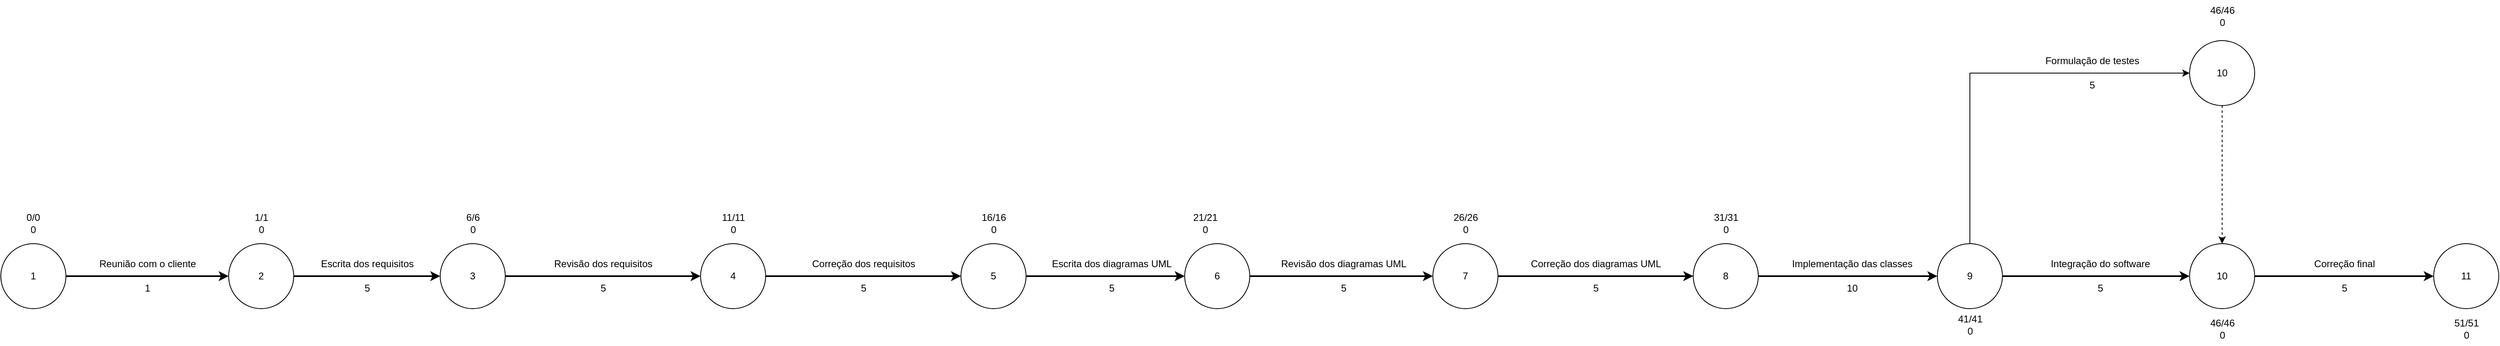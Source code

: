<mxfile version="24.8.3" pages="9">
  <diagram name="SEMANA 02/09" id="gyu-Gruc1aHMChO2yjTN">
    <mxGraphModel grid="1" page="1" gridSize="10" guides="1" tooltips="1" connect="1" arrows="1" fold="1" pageScale="1" pageWidth="850" pageHeight="1100" math="0" shadow="0">
      <root>
        <mxCell id="0" />
        <mxCell id="1" parent="0" />
        <mxCell id="5hKzhQ0BJxo4T11ApE9C-1" value="1" style="ellipse;whiteSpace=wrap;html=1;aspect=fixed;" vertex="1" parent="1">
          <mxGeometry x="20" y="240" width="80" height="80" as="geometry" />
        </mxCell>
        <mxCell id="5hKzhQ0BJxo4T11ApE9C-4" value="2" style="ellipse;whiteSpace=wrap;html=1;aspect=fixed;" vertex="1" parent="1">
          <mxGeometry x="300" y="240" width="80" height="80" as="geometry" />
        </mxCell>
        <mxCell id="5hKzhQ0BJxo4T11ApE9C-5" value="" style="endArrow=classic;html=1;rounded=0;entryX=0;entryY=0.5;entryDx=0;entryDy=0;strokeWidth=2;" edge="1" parent="1" target="5hKzhQ0BJxo4T11ApE9C-4">
          <mxGeometry width="50" height="50" relative="1" as="geometry">
            <mxPoint x="100" y="280" as="sourcePoint" />
            <mxPoint x="150" y="230" as="targetPoint" />
          </mxGeometry>
        </mxCell>
        <mxCell id="5hKzhQ0BJxo4T11ApE9C-6" value="Reunião com o cliente" style="text;html=1;align=center;verticalAlign=middle;resizable=0;points=[];autosize=1;strokeColor=none;fillColor=none;" vertex="1" parent="1">
          <mxGeometry x="130" y="250" width="140" height="30" as="geometry" />
        </mxCell>
        <mxCell id="5hKzhQ0BJxo4T11ApE9C-7" value="1" style="text;html=1;align=center;verticalAlign=middle;resizable=0;points=[];autosize=1;strokeColor=none;fillColor=none;" vertex="1" parent="1">
          <mxGeometry x="185" y="280" width="30" height="30" as="geometry" />
        </mxCell>
        <mxCell id="5hKzhQ0BJxo4T11ApE9C-8" value="3" style="ellipse;whiteSpace=wrap;html=1;aspect=fixed;" vertex="1" parent="1">
          <mxGeometry x="560" y="240" width="80" height="80" as="geometry" />
        </mxCell>
        <mxCell id="5hKzhQ0BJxo4T11ApE9C-9" value="" style="endArrow=classic;html=1;rounded=0;entryX=0;entryY=0.5;entryDx=0;entryDy=0;strokeWidth=2;" edge="1" parent="1" target="5hKzhQ0BJxo4T11ApE9C-8">
          <mxGeometry width="50" height="50" relative="1" as="geometry">
            <mxPoint x="380" y="280" as="sourcePoint" />
            <mxPoint x="430" y="230" as="targetPoint" />
          </mxGeometry>
        </mxCell>
        <mxCell id="5hKzhQ0BJxo4T11ApE9C-10" value="Escrita dos requisitos" style="text;html=1;align=center;verticalAlign=middle;resizable=0;points=[];autosize=1;strokeColor=none;fillColor=none;" vertex="1" parent="1">
          <mxGeometry x="400" y="250" width="140" height="30" as="geometry" />
        </mxCell>
        <mxCell id="5hKzhQ0BJxo4T11ApE9C-11" value="5" style="text;html=1;align=center;verticalAlign=middle;resizable=0;points=[];autosize=1;strokeColor=none;fillColor=none;" vertex="1" parent="1">
          <mxGeometry x="455" y="280" width="30" height="30" as="geometry" />
        </mxCell>
        <mxCell id="5hKzhQ0BJxo4T11ApE9C-12" value="4" style="ellipse;whiteSpace=wrap;html=1;aspect=fixed;" vertex="1" parent="1">
          <mxGeometry x="880" y="240" width="80" height="80" as="geometry" />
        </mxCell>
        <mxCell id="5hKzhQ0BJxo4T11ApE9C-13" value="" style="endArrow=classic;html=1;rounded=0;entryX=0;entryY=0.5;entryDx=0;entryDy=0;strokeWidth=2;" edge="1" parent="1" target="5hKzhQ0BJxo4T11ApE9C-12">
          <mxGeometry width="50" height="50" relative="1" as="geometry">
            <mxPoint x="640" y="280" as="sourcePoint" />
            <mxPoint x="690" y="230" as="targetPoint" />
          </mxGeometry>
        </mxCell>
        <mxCell id="5hKzhQ0BJxo4T11ApE9C-14" value="Revisão dos requisitos" style="text;html=1;align=center;verticalAlign=middle;resizable=0;points=[];autosize=1;strokeColor=none;fillColor=none;" vertex="1" parent="1">
          <mxGeometry x="690" y="250" width="140" height="30" as="geometry" />
        </mxCell>
        <mxCell id="5hKzhQ0BJxo4T11ApE9C-17" value="5" style="text;html=1;align=center;verticalAlign=middle;resizable=0;points=[];autosize=1;strokeColor=none;fillColor=none;" vertex="1" parent="1">
          <mxGeometry x="745" y="280" width="30" height="30" as="geometry" />
        </mxCell>
        <mxCell id="5hKzhQ0BJxo4T11ApE9C-26" value="5" style="ellipse;whiteSpace=wrap;html=1;aspect=fixed;" vertex="1" parent="1">
          <mxGeometry x="1200" y="240" width="80" height="80" as="geometry" />
        </mxCell>
        <mxCell id="5hKzhQ0BJxo4T11ApE9C-27" value="" style="endArrow=classic;html=1;rounded=0;entryX=0;entryY=0.5;entryDx=0;entryDy=0;strokeWidth=2;" edge="1" parent="1" target="5hKzhQ0BJxo4T11ApE9C-26">
          <mxGeometry width="50" height="50" relative="1" as="geometry">
            <mxPoint x="960" y="280" as="sourcePoint" />
            <mxPoint x="1010" y="230" as="targetPoint" />
          </mxGeometry>
        </mxCell>
        <mxCell id="5hKzhQ0BJxo4T11ApE9C-31" value="Correção dos requisitos" style="text;html=1;align=center;verticalAlign=middle;resizable=0;points=[];autosize=1;strokeColor=none;fillColor=none;" vertex="1" parent="1">
          <mxGeometry x="1005" y="250" width="150" height="30" as="geometry" />
        </mxCell>
        <mxCell id="5hKzhQ0BJxo4T11ApE9C-32" value="5" style="text;html=1;align=center;verticalAlign=middle;resizable=0;points=[];autosize=1;strokeColor=none;fillColor=none;" vertex="1" parent="1">
          <mxGeometry x="1065" y="280" width="30" height="30" as="geometry" />
        </mxCell>
        <mxCell id="5hKzhQ0BJxo4T11ApE9C-45" value="6" style="ellipse;whiteSpace=wrap;html=1;aspect=fixed;" vertex="1" parent="1">
          <mxGeometry x="1475" y="240" width="80" height="80" as="geometry" />
        </mxCell>
        <mxCell id="5hKzhQ0BJxo4T11ApE9C-46" value="" style="endArrow=classic;html=1;rounded=0;entryX=0;entryY=0.5;entryDx=0;entryDy=0;strokeWidth=2;" edge="1" parent="1" target="5hKzhQ0BJxo4T11ApE9C-45">
          <mxGeometry width="50" height="50" relative="1" as="geometry">
            <mxPoint x="1280" y="280" as="sourcePoint" />
            <mxPoint x="1330" y="230" as="targetPoint" />
          </mxGeometry>
        </mxCell>
        <mxCell id="5hKzhQ0BJxo4T11ApE9C-47" value="Escrita dos diagramas UML" style="text;html=1;align=center;verticalAlign=middle;resizable=0;points=[];autosize=1;strokeColor=none;fillColor=none;" vertex="1" parent="1">
          <mxGeometry x="1300" y="250" width="170" height="30" as="geometry" />
        </mxCell>
        <mxCell id="5hKzhQ0BJxo4T11ApE9C-48" value="5" style="text;html=1;align=center;verticalAlign=middle;resizable=0;points=[];autosize=1;strokeColor=none;fillColor=none;" vertex="1" parent="1">
          <mxGeometry x="1370" y="280" width="30" height="30" as="geometry" />
        </mxCell>
        <mxCell id="5hKzhQ0BJxo4T11ApE9C-49" value="7" style="ellipse;whiteSpace=wrap;html=1;aspect=fixed;" vertex="1" parent="1">
          <mxGeometry x="1780" y="240" width="80" height="80" as="geometry" />
        </mxCell>
        <mxCell id="5hKzhQ0BJxo4T11ApE9C-50" value="" style="endArrow=classic;html=1;rounded=0;entryX=0;entryY=0.5;entryDx=0;entryDy=0;strokeWidth=2;exitX=1;exitY=0.5;exitDx=0;exitDy=0;" edge="1" parent="1" source="5hKzhQ0BJxo4T11ApE9C-45" target="5hKzhQ0BJxo4T11ApE9C-49">
          <mxGeometry width="50" height="50" relative="1" as="geometry">
            <mxPoint x="1570" y="310" as="sourcePoint" />
            <mxPoint x="1590" y="230" as="targetPoint" />
          </mxGeometry>
        </mxCell>
        <mxCell id="5hKzhQ0BJxo4T11ApE9C-51" value="Revisão dos diagramas UML" style="text;html=1;align=center;verticalAlign=middle;resizable=0;points=[];autosize=1;strokeColor=none;fillColor=none;" vertex="1" parent="1">
          <mxGeometry x="1580" y="250" width="180" height="30" as="geometry" />
        </mxCell>
        <mxCell id="5hKzhQ0BJxo4T11ApE9C-52" value="5" style="text;html=1;align=center;verticalAlign=middle;resizable=0;points=[];autosize=1;strokeColor=none;fillColor=none;" vertex="1" parent="1">
          <mxGeometry x="1655" y="280" width="30" height="30" as="geometry" />
        </mxCell>
        <mxCell id="5hKzhQ0BJxo4T11ApE9C-53" value="8" style="ellipse;whiteSpace=wrap;html=1;aspect=fixed;" vertex="1" parent="1">
          <mxGeometry x="2100" y="240" width="80" height="80" as="geometry" />
        </mxCell>
        <mxCell id="5hKzhQ0BJxo4T11ApE9C-54" value="" style="endArrow=classic;html=1;rounded=0;entryX=0;entryY=0.5;entryDx=0;entryDy=0;strokeWidth=2;" edge="1" parent="1" target="5hKzhQ0BJxo4T11ApE9C-53">
          <mxGeometry width="50" height="50" relative="1" as="geometry">
            <mxPoint x="1860" y="280" as="sourcePoint" />
            <mxPoint x="1910" y="230" as="targetPoint" />
          </mxGeometry>
        </mxCell>
        <mxCell id="5hKzhQ0BJxo4T11ApE9C-55" value="Correção dos diagramas UML" style="text;html=1;align=center;verticalAlign=middle;resizable=0;points=[];autosize=1;strokeColor=none;fillColor=none;" vertex="1" parent="1">
          <mxGeometry x="1890" y="250" width="180" height="30" as="geometry" />
        </mxCell>
        <mxCell id="5hKzhQ0BJxo4T11ApE9C-56" value="5" style="text;html=1;align=center;verticalAlign=middle;resizable=0;points=[];autosize=1;strokeColor=none;fillColor=none;" vertex="1" parent="1">
          <mxGeometry x="1965" y="280" width="30" height="30" as="geometry" />
        </mxCell>
        <mxCell id="5hKzhQ0BJxo4T11ApE9C-69" value="9" style="ellipse;whiteSpace=wrap;html=1;aspect=fixed;" vertex="1" parent="1">
          <mxGeometry x="2400" y="240" width="80" height="80" as="geometry" />
        </mxCell>
        <mxCell id="5hKzhQ0BJxo4T11ApE9C-70" value="" style="endArrow=classic;html=1;rounded=0;entryX=0;entryY=0.5;entryDx=0;entryDy=0;exitX=1;exitY=0.5;exitDx=0;exitDy=0;strokeWidth=2;" edge="1" parent="1" source="5hKzhQ0BJxo4T11ApE9C-53" target="5hKzhQ0BJxo4T11ApE9C-69">
          <mxGeometry width="50" height="50" relative="1" as="geometry">
            <mxPoint x="2150" y="70" as="sourcePoint" />
            <mxPoint x="2210" y="20" as="targetPoint" />
            <Array as="points" />
          </mxGeometry>
        </mxCell>
        <mxCell id="5hKzhQ0BJxo4T11ApE9C-71" value="Implementação das classes" style="text;html=1;align=center;verticalAlign=middle;resizable=0;points=[];autosize=1;strokeColor=none;fillColor=none;" vertex="1" parent="1">
          <mxGeometry x="2210" y="250" width="170" height="30" as="geometry" />
        </mxCell>
        <mxCell id="5hKzhQ0BJxo4T11ApE9C-72" value="10" style="text;html=1;align=center;verticalAlign=middle;resizable=0;points=[];autosize=1;strokeColor=none;fillColor=none;" vertex="1" parent="1">
          <mxGeometry x="2275" y="280" width="40" height="30" as="geometry" />
        </mxCell>
        <mxCell id="5hKzhQ0BJxo4T11ApE9C-73" value="10" style="ellipse;whiteSpace=wrap;html=1;aspect=fixed;" vertex="1" parent="1">
          <mxGeometry x="2710" y="-10" width="80" height="80" as="geometry" />
        </mxCell>
        <mxCell id="5hKzhQ0BJxo4T11ApE9C-74" value="" style="endArrow=classic;html=1;rounded=0;entryX=0;entryY=0.5;entryDx=0;entryDy=0;exitX=0.5;exitY=0;exitDx=0;exitDy=0;" edge="1" parent="1" source="5hKzhQ0BJxo4T11ApE9C-69" target="5hKzhQ0BJxo4T11ApE9C-73">
          <mxGeometry width="50" height="50" relative="1" as="geometry">
            <mxPoint x="2140" y="240" as="sourcePoint" />
            <mxPoint x="2190" y="190" as="targetPoint" />
            <Array as="points">
              <mxPoint x="2440" y="30" />
            </Array>
          </mxGeometry>
        </mxCell>
        <mxCell id="5hKzhQ0BJxo4T11ApE9C-75" value="Formulação de testes" style="text;html=1;align=center;verticalAlign=middle;resizable=0;points=[];autosize=1;strokeColor=none;fillColor=none;" vertex="1" parent="1">
          <mxGeometry x="2520" width="140" height="30" as="geometry" />
        </mxCell>
        <mxCell id="5hKzhQ0BJxo4T11ApE9C-76" value="5" style="text;html=1;align=center;verticalAlign=middle;resizable=0;points=[];autosize=1;strokeColor=none;fillColor=none;" vertex="1" parent="1">
          <mxGeometry x="2575" y="30" width="30" height="30" as="geometry" />
        </mxCell>
        <mxCell id="5hKzhQ0BJxo4T11ApE9C-82" style="edgeStyle=orthogonalEdgeStyle;rounded=0;orthogonalLoop=1;jettySize=auto;html=1;entryX=0;entryY=0.5;entryDx=0;entryDy=0;strokeWidth=2;" edge="1" parent="1" source="5hKzhQ0BJxo4T11ApE9C-77" target="5hKzhQ0BJxo4T11ApE9C-81">
          <mxGeometry relative="1" as="geometry" />
        </mxCell>
        <mxCell id="5hKzhQ0BJxo4T11ApE9C-77" value="10" style="ellipse;whiteSpace=wrap;html=1;aspect=fixed;" vertex="1" parent="1">
          <mxGeometry x="2710" y="240" width="80" height="80" as="geometry" />
        </mxCell>
        <mxCell id="5hKzhQ0BJxo4T11ApE9C-78" value="" style="endArrow=classic;html=1;rounded=0;entryX=0;entryY=0.5;entryDx=0;entryDy=0;strokeWidth=2;" edge="1" parent="1" target="5hKzhQ0BJxo4T11ApE9C-77">
          <mxGeometry width="50" height="50" relative="1" as="geometry">
            <mxPoint x="2480" y="280" as="sourcePoint" />
            <mxPoint x="2530" y="230" as="targetPoint" />
          </mxGeometry>
        </mxCell>
        <mxCell id="5hKzhQ0BJxo4T11ApE9C-79" value="Integração do software" style="text;html=1;align=center;verticalAlign=middle;resizable=0;points=[];autosize=1;strokeColor=none;fillColor=none;" vertex="1" parent="1">
          <mxGeometry x="2525" y="250" width="150" height="30" as="geometry" />
        </mxCell>
        <mxCell id="5hKzhQ0BJxo4T11ApE9C-80" value="5" style="text;html=1;align=center;verticalAlign=middle;resizable=0;points=[];autosize=1;strokeColor=none;fillColor=none;" vertex="1" parent="1">
          <mxGeometry x="2585" y="280" width="30" height="30" as="geometry" />
        </mxCell>
        <mxCell id="5hKzhQ0BJxo4T11ApE9C-81" value="11" style="ellipse;whiteSpace=wrap;html=1;aspect=fixed;" vertex="1" parent="1">
          <mxGeometry x="3010" y="240" width="80" height="80" as="geometry" />
        </mxCell>
        <mxCell id="5hKzhQ0BJxo4T11ApE9C-84" value="Correção final" style="text;html=1;align=center;verticalAlign=middle;resizable=0;points=[];autosize=1;strokeColor=none;fillColor=none;" vertex="1" parent="1">
          <mxGeometry x="2850" y="250" width="100" height="30" as="geometry" />
        </mxCell>
        <mxCell id="5hKzhQ0BJxo4T11ApE9C-85" value="5" style="text;html=1;align=center;verticalAlign=middle;resizable=0;points=[];autosize=1;strokeColor=none;fillColor=none;" vertex="1" parent="1">
          <mxGeometry x="2885" y="280" width="30" height="30" as="geometry" />
        </mxCell>
        <mxCell id="5hKzhQ0BJxo4T11ApE9C-88" value="" style="endArrow=classic;html=1;rounded=0;entryX=0.5;entryY=0;entryDx=0;entryDy=0;dashed=1;exitX=0.5;exitY=1;exitDx=0;exitDy=0;" edge="1" parent="1" source="5hKzhQ0BJxo4T11ApE9C-73" target="5hKzhQ0BJxo4T11ApE9C-77">
          <mxGeometry width="50" height="50" relative="1" as="geometry">
            <mxPoint x="2480" y="70" as="sourcePoint" />
            <mxPoint x="2530" y="20" as="targetPoint" />
            <Array as="points">
              <mxPoint x="2750" y="70" />
            </Array>
          </mxGeometry>
        </mxCell>
        <mxCell id="5hKzhQ0BJxo4T11ApE9C-131" value="0/0&lt;br&gt;0" style="text;html=1;align=center;verticalAlign=middle;whiteSpace=wrap;rounded=0;" vertex="1" parent="1">
          <mxGeometry x="30" y="200" width="60" height="30" as="geometry" />
        </mxCell>
        <mxCell id="5hKzhQ0BJxo4T11ApE9C-132" value="1/1&lt;br&gt;0" style="text;html=1;align=center;verticalAlign=middle;resizable=0;points=[];autosize=1;strokeColor=none;fillColor=none;" vertex="1" parent="1">
          <mxGeometry x="320" y="195" width="40" height="40" as="geometry" />
        </mxCell>
        <mxCell id="5hKzhQ0BJxo4T11ApE9C-133" value="6/6&lt;br&gt;0" style="text;html=1;align=center;verticalAlign=middle;resizable=0;points=[];autosize=1;strokeColor=none;fillColor=none;" vertex="1" parent="1">
          <mxGeometry x="580" y="195" width="40" height="40" as="geometry" />
        </mxCell>
        <mxCell id="5hKzhQ0BJxo4T11ApE9C-134" value="11/11&lt;br&gt;0" style="text;html=1;align=center;verticalAlign=middle;resizable=0;points=[];autosize=1;strokeColor=none;fillColor=none;" vertex="1" parent="1">
          <mxGeometry x="895" y="195" width="50" height="40" as="geometry" />
        </mxCell>
        <mxCell id="5hKzhQ0BJxo4T11ApE9C-135" value="16/16&lt;br&gt;0" style="text;html=1;align=center;verticalAlign=middle;resizable=0;points=[];autosize=1;strokeColor=none;fillColor=none;" vertex="1" parent="1">
          <mxGeometry x="1215" y="195" width="50" height="40" as="geometry" />
        </mxCell>
        <mxCell id="5hKzhQ0BJxo4T11ApE9C-136" value="21/21&lt;br&gt;0" style="text;html=1;align=center;verticalAlign=middle;resizable=0;points=[];autosize=1;strokeColor=none;fillColor=none;" vertex="1" parent="1">
          <mxGeometry x="1475" y="195" width="50" height="40" as="geometry" />
        </mxCell>
        <mxCell id="5hKzhQ0BJxo4T11ApE9C-137" value="26/26&lt;br&gt;0" style="text;html=1;align=center;verticalAlign=middle;resizable=0;points=[];autosize=1;strokeColor=none;fillColor=none;" vertex="1" parent="1">
          <mxGeometry x="1795" y="195" width="50" height="40" as="geometry" />
        </mxCell>
        <mxCell id="5hKzhQ0BJxo4T11ApE9C-138" value="31/31&lt;br&gt;0" style="text;html=1;align=center;verticalAlign=middle;resizable=0;points=[];autosize=1;strokeColor=none;fillColor=none;" vertex="1" parent="1">
          <mxGeometry x="2115" y="195" width="50" height="40" as="geometry" />
        </mxCell>
        <mxCell id="5hKzhQ0BJxo4T11ApE9C-140" value="46/46&lt;br&gt;0" style="text;html=1;align=center;verticalAlign=middle;resizable=0;points=[];autosize=1;strokeColor=none;fillColor=none;" vertex="1" parent="1">
          <mxGeometry x="2725" y="-60" width="50" height="40" as="geometry" />
        </mxCell>
        <mxCell id="5hKzhQ0BJxo4T11ApE9C-141" value="41/41&lt;br&gt;0" style="text;html=1;align=center;verticalAlign=middle;resizable=0;points=[];autosize=1;strokeColor=none;fillColor=none;" vertex="1" parent="1">
          <mxGeometry x="2415" y="320" width="50" height="40" as="geometry" />
        </mxCell>
        <mxCell id="5hKzhQ0BJxo4T11ApE9C-142" value="46/46&lt;br&gt;0" style="text;html=1;align=center;verticalAlign=middle;resizable=0;points=[];autosize=1;strokeColor=none;fillColor=none;" vertex="1" parent="1">
          <mxGeometry x="2725" y="325" width="50" height="40" as="geometry" />
        </mxCell>
        <mxCell id="5hKzhQ0BJxo4T11ApE9C-143" value="51/51&lt;div&gt;0&lt;/div&gt;" style="text;html=1;align=center;verticalAlign=middle;resizable=0;points=[];autosize=1;strokeColor=none;fillColor=none;" vertex="1" parent="1">
          <mxGeometry x="3025" y="325" width="50" height="40" as="geometry" />
        </mxCell>
      </root>
    </mxGraphModel>
  </diagram>
  <diagram name="SEMANA 09/09" id="1T9WqKfs9bOwhpcd_hHg">
    <mxGraphModel grid="1" page="1" gridSize="10" guides="1" tooltips="1" connect="1" arrows="1" fold="1" pageScale="1" pageWidth="850" pageHeight="1100" math="0" shadow="0">
      <root>
        <mxCell id="xW-e74tjUGYgB8LPRJui-0" />
        <mxCell id="xW-e74tjUGYgB8LPRJui-1" parent="xW-e74tjUGYgB8LPRJui-0" />
        <mxCell id="xW-e74tjUGYgB8LPRJui-2" value="1" style="ellipse;whiteSpace=wrap;html=1;aspect=fixed;" vertex="1" parent="xW-e74tjUGYgB8LPRJui-1">
          <mxGeometry x="20" y="240" width="80" height="80" as="geometry" />
        </mxCell>
        <mxCell id="xW-e74tjUGYgB8LPRJui-3" value="2" style="ellipse;whiteSpace=wrap;html=1;aspect=fixed;" vertex="1" parent="xW-e74tjUGYgB8LPRJui-1">
          <mxGeometry x="300" y="240" width="80" height="80" as="geometry" />
        </mxCell>
        <mxCell id="xW-e74tjUGYgB8LPRJui-4" value="" style="endArrow=classic;html=1;rounded=0;entryX=0;entryY=0.5;entryDx=0;entryDy=0;strokeWidth=2;" edge="1" parent="xW-e74tjUGYgB8LPRJui-1" target="xW-e74tjUGYgB8LPRJui-3">
          <mxGeometry width="50" height="50" relative="1" as="geometry">
            <mxPoint x="100" y="280" as="sourcePoint" />
            <mxPoint x="150" y="230" as="targetPoint" />
          </mxGeometry>
        </mxCell>
        <mxCell id="xW-e74tjUGYgB8LPRJui-5" value="Reunião com o cliente" style="text;html=1;align=center;verticalAlign=middle;resizable=0;points=[];autosize=1;strokeColor=none;fillColor=none;" vertex="1" parent="xW-e74tjUGYgB8LPRJui-1">
          <mxGeometry x="130" y="250" width="140" height="30" as="geometry" />
        </mxCell>
        <mxCell id="xW-e74tjUGYgB8LPRJui-6" value="1" style="text;html=1;align=center;verticalAlign=middle;resizable=0;points=[];autosize=1;strokeColor=none;fillColor=none;" vertex="1" parent="xW-e74tjUGYgB8LPRJui-1">
          <mxGeometry x="185" y="280" width="30" height="30" as="geometry" />
        </mxCell>
        <mxCell id="xW-e74tjUGYgB8LPRJui-7" value="3" style="ellipse;whiteSpace=wrap;html=1;aspect=fixed;" vertex="1" parent="xW-e74tjUGYgB8LPRJui-1">
          <mxGeometry x="560" y="240" width="80" height="80" as="geometry" />
        </mxCell>
        <mxCell id="xW-e74tjUGYgB8LPRJui-8" value="" style="endArrow=classic;html=1;rounded=0;entryX=0;entryY=0.5;entryDx=0;entryDy=0;strokeWidth=2;" edge="1" parent="xW-e74tjUGYgB8LPRJui-1" target="xW-e74tjUGYgB8LPRJui-7">
          <mxGeometry width="50" height="50" relative="1" as="geometry">
            <mxPoint x="380" y="280" as="sourcePoint" />
            <mxPoint x="430" y="230" as="targetPoint" />
          </mxGeometry>
        </mxCell>
        <mxCell id="xW-e74tjUGYgB8LPRJui-9" value="Escrita dos requisitos" style="text;html=1;align=center;verticalAlign=middle;resizable=0;points=[];autosize=1;strokeColor=none;fillColor=none;" vertex="1" parent="xW-e74tjUGYgB8LPRJui-1">
          <mxGeometry x="400" y="250" width="140" height="30" as="geometry" />
        </mxCell>
        <mxCell id="xW-e74tjUGYgB8LPRJui-10" value="10" style="text;html=1;align=center;verticalAlign=middle;resizable=0;points=[];autosize=1;strokeColor=none;fillColor=none;" vertex="1" parent="xW-e74tjUGYgB8LPRJui-1">
          <mxGeometry x="450" y="280" width="40" height="30" as="geometry" />
        </mxCell>
        <mxCell id="xW-e74tjUGYgB8LPRJui-11" value="5" style="ellipse;whiteSpace=wrap;html=1;aspect=fixed;" vertex="1" parent="xW-e74tjUGYgB8LPRJui-1">
          <mxGeometry x="880" y="240" width="80" height="80" as="geometry" />
        </mxCell>
        <mxCell id="xW-e74tjUGYgB8LPRJui-12" value="" style="endArrow=classic;html=1;rounded=0;entryX=0;entryY=0.5;entryDx=0;entryDy=0;strokeWidth=2;" edge="1" parent="xW-e74tjUGYgB8LPRJui-1" target="xW-e74tjUGYgB8LPRJui-11">
          <mxGeometry width="50" height="50" relative="1" as="geometry">
            <mxPoint x="640" y="280" as="sourcePoint" />
            <mxPoint x="690" y="230" as="targetPoint" />
          </mxGeometry>
        </mxCell>
        <mxCell id="xW-e74tjUGYgB8LPRJui-13" value="Revisão dos requisitos" style="text;html=1;align=center;verticalAlign=middle;resizable=0;points=[];autosize=1;strokeColor=none;fillColor=none;" vertex="1" parent="xW-e74tjUGYgB8LPRJui-1">
          <mxGeometry x="690" y="250" width="140" height="30" as="geometry" />
        </mxCell>
        <mxCell id="xW-e74tjUGYgB8LPRJui-14" value="5" style="text;html=1;align=center;verticalAlign=middle;resizable=0;points=[];autosize=1;strokeColor=none;fillColor=none;" vertex="1" parent="xW-e74tjUGYgB8LPRJui-1">
          <mxGeometry x="745" y="280" width="30" height="30" as="geometry" />
        </mxCell>
        <mxCell id="xW-e74tjUGYgB8LPRJui-15" value="9" style="ellipse;whiteSpace=wrap;html=1;aspect=fixed;" vertex="1" parent="xW-e74tjUGYgB8LPRJui-1">
          <mxGeometry x="1200" y="240" width="80" height="80" as="geometry" />
        </mxCell>
        <mxCell id="xW-e74tjUGYgB8LPRJui-16" value="" style="endArrow=classic;html=1;rounded=0;entryX=0;entryY=0.5;entryDx=0;entryDy=0;strokeWidth=2;" edge="1" parent="xW-e74tjUGYgB8LPRJui-1" target="xW-e74tjUGYgB8LPRJui-15">
          <mxGeometry width="50" height="50" relative="1" as="geometry">
            <mxPoint x="960" y="280" as="sourcePoint" />
            <mxPoint x="1010" y="230" as="targetPoint" />
          </mxGeometry>
        </mxCell>
        <mxCell id="xW-e74tjUGYgB8LPRJui-17" value="Correção dos requisitos" style="text;html=1;align=center;verticalAlign=middle;resizable=0;points=[];autosize=1;strokeColor=none;fillColor=none;" vertex="1" parent="xW-e74tjUGYgB8LPRJui-1">
          <mxGeometry x="1005" y="250" width="150" height="30" as="geometry" />
        </mxCell>
        <mxCell id="xW-e74tjUGYgB8LPRJui-18" value="5" style="text;html=1;align=center;verticalAlign=middle;resizable=0;points=[];autosize=1;strokeColor=none;fillColor=none;" vertex="1" parent="xW-e74tjUGYgB8LPRJui-1">
          <mxGeometry x="1065" y="280" width="30" height="30" as="geometry" />
        </mxCell>
        <mxCell id="xW-e74tjUGYgB8LPRJui-19" value="10" style="ellipse;whiteSpace=wrap;html=1;aspect=fixed;" vertex="1" parent="xW-e74tjUGYgB8LPRJui-1">
          <mxGeometry x="1475" y="240" width="80" height="80" as="geometry" />
        </mxCell>
        <mxCell id="xW-e74tjUGYgB8LPRJui-20" value="" style="endArrow=classic;html=1;rounded=0;entryX=0;entryY=0.5;entryDx=0;entryDy=0;strokeWidth=2;" edge="1" parent="xW-e74tjUGYgB8LPRJui-1" target="xW-e74tjUGYgB8LPRJui-19">
          <mxGeometry width="50" height="50" relative="1" as="geometry">
            <mxPoint x="1280" y="280" as="sourcePoint" />
            <mxPoint x="1330" y="230" as="targetPoint" />
          </mxGeometry>
        </mxCell>
        <mxCell id="xW-e74tjUGYgB8LPRJui-21" value="Escrita dos diagramas UML" style="text;html=1;align=center;verticalAlign=middle;resizable=0;points=[];autosize=1;strokeColor=none;fillColor=none;" vertex="1" parent="xW-e74tjUGYgB8LPRJui-1">
          <mxGeometry x="1300" y="250" width="170" height="30" as="geometry" />
        </mxCell>
        <mxCell id="xW-e74tjUGYgB8LPRJui-22" value="5" style="text;html=1;align=center;verticalAlign=middle;resizable=0;points=[];autosize=1;strokeColor=none;fillColor=none;" vertex="1" parent="xW-e74tjUGYgB8LPRJui-1">
          <mxGeometry x="1370" y="280" width="30" height="30" as="geometry" />
        </mxCell>
        <mxCell id="xW-e74tjUGYgB8LPRJui-23" value="11" style="ellipse;whiteSpace=wrap;html=1;aspect=fixed;" vertex="1" parent="xW-e74tjUGYgB8LPRJui-1">
          <mxGeometry x="1780" y="240" width="80" height="80" as="geometry" />
        </mxCell>
        <mxCell id="xW-e74tjUGYgB8LPRJui-24" value="" style="endArrow=classic;html=1;rounded=0;entryX=0;entryY=0.5;entryDx=0;entryDy=0;strokeWidth=2;exitX=1;exitY=0.5;exitDx=0;exitDy=0;" edge="1" parent="xW-e74tjUGYgB8LPRJui-1" source="xW-e74tjUGYgB8LPRJui-19" target="xW-e74tjUGYgB8LPRJui-23">
          <mxGeometry width="50" height="50" relative="1" as="geometry">
            <mxPoint x="1570" y="310" as="sourcePoint" />
            <mxPoint x="1590" y="230" as="targetPoint" />
          </mxGeometry>
        </mxCell>
        <mxCell id="xW-e74tjUGYgB8LPRJui-25" value="Revisão dos diagramas UML" style="text;html=1;align=center;verticalAlign=middle;resizable=0;points=[];autosize=1;strokeColor=none;fillColor=none;" vertex="1" parent="xW-e74tjUGYgB8LPRJui-1">
          <mxGeometry x="1580" y="250" width="180" height="30" as="geometry" />
        </mxCell>
        <mxCell id="xW-e74tjUGYgB8LPRJui-26" value="5" style="text;html=1;align=center;verticalAlign=middle;resizable=0;points=[];autosize=1;strokeColor=none;fillColor=none;" vertex="1" parent="xW-e74tjUGYgB8LPRJui-1">
          <mxGeometry x="1655" y="280" width="30" height="30" as="geometry" />
        </mxCell>
        <mxCell id="xW-e74tjUGYgB8LPRJui-27" value="12" style="ellipse;whiteSpace=wrap;html=1;aspect=fixed;" vertex="1" parent="xW-e74tjUGYgB8LPRJui-1">
          <mxGeometry x="2100" y="240" width="80" height="80" as="geometry" />
        </mxCell>
        <mxCell id="xW-e74tjUGYgB8LPRJui-28" value="" style="endArrow=classic;html=1;rounded=0;entryX=0;entryY=0.5;entryDx=0;entryDy=0;strokeWidth=2;" edge="1" parent="xW-e74tjUGYgB8LPRJui-1" target="xW-e74tjUGYgB8LPRJui-27">
          <mxGeometry width="50" height="50" relative="1" as="geometry">
            <mxPoint x="1860" y="280" as="sourcePoint" />
            <mxPoint x="1910" y="230" as="targetPoint" />
          </mxGeometry>
        </mxCell>
        <mxCell id="xW-e74tjUGYgB8LPRJui-29" value="Correção dos diagramas UML" style="text;html=1;align=center;verticalAlign=middle;resizable=0;points=[];autosize=1;strokeColor=none;fillColor=none;" vertex="1" parent="xW-e74tjUGYgB8LPRJui-1">
          <mxGeometry x="1890" y="250" width="180" height="30" as="geometry" />
        </mxCell>
        <mxCell id="xW-e74tjUGYgB8LPRJui-30" value="5" style="text;html=1;align=center;verticalAlign=middle;resizable=0;points=[];autosize=1;strokeColor=none;fillColor=none;" vertex="1" parent="xW-e74tjUGYgB8LPRJui-1">
          <mxGeometry x="1965" y="280" width="30" height="30" as="geometry" />
        </mxCell>
        <mxCell id="xW-e74tjUGYgB8LPRJui-31" value="13" style="ellipse;whiteSpace=wrap;html=1;aspect=fixed;" vertex="1" parent="xW-e74tjUGYgB8LPRJui-1">
          <mxGeometry x="2400" y="240" width="80" height="80" as="geometry" />
        </mxCell>
        <mxCell id="xW-e74tjUGYgB8LPRJui-32" value="" style="endArrow=classic;html=1;rounded=0;entryX=0;entryY=0.5;entryDx=0;entryDy=0;exitX=1;exitY=0.5;exitDx=0;exitDy=0;strokeWidth=2;" edge="1" parent="xW-e74tjUGYgB8LPRJui-1" source="xW-e74tjUGYgB8LPRJui-27" target="xW-e74tjUGYgB8LPRJui-31">
          <mxGeometry width="50" height="50" relative="1" as="geometry">
            <mxPoint x="2150" y="70" as="sourcePoint" />
            <mxPoint x="2210" y="20" as="targetPoint" />
            <Array as="points" />
          </mxGeometry>
        </mxCell>
        <mxCell id="xW-e74tjUGYgB8LPRJui-33" value="Implementação das classes" style="text;html=1;align=center;verticalAlign=middle;resizable=0;points=[];autosize=1;strokeColor=none;fillColor=none;" vertex="1" parent="xW-e74tjUGYgB8LPRJui-1">
          <mxGeometry x="2210" y="250" width="170" height="30" as="geometry" />
        </mxCell>
        <mxCell id="xW-e74tjUGYgB8LPRJui-34" value="10" style="text;html=1;align=center;verticalAlign=middle;resizable=0;points=[];autosize=1;strokeColor=none;fillColor=none;" vertex="1" parent="xW-e74tjUGYgB8LPRJui-1">
          <mxGeometry x="2275" y="280" width="40" height="30" as="geometry" />
        </mxCell>
        <mxCell id="xW-e74tjUGYgB8LPRJui-35" value="14" style="ellipse;whiteSpace=wrap;html=1;aspect=fixed;" vertex="1" parent="xW-e74tjUGYgB8LPRJui-1">
          <mxGeometry x="2710" y="-10" width="80" height="80" as="geometry" />
        </mxCell>
        <mxCell id="xW-e74tjUGYgB8LPRJui-36" value="" style="endArrow=classic;html=1;rounded=0;entryX=0;entryY=0.5;entryDx=0;entryDy=0;exitX=0.5;exitY=0;exitDx=0;exitDy=0;" edge="1" parent="xW-e74tjUGYgB8LPRJui-1" source="xW-e74tjUGYgB8LPRJui-31" target="xW-e74tjUGYgB8LPRJui-35">
          <mxGeometry width="50" height="50" relative="1" as="geometry">
            <mxPoint x="2140" y="240" as="sourcePoint" />
            <mxPoint x="2190" y="190" as="targetPoint" />
            <Array as="points">
              <mxPoint x="2440" y="30" />
            </Array>
          </mxGeometry>
        </mxCell>
        <mxCell id="xW-e74tjUGYgB8LPRJui-37" value="Formulação de testes" style="text;html=1;align=center;verticalAlign=middle;resizable=0;points=[];autosize=1;strokeColor=none;fillColor=none;" vertex="1" parent="xW-e74tjUGYgB8LPRJui-1">
          <mxGeometry x="2520" width="140" height="30" as="geometry" />
        </mxCell>
        <mxCell id="xW-e74tjUGYgB8LPRJui-38" value="5" style="text;html=1;align=center;verticalAlign=middle;resizable=0;points=[];autosize=1;strokeColor=none;fillColor=none;" vertex="1" parent="xW-e74tjUGYgB8LPRJui-1">
          <mxGeometry x="2575" y="30" width="30" height="30" as="geometry" />
        </mxCell>
        <mxCell id="xW-e74tjUGYgB8LPRJui-39" style="edgeStyle=orthogonalEdgeStyle;rounded=0;orthogonalLoop=1;jettySize=auto;html=1;entryX=0;entryY=0.5;entryDx=0;entryDy=0;strokeWidth=2;" edge="1" parent="xW-e74tjUGYgB8LPRJui-1" source="xW-e74tjUGYgB8LPRJui-40" target="xW-e74tjUGYgB8LPRJui-44">
          <mxGeometry relative="1" as="geometry" />
        </mxCell>
        <mxCell id="xW-e74tjUGYgB8LPRJui-40" value="14" style="ellipse;whiteSpace=wrap;html=1;aspect=fixed;" vertex="1" parent="xW-e74tjUGYgB8LPRJui-1">
          <mxGeometry x="2710" y="240" width="80" height="80" as="geometry" />
        </mxCell>
        <mxCell id="xW-e74tjUGYgB8LPRJui-41" value="" style="endArrow=classic;html=1;rounded=0;entryX=0;entryY=0.5;entryDx=0;entryDy=0;strokeWidth=2;" edge="1" parent="xW-e74tjUGYgB8LPRJui-1" target="xW-e74tjUGYgB8LPRJui-40">
          <mxGeometry width="50" height="50" relative="1" as="geometry">
            <mxPoint x="2480" y="280" as="sourcePoint" />
            <mxPoint x="2530" y="230" as="targetPoint" />
          </mxGeometry>
        </mxCell>
        <mxCell id="xW-e74tjUGYgB8LPRJui-42" value="Integração do software" style="text;html=1;align=center;verticalAlign=middle;resizable=0;points=[];autosize=1;strokeColor=none;fillColor=none;" vertex="1" parent="xW-e74tjUGYgB8LPRJui-1">
          <mxGeometry x="2525" y="250" width="150" height="30" as="geometry" />
        </mxCell>
        <mxCell id="xW-e74tjUGYgB8LPRJui-43" value="5" style="text;html=1;align=center;verticalAlign=middle;resizable=0;points=[];autosize=1;strokeColor=none;fillColor=none;" vertex="1" parent="xW-e74tjUGYgB8LPRJui-1">
          <mxGeometry x="2585" y="280" width="30" height="30" as="geometry" />
        </mxCell>
        <mxCell id="xW-e74tjUGYgB8LPRJui-44" value="15" style="ellipse;whiteSpace=wrap;html=1;aspect=fixed;" vertex="1" parent="xW-e74tjUGYgB8LPRJui-1">
          <mxGeometry x="3010" y="240" width="80" height="80" as="geometry" />
        </mxCell>
        <mxCell id="xW-e74tjUGYgB8LPRJui-45" value="Correção final" style="text;html=1;align=center;verticalAlign=middle;resizable=0;points=[];autosize=1;strokeColor=none;fillColor=none;" vertex="1" parent="xW-e74tjUGYgB8LPRJui-1">
          <mxGeometry x="2850" y="250" width="100" height="30" as="geometry" />
        </mxCell>
        <mxCell id="xW-e74tjUGYgB8LPRJui-46" value="5" style="text;html=1;align=center;verticalAlign=middle;resizable=0;points=[];autosize=1;strokeColor=none;fillColor=none;" vertex="1" parent="xW-e74tjUGYgB8LPRJui-1">
          <mxGeometry x="2885" y="280" width="30" height="30" as="geometry" />
        </mxCell>
        <mxCell id="xW-e74tjUGYgB8LPRJui-47" value="" style="endArrow=classic;html=1;rounded=0;entryX=0.5;entryY=0;entryDx=0;entryDy=0;dashed=1;exitX=0.5;exitY=1;exitDx=0;exitDy=0;" edge="1" parent="xW-e74tjUGYgB8LPRJui-1" source="xW-e74tjUGYgB8LPRJui-35" target="xW-e74tjUGYgB8LPRJui-40">
          <mxGeometry width="50" height="50" relative="1" as="geometry">
            <mxPoint x="2480" y="70" as="sourcePoint" />
            <mxPoint x="2530" y="20" as="targetPoint" />
            <Array as="points">
              <mxPoint x="2750" y="70" />
            </Array>
          </mxGeometry>
        </mxCell>
        <mxCell id="xW-e74tjUGYgB8LPRJui-48" value="0/0&lt;br&gt;0" style="text;html=1;align=center;verticalAlign=middle;whiteSpace=wrap;rounded=0;" vertex="1" parent="xW-e74tjUGYgB8LPRJui-1">
          <mxGeometry x="30" y="200" width="60" height="30" as="geometry" />
        </mxCell>
        <mxCell id="xW-e74tjUGYgB8LPRJui-49" value="1/1&lt;br&gt;0" style="text;html=1;align=center;verticalAlign=middle;resizable=0;points=[];autosize=1;strokeColor=none;fillColor=none;" vertex="1" parent="xW-e74tjUGYgB8LPRJui-1">
          <mxGeometry x="320" y="195" width="40" height="40" as="geometry" />
        </mxCell>
        <mxCell id="xW-e74tjUGYgB8LPRJui-51" value="11/11&lt;br&gt;0" style="text;html=1;align=center;verticalAlign=middle;resizable=0;points=[];autosize=1;strokeColor=none;fillColor=none;" vertex="1" parent="xW-e74tjUGYgB8LPRJui-1">
          <mxGeometry x="575" y="190" width="50" height="40" as="geometry" />
        </mxCell>
        <mxCell id="xW-e74tjUGYgB8LPRJui-52" value="16/16&lt;br&gt;0" style="text;html=1;align=center;verticalAlign=middle;resizable=0;points=[];autosize=1;strokeColor=none;fillColor=none;" vertex="1" parent="xW-e74tjUGYgB8LPRJui-1">
          <mxGeometry x="895" y="190" width="50" height="40" as="geometry" />
        </mxCell>
        <mxCell id="xW-e74tjUGYgB8LPRJui-53" value="21/21&lt;br&gt;0" style="text;html=1;align=center;verticalAlign=middle;resizable=0;points=[];autosize=1;strokeColor=none;fillColor=none;" vertex="1" parent="xW-e74tjUGYgB8LPRJui-1">
          <mxGeometry x="1215" y="190" width="50" height="40" as="geometry" />
        </mxCell>
        <mxCell id="xW-e74tjUGYgB8LPRJui-54" value="26/26&lt;br&gt;0" style="text;html=1;align=center;verticalAlign=middle;resizable=0;points=[];autosize=1;strokeColor=none;fillColor=none;" vertex="1" parent="xW-e74tjUGYgB8LPRJui-1">
          <mxGeometry x="1490" y="195" width="50" height="40" as="geometry" />
        </mxCell>
        <mxCell id="xW-e74tjUGYgB8LPRJui-55" value="31/31&lt;br&gt;0" style="text;html=1;align=center;verticalAlign=middle;resizable=0;points=[];autosize=1;strokeColor=none;fillColor=none;" vertex="1" parent="xW-e74tjUGYgB8LPRJui-1">
          <mxGeometry x="1795" y="190" width="50" height="40" as="geometry" />
        </mxCell>
        <mxCell id="xW-e74tjUGYgB8LPRJui-56" value="51/51&lt;br&gt;0" style="text;html=1;align=center;verticalAlign=middle;resizable=0;points=[];autosize=1;strokeColor=none;fillColor=none;" vertex="1" parent="xW-e74tjUGYgB8LPRJui-1">
          <mxGeometry x="2725" y="-60" width="50" height="40" as="geometry" />
        </mxCell>
        <mxCell id="xW-e74tjUGYgB8LPRJui-58" value="46/46&lt;br&gt;0" style="text;html=1;align=center;verticalAlign=middle;resizable=0;points=[];autosize=1;strokeColor=none;fillColor=none;" vertex="1" parent="xW-e74tjUGYgB8LPRJui-1">
          <mxGeometry x="2415" y="325" width="50" height="40" as="geometry" />
        </mxCell>
        <mxCell id="xW-e74tjUGYgB8LPRJui-59" value="56/56&lt;br&gt;0" style="text;html=1;align=center;verticalAlign=middle;resizable=0;points=[];autosize=1;strokeColor=none;fillColor=none;" vertex="1" parent="xW-e74tjUGYgB8LPRJui-1">
          <mxGeometry x="3025" y="325" width="50" height="40" as="geometry" />
        </mxCell>
        <mxCell id="3ElXZpTOXBYysq8wNZNT-0" value="36/36&lt;br&gt;0" style="text;html=1;align=center;verticalAlign=middle;resizable=0;points=[];autosize=1;strokeColor=none;fillColor=none;" vertex="1" parent="xW-e74tjUGYgB8LPRJui-1">
          <mxGeometry x="2115" y="195" width="50" height="40" as="geometry" />
        </mxCell>
        <mxCell id="3ElXZpTOXBYysq8wNZNT-1" value="51/51&lt;br&gt;0" style="text;html=1;align=center;verticalAlign=middle;resizable=0;points=[];autosize=1;strokeColor=none;fillColor=none;" vertex="1" parent="xW-e74tjUGYgB8LPRJui-1">
          <mxGeometry x="2725" y="325" width="50" height="40" as="geometry" />
        </mxCell>
      </root>
    </mxGraphModel>
  </diagram>
  <diagram name="SEMANA 16/09" id="eUkNC1pz2EADtyeL0_lS">
    <mxGraphModel grid="1" page="1" gridSize="10" guides="1" tooltips="1" connect="1" arrows="1" fold="1" pageScale="1" pageWidth="850" pageHeight="1100" math="0" shadow="0">
      <root>
        <mxCell id="rFoR5pqwhkgLBTL8F6Wg-0" />
        <mxCell id="rFoR5pqwhkgLBTL8F6Wg-1" parent="rFoR5pqwhkgLBTL8F6Wg-0" />
        <mxCell id="rFoR5pqwhkgLBTL8F6Wg-2" value="1" style="ellipse;whiteSpace=wrap;html=1;aspect=fixed;" vertex="1" parent="rFoR5pqwhkgLBTL8F6Wg-1">
          <mxGeometry x="20" y="240" width="80" height="80" as="geometry" />
        </mxCell>
        <mxCell id="rFoR5pqwhkgLBTL8F6Wg-3" value="2" style="ellipse;whiteSpace=wrap;html=1;aspect=fixed;" vertex="1" parent="rFoR5pqwhkgLBTL8F6Wg-1">
          <mxGeometry x="300" y="240" width="80" height="80" as="geometry" />
        </mxCell>
        <mxCell id="rFoR5pqwhkgLBTL8F6Wg-4" value="" style="endArrow=classic;html=1;rounded=0;entryX=0;entryY=0.5;entryDx=0;entryDy=0;strokeWidth=2;" edge="1" parent="rFoR5pqwhkgLBTL8F6Wg-1" target="rFoR5pqwhkgLBTL8F6Wg-3">
          <mxGeometry width="50" height="50" relative="1" as="geometry">
            <mxPoint x="100" y="280" as="sourcePoint" />
            <mxPoint x="150" y="230" as="targetPoint" />
          </mxGeometry>
        </mxCell>
        <mxCell id="rFoR5pqwhkgLBTL8F6Wg-5" value="Reunião com o cliente" style="text;html=1;align=center;verticalAlign=middle;resizable=0;points=[];autosize=1;strokeColor=none;fillColor=none;" vertex="1" parent="rFoR5pqwhkgLBTL8F6Wg-1">
          <mxGeometry x="130" y="250" width="140" height="30" as="geometry" />
        </mxCell>
        <mxCell id="rFoR5pqwhkgLBTL8F6Wg-6" value="1" style="text;html=1;align=center;verticalAlign=middle;resizable=0;points=[];autosize=1;strokeColor=none;fillColor=none;" vertex="1" parent="rFoR5pqwhkgLBTL8F6Wg-1">
          <mxGeometry x="185" y="280" width="30" height="30" as="geometry" />
        </mxCell>
        <mxCell id="rFoR5pqwhkgLBTL8F6Wg-7" value="3" style="ellipse;whiteSpace=wrap;html=1;aspect=fixed;" vertex="1" parent="rFoR5pqwhkgLBTL8F6Wg-1">
          <mxGeometry x="560" y="240" width="80" height="80" as="geometry" />
        </mxCell>
        <mxCell id="rFoR5pqwhkgLBTL8F6Wg-8" value="" style="endArrow=classic;html=1;rounded=0;entryX=0;entryY=0.5;entryDx=0;entryDy=0;strokeWidth=2;" edge="1" parent="rFoR5pqwhkgLBTL8F6Wg-1" target="rFoR5pqwhkgLBTL8F6Wg-7">
          <mxGeometry width="50" height="50" relative="1" as="geometry">
            <mxPoint x="380" y="280" as="sourcePoint" />
            <mxPoint x="430" y="230" as="targetPoint" />
          </mxGeometry>
        </mxCell>
        <mxCell id="rFoR5pqwhkgLBTL8F6Wg-9" value="Escrita dos requisitos" style="text;html=1;align=center;verticalAlign=middle;resizable=0;points=[];autosize=1;strokeColor=none;fillColor=none;" vertex="1" parent="rFoR5pqwhkgLBTL8F6Wg-1">
          <mxGeometry x="400" y="250" width="140" height="30" as="geometry" />
        </mxCell>
        <mxCell id="rFoR5pqwhkgLBTL8F6Wg-10" value="10" style="text;html=1;align=center;verticalAlign=middle;resizable=0;points=[];autosize=1;strokeColor=none;fillColor=none;" vertex="1" parent="rFoR5pqwhkgLBTL8F6Wg-1">
          <mxGeometry x="450" y="280" width="40" height="30" as="geometry" />
        </mxCell>
        <mxCell id="rFoR5pqwhkgLBTL8F6Wg-11" value="5" style="ellipse;whiteSpace=wrap;html=1;aspect=fixed;" vertex="1" parent="rFoR5pqwhkgLBTL8F6Wg-1">
          <mxGeometry x="880" y="240" width="80" height="80" as="geometry" />
        </mxCell>
        <mxCell id="rFoR5pqwhkgLBTL8F6Wg-12" value="" style="endArrow=classic;html=1;rounded=0;entryX=0;entryY=0.5;entryDx=0;entryDy=0;strokeWidth=2;" edge="1" parent="rFoR5pqwhkgLBTL8F6Wg-1" target="rFoR5pqwhkgLBTL8F6Wg-11">
          <mxGeometry width="50" height="50" relative="1" as="geometry">
            <mxPoint x="640" y="280" as="sourcePoint" />
            <mxPoint x="690" y="230" as="targetPoint" />
          </mxGeometry>
        </mxCell>
        <mxCell id="rFoR5pqwhkgLBTL8F6Wg-13" value="Revisão dos requisitos" style="text;html=1;align=center;verticalAlign=middle;resizable=0;points=[];autosize=1;strokeColor=none;fillColor=none;" vertex="1" parent="rFoR5pqwhkgLBTL8F6Wg-1">
          <mxGeometry x="690" y="250" width="140" height="30" as="geometry" />
        </mxCell>
        <mxCell id="rFoR5pqwhkgLBTL8F6Wg-14" value="8" style="text;html=1;align=center;verticalAlign=middle;resizable=0;points=[];autosize=1;strokeColor=none;fillColor=none;" vertex="1" parent="rFoR5pqwhkgLBTL8F6Wg-1">
          <mxGeometry x="745" y="280" width="30" height="30" as="geometry" />
        </mxCell>
        <mxCell id="rFoR5pqwhkgLBTL8F6Wg-15" value="9" style="ellipse;whiteSpace=wrap;html=1;aspect=fixed;" vertex="1" parent="rFoR5pqwhkgLBTL8F6Wg-1">
          <mxGeometry x="1200" y="240" width="80" height="80" as="geometry" />
        </mxCell>
        <mxCell id="rFoR5pqwhkgLBTL8F6Wg-16" value="" style="endArrow=classic;html=1;rounded=0;entryX=0;entryY=0.5;entryDx=0;entryDy=0;strokeWidth=2;" edge="1" parent="rFoR5pqwhkgLBTL8F6Wg-1" target="rFoR5pqwhkgLBTL8F6Wg-15">
          <mxGeometry width="50" height="50" relative="1" as="geometry">
            <mxPoint x="960" y="280" as="sourcePoint" />
            <mxPoint x="1010" y="230" as="targetPoint" />
          </mxGeometry>
        </mxCell>
        <mxCell id="rFoR5pqwhkgLBTL8F6Wg-17" value="Correção dos requisitos" style="text;html=1;align=center;verticalAlign=middle;resizable=0;points=[];autosize=1;strokeColor=none;fillColor=none;" vertex="1" parent="rFoR5pqwhkgLBTL8F6Wg-1">
          <mxGeometry x="1005" y="250" width="150" height="30" as="geometry" />
        </mxCell>
        <mxCell id="rFoR5pqwhkgLBTL8F6Wg-18" value="2" style="text;html=1;align=center;verticalAlign=middle;resizable=0;points=[];autosize=1;strokeColor=none;fillColor=none;" vertex="1" parent="rFoR5pqwhkgLBTL8F6Wg-1">
          <mxGeometry x="1065" y="280" width="30" height="30" as="geometry" />
        </mxCell>
        <mxCell id="rFoR5pqwhkgLBTL8F6Wg-19" value="10" style="ellipse;whiteSpace=wrap;html=1;aspect=fixed;" vertex="1" parent="rFoR5pqwhkgLBTL8F6Wg-1">
          <mxGeometry x="1475" y="240" width="80" height="80" as="geometry" />
        </mxCell>
        <mxCell id="rFoR5pqwhkgLBTL8F6Wg-20" value="" style="endArrow=classic;html=1;rounded=0;entryX=0;entryY=0.5;entryDx=0;entryDy=0;strokeWidth=2;" edge="1" parent="rFoR5pqwhkgLBTL8F6Wg-1" target="rFoR5pqwhkgLBTL8F6Wg-19">
          <mxGeometry width="50" height="50" relative="1" as="geometry">
            <mxPoint x="1280" y="280" as="sourcePoint" />
            <mxPoint x="1330" y="230" as="targetPoint" />
          </mxGeometry>
        </mxCell>
        <mxCell id="rFoR5pqwhkgLBTL8F6Wg-21" value="Escrita dos diagramas UML" style="text;html=1;align=center;verticalAlign=middle;resizable=0;points=[];autosize=1;strokeColor=none;fillColor=none;" vertex="1" parent="rFoR5pqwhkgLBTL8F6Wg-1">
          <mxGeometry x="1300" y="250" width="170" height="30" as="geometry" />
        </mxCell>
        <mxCell id="rFoR5pqwhkgLBTL8F6Wg-22" value="5" style="text;html=1;align=center;verticalAlign=middle;resizable=0;points=[];autosize=1;strokeColor=none;fillColor=none;" vertex="1" parent="rFoR5pqwhkgLBTL8F6Wg-1">
          <mxGeometry x="1370" y="280" width="30" height="30" as="geometry" />
        </mxCell>
        <mxCell id="rFoR5pqwhkgLBTL8F6Wg-23" value="11" style="ellipse;whiteSpace=wrap;html=1;aspect=fixed;" vertex="1" parent="rFoR5pqwhkgLBTL8F6Wg-1">
          <mxGeometry x="1780" y="240" width="80" height="80" as="geometry" />
        </mxCell>
        <mxCell id="rFoR5pqwhkgLBTL8F6Wg-24" value="" style="endArrow=classic;html=1;rounded=0;entryX=0;entryY=0.5;entryDx=0;entryDy=0;strokeWidth=2;exitX=1;exitY=0.5;exitDx=0;exitDy=0;" edge="1" parent="rFoR5pqwhkgLBTL8F6Wg-1" source="rFoR5pqwhkgLBTL8F6Wg-19" target="rFoR5pqwhkgLBTL8F6Wg-23">
          <mxGeometry width="50" height="50" relative="1" as="geometry">
            <mxPoint x="1570" y="310" as="sourcePoint" />
            <mxPoint x="1590" y="230" as="targetPoint" />
          </mxGeometry>
        </mxCell>
        <mxCell id="rFoR5pqwhkgLBTL8F6Wg-25" value="Revisão dos diagramas UML" style="text;html=1;align=center;verticalAlign=middle;resizable=0;points=[];autosize=1;strokeColor=none;fillColor=none;" vertex="1" parent="rFoR5pqwhkgLBTL8F6Wg-1">
          <mxGeometry x="1580" y="250" width="180" height="30" as="geometry" />
        </mxCell>
        <mxCell id="rFoR5pqwhkgLBTL8F6Wg-26" value="5" style="text;html=1;align=center;verticalAlign=middle;resizable=0;points=[];autosize=1;strokeColor=none;fillColor=none;" vertex="1" parent="rFoR5pqwhkgLBTL8F6Wg-1">
          <mxGeometry x="1655" y="280" width="30" height="30" as="geometry" />
        </mxCell>
        <mxCell id="rFoR5pqwhkgLBTL8F6Wg-27" value="12" style="ellipse;whiteSpace=wrap;html=1;aspect=fixed;" vertex="1" parent="rFoR5pqwhkgLBTL8F6Wg-1">
          <mxGeometry x="2100" y="240" width="80" height="80" as="geometry" />
        </mxCell>
        <mxCell id="rFoR5pqwhkgLBTL8F6Wg-28" value="" style="endArrow=classic;html=1;rounded=0;entryX=0;entryY=0.5;entryDx=0;entryDy=0;strokeWidth=2;" edge="1" parent="rFoR5pqwhkgLBTL8F6Wg-1" target="rFoR5pqwhkgLBTL8F6Wg-27">
          <mxGeometry width="50" height="50" relative="1" as="geometry">
            <mxPoint x="1860" y="280" as="sourcePoint" />
            <mxPoint x="1910" y="230" as="targetPoint" />
          </mxGeometry>
        </mxCell>
        <mxCell id="rFoR5pqwhkgLBTL8F6Wg-29" value="Correção dos diagramas UML" style="text;html=1;align=center;verticalAlign=middle;resizable=0;points=[];autosize=1;strokeColor=none;fillColor=none;" vertex="1" parent="rFoR5pqwhkgLBTL8F6Wg-1">
          <mxGeometry x="1890" y="250" width="180" height="30" as="geometry" />
        </mxCell>
        <mxCell id="rFoR5pqwhkgLBTL8F6Wg-30" value="5" style="text;html=1;align=center;verticalAlign=middle;resizable=0;points=[];autosize=1;strokeColor=none;fillColor=none;" vertex="1" parent="rFoR5pqwhkgLBTL8F6Wg-1">
          <mxGeometry x="1965" y="280" width="30" height="30" as="geometry" />
        </mxCell>
        <mxCell id="rFoR5pqwhkgLBTL8F6Wg-31" value="13" style="ellipse;whiteSpace=wrap;html=1;aspect=fixed;" vertex="1" parent="rFoR5pqwhkgLBTL8F6Wg-1">
          <mxGeometry x="2400" y="240" width="80" height="80" as="geometry" />
        </mxCell>
        <mxCell id="rFoR5pqwhkgLBTL8F6Wg-32" value="" style="endArrow=classic;html=1;rounded=0;entryX=0;entryY=0.5;entryDx=0;entryDy=0;exitX=1;exitY=0.5;exitDx=0;exitDy=0;strokeWidth=2;" edge="1" parent="rFoR5pqwhkgLBTL8F6Wg-1" source="rFoR5pqwhkgLBTL8F6Wg-27" target="rFoR5pqwhkgLBTL8F6Wg-31">
          <mxGeometry width="50" height="50" relative="1" as="geometry">
            <mxPoint x="2150" y="70" as="sourcePoint" />
            <mxPoint x="2210" y="20" as="targetPoint" />
            <Array as="points" />
          </mxGeometry>
        </mxCell>
        <mxCell id="rFoR5pqwhkgLBTL8F6Wg-33" value="Implementação das classes" style="text;html=1;align=center;verticalAlign=middle;resizable=0;points=[];autosize=1;strokeColor=none;fillColor=none;" vertex="1" parent="rFoR5pqwhkgLBTL8F6Wg-1">
          <mxGeometry x="2210" y="250" width="170" height="30" as="geometry" />
        </mxCell>
        <mxCell id="rFoR5pqwhkgLBTL8F6Wg-34" value="10" style="text;html=1;align=center;verticalAlign=middle;resizable=0;points=[];autosize=1;strokeColor=none;fillColor=none;" vertex="1" parent="rFoR5pqwhkgLBTL8F6Wg-1">
          <mxGeometry x="2275" y="280" width="40" height="30" as="geometry" />
        </mxCell>
        <mxCell id="rFoR5pqwhkgLBTL8F6Wg-35" value="14" style="ellipse;whiteSpace=wrap;html=1;aspect=fixed;" vertex="1" parent="rFoR5pqwhkgLBTL8F6Wg-1">
          <mxGeometry x="2710" y="-10" width="80" height="80" as="geometry" />
        </mxCell>
        <mxCell id="rFoR5pqwhkgLBTL8F6Wg-36" value="" style="endArrow=classic;html=1;rounded=0;entryX=0;entryY=0.5;entryDx=0;entryDy=0;exitX=0.5;exitY=0;exitDx=0;exitDy=0;" edge="1" parent="rFoR5pqwhkgLBTL8F6Wg-1" source="rFoR5pqwhkgLBTL8F6Wg-31" target="rFoR5pqwhkgLBTL8F6Wg-35">
          <mxGeometry width="50" height="50" relative="1" as="geometry">
            <mxPoint x="2140" y="240" as="sourcePoint" />
            <mxPoint x="2190" y="190" as="targetPoint" />
            <Array as="points">
              <mxPoint x="2440" y="30" />
            </Array>
          </mxGeometry>
        </mxCell>
        <mxCell id="rFoR5pqwhkgLBTL8F6Wg-37" value="Formulação de testes" style="text;html=1;align=center;verticalAlign=middle;resizable=0;points=[];autosize=1;strokeColor=none;fillColor=none;" vertex="1" parent="rFoR5pqwhkgLBTL8F6Wg-1">
          <mxGeometry x="2520" width="140" height="30" as="geometry" />
        </mxCell>
        <mxCell id="rFoR5pqwhkgLBTL8F6Wg-38" value="5" style="text;html=1;align=center;verticalAlign=middle;resizable=0;points=[];autosize=1;strokeColor=none;fillColor=none;" vertex="1" parent="rFoR5pqwhkgLBTL8F6Wg-1">
          <mxGeometry x="2575" y="30" width="30" height="30" as="geometry" />
        </mxCell>
        <mxCell id="rFoR5pqwhkgLBTL8F6Wg-39" style="edgeStyle=orthogonalEdgeStyle;rounded=0;orthogonalLoop=1;jettySize=auto;html=1;entryX=0;entryY=0.5;entryDx=0;entryDy=0;strokeWidth=2;" edge="1" parent="rFoR5pqwhkgLBTL8F6Wg-1" source="rFoR5pqwhkgLBTL8F6Wg-40" target="rFoR5pqwhkgLBTL8F6Wg-44">
          <mxGeometry relative="1" as="geometry" />
        </mxCell>
        <mxCell id="rFoR5pqwhkgLBTL8F6Wg-40" value="14" style="ellipse;whiteSpace=wrap;html=1;aspect=fixed;" vertex="1" parent="rFoR5pqwhkgLBTL8F6Wg-1">
          <mxGeometry x="2710" y="240" width="80" height="80" as="geometry" />
        </mxCell>
        <mxCell id="rFoR5pqwhkgLBTL8F6Wg-41" value="" style="endArrow=classic;html=1;rounded=0;entryX=0;entryY=0.5;entryDx=0;entryDy=0;strokeWidth=2;" edge="1" parent="rFoR5pqwhkgLBTL8F6Wg-1" target="rFoR5pqwhkgLBTL8F6Wg-40">
          <mxGeometry width="50" height="50" relative="1" as="geometry">
            <mxPoint x="2480" y="280" as="sourcePoint" />
            <mxPoint x="2530" y="230" as="targetPoint" />
          </mxGeometry>
        </mxCell>
        <mxCell id="rFoR5pqwhkgLBTL8F6Wg-42" value="Integração do software" style="text;html=1;align=center;verticalAlign=middle;resizable=0;points=[];autosize=1;strokeColor=none;fillColor=none;" vertex="1" parent="rFoR5pqwhkgLBTL8F6Wg-1">
          <mxGeometry x="2525" y="250" width="150" height="30" as="geometry" />
        </mxCell>
        <mxCell id="rFoR5pqwhkgLBTL8F6Wg-43" value="5" style="text;html=1;align=center;verticalAlign=middle;resizable=0;points=[];autosize=1;strokeColor=none;fillColor=none;" vertex="1" parent="rFoR5pqwhkgLBTL8F6Wg-1">
          <mxGeometry x="2585" y="280" width="30" height="30" as="geometry" />
        </mxCell>
        <mxCell id="rFoR5pqwhkgLBTL8F6Wg-44" value="15" style="ellipse;whiteSpace=wrap;html=1;aspect=fixed;" vertex="1" parent="rFoR5pqwhkgLBTL8F6Wg-1">
          <mxGeometry x="3010" y="240" width="80" height="80" as="geometry" />
        </mxCell>
        <mxCell id="rFoR5pqwhkgLBTL8F6Wg-45" value="Correção final" style="text;html=1;align=center;verticalAlign=middle;resizable=0;points=[];autosize=1;strokeColor=none;fillColor=none;" vertex="1" parent="rFoR5pqwhkgLBTL8F6Wg-1">
          <mxGeometry x="2850" y="250" width="100" height="30" as="geometry" />
        </mxCell>
        <mxCell id="rFoR5pqwhkgLBTL8F6Wg-46" value="5" style="text;html=1;align=center;verticalAlign=middle;resizable=0;points=[];autosize=1;strokeColor=none;fillColor=none;" vertex="1" parent="rFoR5pqwhkgLBTL8F6Wg-1">
          <mxGeometry x="2885" y="280" width="30" height="30" as="geometry" />
        </mxCell>
        <mxCell id="rFoR5pqwhkgLBTL8F6Wg-47" value="" style="endArrow=classic;html=1;rounded=0;entryX=0.5;entryY=0;entryDx=0;entryDy=0;dashed=1;exitX=0.5;exitY=1;exitDx=0;exitDy=0;" edge="1" parent="rFoR5pqwhkgLBTL8F6Wg-1" source="rFoR5pqwhkgLBTL8F6Wg-35" target="rFoR5pqwhkgLBTL8F6Wg-40">
          <mxGeometry width="50" height="50" relative="1" as="geometry">
            <mxPoint x="2480" y="70" as="sourcePoint" />
            <mxPoint x="2530" y="20" as="targetPoint" />
            <Array as="points">
              <mxPoint x="2750" y="70" />
            </Array>
          </mxGeometry>
        </mxCell>
        <mxCell id="rFoR5pqwhkgLBTL8F6Wg-48" value="0/0&lt;br&gt;0" style="text;html=1;align=center;verticalAlign=middle;whiteSpace=wrap;rounded=0;" vertex="1" parent="rFoR5pqwhkgLBTL8F6Wg-1">
          <mxGeometry x="30" y="200" width="60" height="30" as="geometry" />
        </mxCell>
        <mxCell id="rFoR5pqwhkgLBTL8F6Wg-49" value="1/1&lt;br&gt;0" style="text;html=1;align=center;verticalAlign=middle;resizable=0;points=[];autosize=1;strokeColor=none;fillColor=none;" vertex="1" parent="rFoR5pqwhkgLBTL8F6Wg-1">
          <mxGeometry x="320" y="195" width="40" height="40" as="geometry" />
        </mxCell>
        <mxCell id="rFoR5pqwhkgLBTL8F6Wg-50" value="11/11&lt;br&gt;0" style="text;html=1;align=center;verticalAlign=middle;resizable=0;points=[];autosize=1;strokeColor=none;fillColor=none;" vertex="1" parent="rFoR5pqwhkgLBTL8F6Wg-1">
          <mxGeometry x="575" y="190" width="50" height="40" as="geometry" />
        </mxCell>
        <mxCell id="rFoR5pqwhkgLBTL8F6Wg-51" value="19/19&lt;div&gt;0&lt;/div&gt;" style="text;html=1;align=center;verticalAlign=middle;resizable=0;points=[];autosize=1;strokeColor=none;fillColor=none;" vertex="1" parent="rFoR5pqwhkgLBTL8F6Wg-1">
          <mxGeometry x="895" y="190" width="50" height="40" as="geometry" />
        </mxCell>
        <mxCell id="rFoR5pqwhkgLBTL8F6Wg-52" value="21/21&lt;br&gt;0" style="text;html=1;align=center;verticalAlign=middle;resizable=0;points=[];autosize=1;strokeColor=none;fillColor=none;" vertex="1" parent="rFoR5pqwhkgLBTL8F6Wg-1">
          <mxGeometry x="1215" y="190" width="50" height="40" as="geometry" />
        </mxCell>
        <mxCell id="rFoR5pqwhkgLBTL8F6Wg-53" value="26/26&lt;br&gt;0" style="text;html=1;align=center;verticalAlign=middle;resizable=0;points=[];autosize=1;strokeColor=none;fillColor=none;" vertex="1" parent="rFoR5pqwhkgLBTL8F6Wg-1">
          <mxGeometry x="1490" y="195" width="50" height="40" as="geometry" />
        </mxCell>
        <mxCell id="rFoR5pqwhkgLBTL8F6Wg-54" value="31/31&lt;br&gt;0" style="text;html=1;align=center;verticalAlign=middle;resizable=0;points=[];autosize=1;strokeColor=none;fillColor=none;" vertex="1" parent="rFoR5pqwhkgLBTL8F6Wg-1">
          <mxGeometry x="1795" y="190" width="50" height="40" as="geometry" />
        </mxCell>
        <mxCell id="rFoR5pqwhkgLBTL8F6Wg-55" value="51/51&lt;br&gt;0" style="text;html=1;align=center;verticalAlign=middle;resizable=0;points=[];autosize=1;strokeColor=none;fillColor=none;" vertex="1" parent="rFoR5pqwhkgLBTL8F6Wg-1">
          <mxGeometry x="2725" y="-60" width="50" height="40" as="geometry" />
        </mxCell>
        <mxCell id="rFoR5pqwhkgLBTL8F6Wg-56" value="46/46&lt;br&gt;0" style="text;html=1;align=center;verticalAlign=middle;resizable=0;points=[];autosize=1;strokeColor=none;fillColor=none;" vertex="1" parent="rFoR5pqwhkgLBTL8F6Wg-1">
          <mxGeometry x="2415" y="325" width="50" height="40" as="geometry" />
        </mxCell>
        <mxCell id="rFoR5pqwhkgLBTL8F6Wg-57" value="56/56&lt;br&gt;0" style="text;html=1;align=center;verticalAlign=middle;resizable=0;points=[];autosize=1;strokeColor=none;fillColor=none;" vertex="1" parent="rFoR5pqwhkgLBTL8F6Wg-1">
          <mxGeometry x="3025" y="325" width="50" height="40" as="geometry" />
        </mxCell>
        <mxCell id="rFoR5pqwhkgLBTL8F6Wg-58" value="36/36&lt;br&gt;0" style="text;html=1;align=center;verticalAlign=middle;resizable=0;points=[];autosize=1;strokeColor=none;fillColor=none;" vertex="1" parent="rFoR5pqwhkgLBTL8F6Wg-1">
          <mxGeometry x="2115" y="195" width="50" height="40" as="geometry" />
        </mxCell>
        <mxCell id="rFoR5pqwhkgLBTL8F6Wg-59" value="51/51&lt;br&gt;0" style="text;html=1;align=center;verticalAlign=middle;resizable=0;points=[];autosize=1;strokeColor=none;fillColor=none;" vertex="1" parent="rFoR5pqwhkgLBTL8F6Wg-1">
          <mxGeometry x="2725" y="325" width="50" height="40" as="geometry" />
        </mxCell>
      </root>
    </mxGraphModel>
  </diagram>
  <diagram name="SEMANA 23/09" id="Dfl36VzfldSs8FPcDWU9">
    <mxGraphModel grid="1" page="1" gridSize="10" guides="1" tooltips="1" connect="1" arrows="1" fold="1" pageScale="1" pageWidth="850" pageHeight="1100" math="0" shadow="0">
      <root>
        <mxCell id="QopQcQskyeJXrPNpNVwc-0" />
        <mxCell id="QopQcQskyeJXrPNpNVwc-1" parent="QopQcQskyeJXrPNpNVwc-0" />
        <mxCell id="QopQcQskyeJXrPNpNVwc-2" value="1" style="ellipse;whiteSpace=wrap;html=1;aspect=fixed;" vertex="1" parent="QopQcQskyeJXrPNpNVwc-1">
          <mxGeometry x="20" y="240" width="80" height="80" as="geometry" />
        </mxCell>
        <mxCell id="QopQcQskyeJXrPNpNVwc-3" value="2" style="ellipse;whiteSpace=wrap;html=1;aspect=fixed;" vertex="1" parent="QopQcQskyeJXrPNpNVwc-1">
          <mxGeometry x="300" y="240" width="80" height="80" as="geometry" />
        </mxCell>
        <mxCell id="QopQcQskyeJXrPNpNVwc-4" value="" style="endArrow=classic;html=1;rounded=0;entryX=0;entryY=0.5;entryDx=0;entryDy=0;strokeWidth=2;" edge="1" parent="QopQcQskyeJXrPNpNVwc-1" target="QopQcQskyeJXrPNpNVwc-3">
          <mxGeometry width="50" height="50" relative="1" as="geometry">
            <mxPoint x="100" y="280" as="sourcePoint" />
            <mxPoint x="150" y="230" as="targetPoint" />
          </mxGeometry>
        </mxCell>
        <mxCell id="QopQcQskyeJXrPNpNVwc-5" value="Reunião com o cliente" style="text;html=1;align=center;verticalAlign=middle;resizable=0;points=[];autosize=1;strokeColor=none;fillColor=none;" vertex="1" parent="QopQcQskyeJXrPNpNVwc-1">
          <mxGeometry x="130" y="250" width="140" height="30" as="geometry" />
        </mxCell>
        <mxCell id="QopQcQskyeJXrPNpNVwc-6" value="1" style="text;html=1;align=center;verticalAlign=middle;resizable=0;points=[];autosize=1;strokeColor=none;fillColor=none;" vertex="1" parent="QopQcQskyeJXrPNpNVwc-1">
          <mxGeometry x="185" y="280" width="30" height="30" as="geometry" />
        </mxCell>
        <mxCell id="QopQcQskyeJXrPNpNVwc-7" value="3" style="ellipse;whiteSpace=wrap;html=1;aspect=fixed;" vertex="1" parent="QopQcQskyeJXrPNpNVwc-1">
          <mxGeometry x="560" y="240" width="80" height="80" as="geometry" />
        </mxCell>
        <mxCell id="QopQcQskyeJXrPNpNVwc-8" value="" style="endArrow=classic;html=1;rounded=0;entryX=0;entryY=0.5;entryDx=0;entryDy=0;strokeWidth=2;" edge="1" parent="QopQcQskyeJXrPNpNVwc-1" target="QopQcQskyeJXrPNpNVwc-7">
          <mxGeometry width="50" height="50" relative="1" as="geometry">
            <mxPoint x="380" y="280" as="sourcePoint" />
            <mxPoint x="430" y="230" as="targetPoint" />
          </mxGeometry>
        </mxCell>
        <mxCell id="QopQcQskyeJXrPNpNVwc-9" value="Escrita dos requisitos" style="text;html=1;align=center;verticalAlign=middle;resizable=0;points=[];autosize=1;strokeColor=none;fillColor=none;" vertex="1" parent="QopQcQskyeJXrPNpNVwc-1">
          <mxGeometry x="400" y="250" width="140" height="30" as="geometry" />
        </mxCell>
        <mxCell id="QopQcQskyeJXrPNpNVwc-10" value="10" style="text;html=1;align=center;verticalAlign=middle;resizable=0;points=[];autosize=1;strokeColor=none;fillColor=none;" vertex="1" parent="QopQcQskyeJXrPNpNVwc-1">
          <mxGeometry x="450" y="280" width="40" height="30" as="geometry" />
        </mxCell>
        <mxCell id="QopQcQskyeJXrPNpNVwc-11" value="5" style="ellipse;whiteSpace=wrap;html=1;aspect=fixed;" vertex="1" parent="QopQcQskyeJXrPNpNVwc-1">
          <mxGeometry x="880" y="240" width="80" height="80" as="geometry" />
        </mxCell>
        <mxCell id="QopQcQskyeJXrPNpNVwc-12" value="" style="endArrow=classic;html=1;rounded=0;entryX=0;entryY=0.5;entryDx=0;entryDy=0;strokeWidth=2;" edge="1" parent="QopQcQskyeJXrPNpNVwc-1" target="QopQcQskyeJXrPNpNVwc-11">
          <mxGeometry width="50" height="50" relative="1" as="geometry">
            <mxPoint x="640" y="280" as="sourcePoint" />
            <mxPoint x="690" y="230" as="targetPoint" />
          </mxGeometry>
        </mxCell>
        <mxCell id="QopQcQskyeJXrPNpNVwc-13" value="Revisão dos requisitos" style="text;html=1;align=center;verticalAlign=middle;resizable=0;points=[];autosize=1;strokeColor=none;fillColor=none;" vertex="1" parent="QopQcQskyeJXrPNpNVwc-1">
          <mxGeometry x="690" y="250" width="140" height="30" as="geometry" />
        </mxCell>
        <mxCell id="QopQcQskyeJXrPNpNVwc-14" value="8" style="text;html=1;align=center;verticalAlign=middle;resizable=0;points=[];autosize=1;strokeColor=none;fillColor=none;" vertex="1" parent="QopQcQskyeJXrPNpNVwc-1">
          <mxGeometry x="745" y="280" width="30" height="30" as="geometry" />
        </mxCell>
        <mxCell id="QopQcQskyeJXrPNpNVwc-15" value="9" style="ellipse;whiteSpace=wrap;html=1;aspect=fixed;" vertex="1" parent="QopQcQskyeJXrPNpNVwc-1">
          <mxGeometry x="1200" y="240" width="80" height="80" as="geometry" />
        </mxCell>
        <mxCell id="QopQcQskyeJXrPNpNVwc-16" value="" style="endArrow=classic;html=1;rounded=0;entryX=0;entryY=0.5;entryDx=0;entryDy=0;strokeWidth=2;" edge="1" parent="QopQcQskyeJXrPNpNVwc-1" target="QopQcQskyeJXrPNpNVwc-15">
          <mxGeometry width="50" height="50" relative="1" as="geometry">
            <mxPoint x="960" y="280" as="sourcePoint" />
            <mxPoint x="1010" y="230" as="targetPoint" />
          </mxGeometry>
        </mxCell>
        <mxCell id="QopQcQskyeJXrPNpNVwc-17" value="Correção dos requisitos" style="text;html=1;align=center;verticalAlign=middle;resizable=0;points=[];autosize=1;strokeColor=none;fillColor=none;" vertex="1" parent="QopQcQskyeJXrPNpNVwc-1">
          <mxGeometry x="1005" y="250" width="150" height="30" as="geometry" />
        </mxCell>
        <mxCell id="QopQcQskyeJXrPNpNVwc-18" value="2" style="text;html=1;align=center;verticalAlign=middle;resizable=0;points=[];autosize=1;strokeColor=none;fillColor=none;" vertex="1" parent="QopQcQskyeJXrPNpNVwc-1">
          <mxGeometry x="1065" y="280" width="30" height="30" as="geometry" />
        </mxCell>
        <mxCell id="QopQcQskyeJXrPNpNVwc-19" value="10" style="ellipse;whiteSpace=wrap;html=1;aspect=fixed;" vertex="1" parent="QopQcQskyeJXrPNpNVwc-1">
          <mxGeometry x="1475" y="240" width="80" height="80" as="geometry" />
        </mxCell>
        <mxCell id="QopQcQskyeJXrPNpNVwc-20" value="" style="endArrow=classic;html=1;rounded=0;entryX=0;entryY=0.5;entryDx=0;entryDy=0;strokeWidth=2;" edge="1" parent="QopQcQskyeJXrPNpNVwc-1" target="QopQcQskyeJXrPNpNVwc-19">
          <mxGeometry width="50" height="50" relative="1" as="geometry">
            <mxPoint x="1280" y="280" as="sourcePoint" />
            <mxPoint x="1330" y="230" as="targetPoint" />
          </mxGeometry>
        </mxCell>
        <mxCell id="QopQcQskyeJXrPNpNVwc-21" value="Escrita dos diagramas UML" style="text;html=1;align=center;verticalAlign=middle;resizable=0;points=[];autosize=1;strokeColor=none;fillColor=none;" vertex="1" parent="QopQcQskyeJXrPNpNVwc-1">
          <mxGeometry x="1300" y="250" width="170" height="30" as="geometry" />
        </mxCell>
        <mxCell id="QopQcQskyeJXrPNpNVwc-22" value="5" style="text;html=1;align=center;verticalAlign=middle;resizable=0;points=[];autosize=1;strokeColor=none;fillColor=none;" vertex="1" parent="QopQcQskyeJXrPNpNVwc-1">
          <mxGeometry x="1370" y="280" width="30" height="30" as="geometry" />
        </mxCell>
        <mxCell id="QopQcQskyeJXrPNpNVwc-23" value="11" style="ellipse;whiteSpace=wrap;html=1;aspect=fixed;" vertex="1" parent="QopQcQskyeJXrPNpNVwc-1">
          <mxGeometry x="1780" y="240" width="80" height="80" as="geometry" />
        </mxCell>
        <mxCell id="QopQcQskyeJXrPNpNVwc-24" value="" style="endArrow=classic;html=1;rounded=0;entryX=0;entryY=0.5;entryDx=0;entryDy=0;strokeWidth=2;exitX=1;exitY=0.5;exitDx=0;exitDy=0;" edge="1" parent="QopQcQskyeJXrPNpNVwc-1" source="QopQcQskyeJXrPNpNVwc-19" target="QopQcQskyeJXrPNpNVwc-23">
          <mxGeometry width="50" height="50" relative="1" as="geometry">
            <mxPoint x="1570" y="310" as="sourcePoint" />
            <mxPoint x="1590" y="230" as="targetPoint" />
          </mxGeometry>
        </mxCell>
        <mxCell id="QopQcQskyeJXrPNpNVwc-25" value="Revisão dos diagramas UML" style="text;html=1;align=center;verticalAlign=middle;resizable=0;points=[];autosize=1;strokeColor=none;fillColor=none;" vertex="1" parent="QopQcQskyeJXrPNpNVwc-1">
          <mxGeometry x="1580" y="250" width="180" height="30" as="geometry" />
        </mxCell>
        <mxCell id="QopQcQskyeJXrPNpNVwc-26" value="5" style="text;html=1;align=center;verticalAlign=middle;resizable=0;points=[];autosize=1;strokeColor=none;fillColor=none;" vertex="1" parent="QopQcQskyeJXrPNpNVwc-1">
          <mxGeometry x="1655" y="280" width="30" height="30" as="geometry" />
        </mxCell>
        <mxCell id="QopQcQskyeJXrPNpNVwc-27" value="12" style="ellipse;whiteSpace=wrap;html=1;aspect=fixed;" vertex="1" parent="QopQcQskyeJXrPNpNVwc-1">
          <mxGeometry x="2100" y="240" width="80" height="80" as="geometry" />
        </mxCell>
        <mxCell id="QopQcQskyeJXrPNpNVwc-28" value="" style="endArrow=classic;html=1;rounded=0;entryX=0;entryY=0.5;entryDx=0;entryDy=0;strokeWidth=2;" edge="1" parent="QopQcQskyeJXrPNpNVwc-1" target="QopQcQskyeJXrPNpNVwc-27">
          <mxGeometry width="50" height="50" relative="1" as="geometry">
            <mxPoint x="1860" y="280" as="sourcePoint" />
            <mxPoint x="1910" y="230" as="targetPoint" />
          </mxGeometry>
        </mxCell>
        <mxCell id="QopQcQskyeJXrPNpNVwc-29" value="Correção dos diagramas UML" style="text;html=1;align=center;verticalAlign=middle;resizable=0;points=[];autosize=1;strokeColor=none;fillColor=none;" vertex="1" parent="QopQcQskyeJXrPNpNVwc-1">
          <mxGeometry x="1890" y="250" width="180" height="30" as="geometry" />
        </mxCell>
        <mxCell id="QopQcQskyeJXrPNpNVwc-30" value="5" style="text;html=1;align=center;verticalAlign=middle;resizable=0;points=[];autosize=1;strokeColor=none;fillColor=none;" vertex="1" parent="QopQcQskyeJXrPNpNVwc-1">
          <mxGeometry x="1965" y="280" width="30" height="30" as="geometry" />
        </mxCell>
        <mxCell id="QopQcQskyeJXrPNpNVwc-31" value="13" style="ellipse;whiteSpace=wrap;html=1;aspect=fixed;" vertex="1" parent="QopQcQskyeJXrPNpNVwc-1">
          <mxGeometry x="2400" y="240" width="80" height="80" as="geometry" />
        </mxCell>
        <mxCell id="QopQcQskyeJXrPNpNVwc-32" value="" style="endArrow=classic;html=1;rounded=0;entryX=0;entryY=0.5;entryDx=0;entryDy=0;exitX=1;exitY=0.5;exitDx=0;exitDy=0;strokeWidth=2;" edge="1" parent="QopQcQskyeJXrPNpNVwc-1" source="QopQcQskyeJXrPNpNVwc-27" target="QopQcQskyeJXrPNpNVwc-31">
          <mxGeometry width="50" height="50" relative="1" as="geometry">
            <mxPoint x="2150" y="70" as="sourcePoint" />
            <mxPoint x="2210" y="20" as="targetPoint" />
            <Array as="points" />
          </mxGeometry>
        </mxCell>
        <mxCell id="QopQcQskyeJXrPNpNVwc-33" value="Implementação das classes" style="text;html=1;align=center;verticalAlign=middle;resizable=0;points=[];autosize=1;strokeColor=none;fillColor=none;" vertex="1" parent="QopQcQskyeJXrPNpNVwc-1">
          <mxGeometry x="2210" y="250" width="170" height="30" as="geometry" />
        </mxCell>
        <mxCell id="QopQcQskyeJXrPNpNVwc-34" value="10" style="text;html=1;align=center;verticalAlign=middle;resizable=0;points=[];autosize=1;strokeColor=none;fillColor=none;" vertex="1" parent="QopQcQskyeJXrPNpNVwc-1">
          <mxGeometry x="2275" y="280" width="40" height="30" as="geometry" />
        </mxCell>
        <mxCell id="QopQcQskyeJXrPNpNVwc-35" value="14" style="ellipse;whiteSpace=wrap;html=1;aspect=fixed;" vertex="1" parent="QopQcQskyeJXrPNpNVwc-1">
          <mxGeometry x="2710" y="-10" width="80" height="80" as="geometry" />
        </mxCell>
        <mxCell id="QopQcQskyeJXrPNpNVwc-36" value="" style="endArrow=classic;html=1;rounded=0;entryX=0;entryY=0.5;entryDx=0;entryDy=0;exitX=0.5;exitY=0;exitDx=0;exitDy=0;" edge="1" parent="QopQcQskyeJXrPNpNVwc-1" source="QopQcQskyeJXrPNpNVwc-31" target="QopQcQskyeJXrPNpNVwc-35">
          <mxGeometry width="50" height="50" relative="1" as="geometry">
            <mxPoint x="2140" y="240" as="sourcePoint" />
            <mxPoint x="2190" y="190" as="targetPoint" />
            <Array as="points">
              <mxPoint x="2440" y="30" />
            </Array>
          </mxGeometry>
        </mxCell>
        <mxCell id="QopQcQskyeJXrPNpNVwc-37" value="Formulação de testes" style="text;html=1;align=center;verticalAlign=middle;resizable=0;points=[];autosize=1;strokeColor=none;fillColor=none;" vertex="1" parent="QopQcQskyeJXrPNpNVwc-1">
          <mxGeometry x="2520" width="140" height="30" as="geometry" />
        </mxCell>
        <mxCell id="QopQcQskyeJXrPNpNVwc-38" value="5" style="text;html=1;align=center;verticalAlign=middle;resizable=0;points=[];autosize=1;strokeColor=none;fillColor=none;" vertex="1" parent="QopQcQskyeJXrPNpNVwc-1">
          <mxGeometry x="2575" y="30" width="30" height="30" as="geometry" />
        </mxCell>
        <mxCell id="QopQcQskyeJXrPNpNVwc-39" style="edgeStyle=orthogonalEdgeStyle;rounded=0;orthogonalLoop=1;jettySize=auto;html=1;entryX=0;entryY=0.5;entryDx=0;entryDy=0;strokeWidth=2;" edge="1" parent="QopQcQskyeJXrPNpNVwc-1" source="QopQcQskyeJXrPNpNVwc-40" target="QopQcQskyeJXrPNpNVwc-44">
          <mxGeometry relative="1" as="geometry" />
        </mxCell>
        <mxCell id="QopQcQskyeJXrPNpNVwc-40" value="14" style="ellipse;whiteSpace=wrap;html=1;aspect=fixed;" vertex="1" parent="QopQcQskyeJXrPNpNVwc-1">
          <mxGeometry x="2710" y="240" width="80" height="80" as="geometry" />
        </mxCell>
        <mxCell id="QopQcQskyeJXrPNpNVwc-41" value="" style="endArrow=classic;html=1;rounded=0;entryX=0;entryY=0.5;entryDx=0;entryDy=0;strokeWidth=2;" edge="1" parent="QopQcQskyeJXrPNpNVwc-1" target="QopQcQskyeJXrPNpNVwc-40">
          <mxGeometry width="50" height="50" relative="1" as="geometry">
            <mxPoint x="2480" y="280" as="sourcePoint" />
            <mxPoint x="2530" y="230" as="targetPoint" />
          </mxGeometry>
        </mxCell>
        <mxCell id="QopQcQskyeJXrPNpNVwc-42" value="Integração do software" style="text;html=1;align=center;verticalAlign=middle;resizable=0;points=[];autosize=1;strokeColor=none;fillColor=none;" vertex="1" parent="QopQcQskyeJXrPNpNVwc-1">
          <mxGeometry x="2525" y="250" width="150" height="30" as="geometry" />
        </mxCell>
        <mxCell id="QopQcQskyeJXrPNpNVwc-43" value="5" style="text;html=1;align=center;verticalAlign=middle;resizable=0;points=[];autosize=1;strokeColor=none;fillColor=none;" vertex="1" parent="QopQcQskyeJXrPNpNVwc-1">
          <mxGeometry x="2585" y="280" width="30" height="30" as="geometry" />
        </mxCell>
        <mxCell id="QopQcQskyeJXrPNpNVwc-44" value="15" style="ellipse;whiteSpace=wrap;html=1;aspect=fixed;" vertex="1" parent="QopQcQskyeJXrPNpNVwc-1">
          <mxGeometry x="3010" y="240" width="80" height="80" as="geometry" />
        </mxCell>
        <mxCell id="QopQcQskyeJXrPNpNVwc-45" value="Correção final" style="text;html=1;align=center;verticalAlign=middle;resizable=0;points=[];autosize=1;strokeColor=none;fillColor=none;" vertex="1" parent="QopQcQskyeJXrPNpNVwc-1">
          <mxGeometry x="2850" y="250" width="100" height="30" as="geometry" />
        </mxCell>
        <mxCell id="QopQcQskyeJXrPNpNVwc-46" value="5" style="text;html=1;align=center;verticalAlign=middle;resizable=0;points=[];autosize=1;strokeColor=none;fillColor=none;" vertex="1" parent="QopQcQskyeJXrPNpNVwc-1">
          <mxGeometry x="2885" y="280" width="30" height="30" as="geometry" />
        </mxCell>
        <mxCell id="QopQcQskyeJXrPNpNVwc-47" value="" style="endArrow=classic;html=1;rounded=0;entryX=0.5;entryY=0;entryDx=0;entryDy=0;dashed=1;exitX=0.5;exitY=1;exitDx=0;exitDy=0;" edge="1" parent="QopQcQskyeJXrPNpNVwc-1" source="QopQcQskyeJXrPNpNVwc-35" target="QopQcQskyeJXrPNpNVwc-40">
          <mxGeometry width="50" height="50" relative="1" as="geometry">
            <mxPoint x="2480" y="70" as="sourcePoint" />
            <mxPoint x="2530" y="20" as="targetPoint" />
            <Array as="points">
              <mxPoint x="2750" y="70" />
            </Array>
          </mxGeometry>
        </mxCell>
        <mxCell id="QopQcQskyeJXrPNpNVwc-48" value="0/0&lt;br&gt;0" style="text;html=1;align=center;verticalAlign=middle;whiteSpace=wrap;rounded=0;" vertex="1" parent="QopQcQskyeJXrPNpNVwc-1">
          <mxGeometry x="30" y="200" width="60" height="30" as="geometry" />
        </mxCell>
        <mxCell id="QopQcQskyeJXrPNpNVwc-49" value="1/1&lt;br&gt;0" style="text;html=1;align=center;verticalAlign=middle;resizable=0;points=[];autosize=1;strokeColor=none;fillColor=none;" vertex="1" parent="QopQcQskyeJXrPNpNVwc-1">
          <mxGeometry x="320" y="195" width="40" height="40" as="geometry" />
        </mxCell>
        <mxCell id="QopQcQskyeJXrPNpNVwc-50" value="11/11&lt;br&gt;0" style="text;html=1;align=center;verticalAlign=middle;resizable=0;points=[];autosize=1;strokeColor=none;fillColor=none;" vertex="1" parent="QopQcQskyeJXrPNpNVwc-1">
          <mxGeometry x="575" y="190" width="50" height="40" as="geometry" />
        </mxCell>
        <mxCell id="QopQcQskyeJXrPNpNVwc-51" value="19/19&lt;div&gt;0&lt;/div&gt;" style="text;html=1;align=center;verticalAlign=middle;resizable=0;points=[];autosize=1;strokeColor=none;fillColor=none;" vertex="1" parent="QopQcQskyeJXrPNpNVwc-1">
          <mxGeometry x="895" y="190" width="50" height="40" as="geometry" />
        </mxCell>
        <mxCell id="QopQcQskyeJXrPNpNVwc-52" value="21/21&lt;br&gt;0" style="text;html=1;align=center;verticalAlign=middle;resizable=0;points=[];autosize=1;strokeColor=none;fillColor=none;" vertex="1" parent="QopQcQskyeJXrPNpNVwc-1">
          <mxGeometry x="1215" y="190" width="50" height="40" as="geometry" />
        </mxCell>
        <mxCell id="QopQcQskyeJXrPNpNVwc-53" value="26/26&lt;br&gt;0" style="text;html=1;align=center;verticalAlign=middle;resizable=0;points=[];autosize=1;strokeColor=none;fillColor=none;" vertex="1" parent="QopQcQskyeJXrPNpNVwc-1">
          <mxGeometry x="1490" y="195" width="50" height="40" as="geometry" />
        </mxCell>
        <mxCell id="QopQcQskyeJXrPNpNVwc-54" value="31/31&lt;br&gt;0" style="text;html=1;align=center;verticalAlign=middle;resizable=0;points=[];autosize=1;strokeColor=none;fillColor=none;" vertex="1" parent="QopQcQskyeJXrPNpNVwc-1">
          <mxGeometry x="1795" y="190" width="50" height="40" as="geometry" />
        </mxCell>
        <mxCell id="QopQcQskyeJXrPNpNVwc-55" value="51/51&lt;br&gt;0" style="text;html=1;align=center;verticalAlign=middle;resizable=0;points=[];autosize=1;strokeColor=none;fillColor=none;" vertex="1" parent="QopQcQskyeJXrPNpNVwc-1">
          <mxGeometry x="2725" y="-60" width="50" height="40" as="geometry" />
        </mxCell>
        <mxCell id="QopQcQskyeJXrPNpNVwc-56" value="46/46&lt;br&gt;0" style="text;html=1;align=center;verticalAlign=middle;resizable=0;points=[];autosize=1;strokeColor=none;fillColor=none;" vertex="1" parent="QopQcQskyeJXrPNpNVwc-1">
          <mxGeometry x="2415" y="325" width="50" height="40" as="geometry" />
        </mxCell>
        <mxCell id="QopQcQskyeJXrPNpNVwc-57" value="56/56&lt;br&gt;0" style="text;html=1;align=center;verticalAlign=middle;resizable=0;points=[];autosize=1;strokeColor=none;fillColor=none;" vertex="1" parent="QopQcQskyeJXrPNpNVwc-1">
          <mxGeometry x="3025" y="325" width="50" height="40" as="geometry" />
        </mxCell>
        <mxCell id="QopQcQskyeJXrPNpNVwc-58" value="36/36&lt;br&gt;0" style="text;html=1;align=center;verticalAlign=middle;resizable=0;points=[];autosize=1;strokeColor=none;fillColor=none;" vertex="1" parent="QopQcQskyeJXrPNpNVwc-1">
          <mxGeometry x="2115" y="195" width="50" height="40" as="geometry" />
        </mxCell>
        <mxCell id="QopQcQskyeJXrPNpNVwc-59" value="51/51&lt;br&gt;0" style="text;html=1;align=center;verticalAlign=middle;resizable=0;points=[];autosize=1;strokeColor=none;fillColor=none;" vertex="1" parent="QopQcQskyeJXrPNpNVwc-1">
          <mxGeometry x="2725" y="325" width="50" height="40" as="geometry" />
        </mxCell>
      </root>
    </mxGraphModel>
  </diagram>
  <diagram name="SEMANA 30/09" id="CH6d7f1tG9HsIH1M9MH4">
    <mxGraphModel grid="1" page="1" gridSize="10" guides="1" tooltips="1" connect="1" arrows="1" fold="1" pageScale="1" pageWidth="850" pageHeight="1100" math="0" shadow="0">
      <root>
        <mxCell id="yPCI4gry3sAGQKP8bV1s-0" />
        <mxCell id="yPCI4gry3sAGQKP8bV1s-1" parent="yPCI4gry3sAGQKP8bV1s-0" />
        <mxCell id="yPCI4gry3sAGQKP8bV1s-2" value="1" style="ellipse;whiteSpace=wrap;html=1;aspect=fixed;" parent="yPCI4gry3sAGQKP8bV1s-1" vertex="1">
          <mxGeometry x="20" y="240" width="80" height="80" as="geometry" />
        </mxCell>
        <mxCell id="yPCI4gry3sAGQKP8bV1s-3" value="2" style="ellipse;whiteSpace=wrap;html=1;aspect=fixed;" parent="yPCI4gry3sAGQKP8bV1s-1" vertex="1">
          <mxGeometry x="300" y="240" width="80" height="80" as="geometry" />
        </mxCell>
        <mxCell id="yPCI4gry3sAGQKP8bV1s-4" value="" style="endArrow=classic;html=1;rounded=0;entryX=0;entryY=0.5;entryDx=0;entryDy=0;strokeWidth=2;" parent="yPCI4gry3sAGQKP8bV1s-1" target="yPCI4gry3sAGQKP8bV1s-3" edge="1">
          <mxGeometry width="50" height="50" relative="1" as="geometry">
            <mxPoint x="100" y="280" as="sourcePoint" />
            <mxPoint x="150" y="230" as="targetPoint" />
          </mxGeometry>
        </mxCell>
        <mxCell id="yPCI4gry3sAGQKP8bV1s-5" value="Reunião com o cliente" style="text;html=1;align=center;verticalAlign=middle;resizable=0;points=[];autosize=1;strokeColor=none;fillColor=none;" parent="yPCI4gry3sAGQKP8bV1s-1" vertex="1">
          <mxGeometry x="130" y="250" width="140" height="30" as="geometry" />
        </mxCell>
        <mxCell id="yPCI4gry3sAGQKP8bV1s-6" value="1" style="text;html=1;align=center;verticalAlign=middle;resizable=0;points=[];autosize=1;strokeColor=none;fillColor=none;" parent="yPCI4gry3sAGQKP8bV1s-1" vertex="1">
          <mxGeometry x="185" y="280" width="30" height="30" as="geometry" />
        </mxCell>
        <mxCell id="yPCI4gry3sAGQKP8bV1s-7" value="3" style="ellipse;whiteSpace=wrap;html=1;aspect=fixed;" parent="yPCI4gry3sAGQKP8bV1s-1" vertex="1">
          <mxGeometry x="560" y="240" width="80" height="80" as="geometry" />
        </mxCell>
        <mxCell id="yPCI4gry3sAGQKP8bV1s-8" value="" style="endArrow=classic;html=1;rounded=0;entryX=0;entryY=0.5;entryDx=0;entryDy=0;strokeWidth=2;" parent="yPCI4gry3sAGQKP8bV1s-1" target="yPCI4gry3sAGQKP8bV1s-7" edge="1">
          <mxGeometry width="50" height="50" relative="1" as="geometry">
            <mxPoint x="380" y="280" as="sourcePoint" />
            <mxPoint x="430" y="230" as="targetPoint" />
          </mxGeometry>
        </mxCell>
        <mxCell id="yPCI4gry3sAGQKP8bV1s-9" value="Escrita dos requisitos" style="text;html=1;align=center;verticalAlign=middle;resizable=0;points=[];autosize=1;strokeColor=none;fillColor=none;" parent="yPCI4gry3sAGQKP8bV1s-1" vertex="1">
          <mxGeometry x="400" y="250" width="140" height="30" as="geometry" />
        </mxCell>
        <mxCell id="yPCI4gry3sAGQKP8bV1s-10" value="10" style="text;html=1;align=center;verticalAlign=middle;resizable=0;points=[];autosize=1;strokeColor=none;fillColor=none;" parent="yPCI4gry3sAGQKP8bV1s-1" vertex="1">
          <mxGeometry x="450" y="280" width="40" height="30" as="geometry" />
        </mxCell>
        <mxCell id="yPCI4gry3sAGQKP8bV1s-11" value="5" style="ellipse;whiteSpace=wrap;html=1;aspect=fixed;" parent="yPCI4gry3sAGQKP8bV1s-1" vertex="1">
          <mxGeometry x="880" y="240" width="80" height="80" as="geometry" />
        </mxCell>
        <mxCell id="yPCI4gry3sAGQKP8bV1s-12" value="" style="endArrow=classic;html=1;rounded=0;entryX=0;entryY=0.5;entryDx=0;entryDy=0;strokeWidth=2;" parent="yPCI4gry3sAGQKP8bV1s-1" target="yPCI4gry3sAGQKP8bV1s-11" edge="1">
          <mxGeometry width="50" height="50" relative="1" as="geometry">
            <mxPoint x="640" y="280" as="sourcePoint" />
            <mxPoint x="690" y="230" as="targetPoint" />
          </mxGeometry>
        </mxCell>
        <mxCell id="yPCI4gry3sAGQKP8bV1s-13" value="Revisão dos requisitos" style="text;html=1;align=center;verticalAlign=middle;resizable=0;points=[];autosize=1;strokeColor=none;fillColor=none;" parent="yPCI4gry3sAGQKP8bV1s-1" vertex="1">
          <mxGeometry x="690" y="250" width="140" height="30" as="geometry" />
        </mxCell>
        <mxCell id="yPCI4gry3sAGQKP8bV1s-14" value="8" style="text;html=1;align=center;verticalAlign=middle;resizable=0;points=[];autosize=1;strokeColor=none;fillColor=none;" parent="yPCI4gry3sAGQKP8bV1s-1" vertex="1">
          <mxGeometry x="745" y="280" width="30" height="30" as="geometry" />
        </mxCell>
        <mxCell id="yPCI4gry3sAGQKP8bV1s-15" value="9" style="ellipse;whiteSpace=wrap;html=1;aspect=fixed;" parent="yPCI4gry3sAGQKP8bV1s-1" vertex="1">
          <mxGeometry x="1200" y="240" width="80" height="80" as="geometry" />
        </mxCell>
        <mxCell id="yPCI4gry3sAGQKP8bV1s-16" value="" style="endArrow=classic;html=1;rounded=0;entryX=0;entryY=0.5;entryDx=0;entryDy=0;strokeWidth=2;" parent="yPCI4gry3sAGQKP8bV1s-1" target="yPCI4gry3sAGQKP8bV1s-15" edge="1">
          <mxGeometry width="50" height="50" relative="1" as="geometry">
            <mxPoint x="960" y="280" as="sourcePoint" />
            <mxPoint x="1010" y="230" as="targetPoint" />
          </mxGeometry>
        </mxCell>
        <mxCell id="yPCI4gry3sAGQKP8bV1s-17" value="Correção dos requisitos" style="text;html=1;align=center;verticalAlign=middle;resizable=0;points=[];autosize=1;strokeColor=none;fillColor=none;" parent="yPCI4gry3sAGQKP8bV1s-1" vertex="1">
          <mxGeometry x="1005" y="250" width="150" height="30" as="geometry" />
        </mxCell>
        <mxCell id="yPCI4gry3sAGQKP8bV1s-18" value="2" style="text;html=1;align=center;verticalAlign=middle;resizable=0;points=[];autosize=1;strokeColor=none;fillColor=none;" parent="yPCI4gry3sAGQKP8bV1s-1" vertex="1">
          <mxGeometry x="1065" y="280" width="30" height="30" as="geometry" />
        </mxCell>
        <mxCell id="yPCI4gry3sAGQKP8bV1s-19" value="10" style="ellipse;whiteSpace=wrap;html=1;aspect=fixed;" parent="yPCI4gry3sAGQKP8bV1s-1" vertex="1">
          <mxGeometry x="1475" y="240" width="80" height="80" as="geometry" />
        </mxCell>
        <mxCell id="yPCI4gry3sAGQKP8bV1s-20" value="" style="endArrow=classic;html=1;rounded=0;entryX=0;entryY=0.5;entryDx=0;entryDy=0;strokeWidth=2;" parent="yPCI4gry3sAGQKP8bV1s-1" target="yPCI4gry3sAGQKP8bV1s-19" edge="1">
          <mxGeometry width="50" height="50" relative="1" as="geometry">
            <mxPoint x="1280" y="280" as="sourcePoint" />
            <mxPoint x="1330" y="230" as="targetPoint" />
          </mxGeometry>
        </mxCell>
        <mxCell id="yPCI4gry3sAGQKP8bV1s-21" value="Escrita dos diagramas UML" style="text;html=1;align=center;verticalAlign=middle;resizable=0;points=[];autosize=1;strokeColor=none;fillColor=none;" parent="yPCI4gry3sAGQKP8bV1s-1" vertex="1">
          <mxGeometry x="1300" y="250" width="170" height="30" as="geometry" />
        </mxCell>
        <mxCell id="yPCI4gry3sAGQKP8bV1s-22" value="5" style="text;html=1;align=center;verticalAlign=middle;resizable=0;points=[];autosize=1;strokeColor=none;fillColor=none;" parent="yPCI4gry3sAGQKP8bV1s-1" vertex="1">
          <mxGeometry x="1370" y="280" width="30" height="30" as="geometry" />
        </mxCell>
        <mxCell id="yPCI4gry3sAGQKP8bV1s-23" value="11" style="ellipse;whiteSpace=wrap;html=1;aspect=fixed;" parent="yPCI4gry3sAGQKP8bV1s-1" vertex="1">
          <mxGeometry x="1780" y="240" width="80" height="80" as="geometry" />
        </mxCell>
        <mxCell id="yPCI4gry3sAGQKP8bV1s-24" value="" style="endArrow=classic;html=1;rounded=0;entryX=0;entryY=0.5;entryDx=0;entryDy=0;strokeWidth=2;exitX=1;exitY=0.5;exitDx=0;exitDy=0;" parent="yPCI4gry3sAGQKP8bV1s-1" source="yPCI4gry3sAGQKP8bV1s-19" target="yPCI4gry3sAGQKP8bV1s-23" edge="1">
          <mxGeometry width="50" height="50" relative="1" as="geometry">
            <mxPoint x="1570" y="310" as="sourcePoint" />
            <mxPoint x="1590" y="230" as="targetPoint" />
          </mxGeometry>
        </mxCell>
        <mxCell id="yPCI4gry3sAGQKP8bV1s-25" value="Revisão dos diagramas UML" style="text;html=1;align=center;verticalAlign=middle;resizable=0;points=[];autosize=1;strokeColor=none;fillColor=none;" parent="yPCI4gry3sAGQKP8bV1s-1" vertex="1">
          <mxGeometry x="1580" y="250" width="180" height="30" as="geometry" />
        </mxCell>
        <mxCell id="yPCI4gry3sAGQKP8bV1s-26" value="5" style="text;html=1;align=center;verticalAlign=middle;resizable=0;points=[];autosize=1;strokeColor=none;fillColor=none;" parent="yPCI4gry3sAGQKP8bV1s-1" vertex="1">
          <mxGeometry x="1655" y="280" width="30" height="30" as="geometry" />
        </mxCell>
        <mxCell id="yPCI4gry3sAGQKP8bV1s-27" value="12" style="ellipse;whiteSpace=wrap;html=1;aspect=fixed;" parent="yPCI4gry3sAGQKP8bV1s-1" vertex="1">
          <mxGeometry x="2100" y="240" width="80" height="80" as="geometry" />
        </mxCell>
        <mxCell id="yPCI4gry3sAGQKP8bV1s-28" value="" style="endArrow=classic;html=1;rounded=0;entryX=0;entryY=0.5;entryDx=0;entryDy=0;strokeWidth=2;" parent="yPCI4gry3sAGQKP8bV1s-1" target="yPCI4gry3sAGQKP8bV1s-27" edge="1">
          <mxGeometry width="50" height="50" relative="1" as="geometry">
            <mxPoint x="1860" y="280" as="sourcePoint" />
            <mxPoint x="1910" y="230" as="targetPoint" />
          </mxGeometry>
        </mxCell>
        <mxCell id="yPCI4gry3sAGQKP8bV1s-29" value="Correção dos diagramas UML" style="text;html=1;align=center;verticalAlign=middle;resizable=0;points=[];autosize=1;strokeColor=none;fillColor=none;" parent="yPCI4gry3sAGQKP8bV1s-1" vertex="1">
          <mxGeometry x="1890" y="250" width="180" height="30" as="geometry" />
        </mxCell>
        <mxCell id="yPCI4gry3sAGQKP8bV1s-30" value="5" style="text;html=1;align=center;verticalAlign=middle;resizable=0;points=[];autosize=1;strokeColor=none;fillColor=none;" parent="yPCI4gry3sAGQKP8bV1s-1" vertex="1">
          <mxGeometry x="1965" y="280" width="30" height="30" as="geometry" />
        </mxCell>
        <mxCell id="yPCI4gry3sAGQKP8bV1s-31" value="13" style="ellipse;whiteSpace=wrap;html=1;aspect=fixed;" parent="yPCI4gry3sAGQKP8bV1s-1" vertex="1">
          <mxGeometry x="2400" y="240" width="80" height="80" as="geometry" />
        </mxCell>
        <mxCell id="yPCI4gry3sAGQKP8bV1s-32" value="" style="endArrow=classic;html=1;rounded=0;entryX=0;entryY=0.5;entryDx=0;entryDy=0;exitX=1;exitY=0.5;exitDx=0;exitDy=0;strokeWidth=2;" parent="yPCI4gry3sAGQKP8bV1s-1" source="yPCI4gry3sAGQKP8bV1s-27" target="yPCI4gry3sAGQKP8bV1s-31" edge="1">
          <mxGeometry width="50" height="50" relative="1" as="geometry">
            <mxPoint x="2150" y="70" as="sourcePoint" />
            <mxPoint x="2210" y="20" as="targetPoint" />
            <Array as="points" />
          </mxGeometry>
        </mxCell>
        <mxCell id="yPCI4gry3sAGQKP8bV1s-33" value="Implementação das classes" style="text;html=1;align=center;verticalAlign=middle;resizable=0;points=[];autosize=1;strokeColor=none;fillColor=none;" parent="yPCI4gry3sAGQKP8bV1s-1" vertex="1">
          <mxGeometry x="2210" y="250" width="170" height="30" as="geometry" />
        </mxCell>
        <mxCell id="yPCI4gry3sAGQKP8bV1s-34" value="10" style="text;html=1;align=center;verticalAlign=middle;resizable=0;points=[];autosize=1;strokeColor=none;fillColor=none;" parent="yPCI4gry3sAGQKP8bV1s-1" vertex="1">
          <mxGeometry x="2275" y="280" width="40" height="30" as="geometry" />
        </mxCell>
        <mxCell id="yPCI4gry3sAGQKP8bV1s-35" value="14" style="ellipse;whiteSpace=wrap;html=1;aspect=fixed;" parent="yPCI4gry3sAGQKP8bV1s-1" vertex="1">
          <mxGeometry x="2710" y="-10" width="80" height="80" as="geometry" />
        </mxCell>
        <mxCell id="yPCI4gry3sAGQKP8bV1s-36" value="" style="endArrow=classic;html=1;rounded=0;entryX=0;entryY=0.5;entryDx=0;entryDy=0;exitX=0.5;exitY=0;exitDx=0;exitDy=0;" parent="yPCI4gry3sAGQKP8bV1s-1" source="yPCI4gry3sAGQKP8bV1s-31" target="yPCI4gry3sAGQKP8bV1s-35" edge="1">
          <mxGeometry width="50" height="50" relative="1" as="geometry">
            <mxPoint x="2140" y="240" as="sourcePoint" />
            <mxPoint x="2190" y="190" as="targetPoint" />
            <Array as="points">
              <mxPoint x="2440" y="30" />
            </Array>
          </mxGeometry>
        </mxCell>
        <mxCell id="yPCI4gry3sAGQKP8bV1s-37" value="Formulação de testes" style="text;html=1;align=center;verticalAlign=middle;resizable=0;points=[];autosize=1;strokeColor=none;fillColor=none;" parent="yPCI4gry3sAGQKP8bV1s-1" vertex="1">
          <mxGeometry x="2520" width="140" height="30" as="geometry" />
        </mxCell>
        <mxCell id="yPCI4gry3sAGQKP8bV1s-38" value="5" style="text;html=1;align=center;verticalAlign=middle;resizable=0;points=[];autosize=1;strokeColor=none;fillColor=none;" parent="yPCI4gry3sAGQKP8bV1s-1" vertex="1">
          <mxGeometry x="2575" y="30" width="30" height="30" as="geometry" />
        </mxCell>
        <mxCell id="yPCI4gry3sAGQKP8bV1s-39" style="edgeStyle=orthogonalEdgeStyle;rounded=0;orthogonalLoop=1;jettySize=auto;html=1;entryX=0;entryY=0.5;entryDx=0;entryDy=0;strokeWidth=2;" parent="yPCI4gry3sAGQKP8bV1s-1" source="yPCI4gry3sAGQKP8bV1s-40" target="yPCI4gry3sAGQKP8bV1s-44" edge="1">
          <mxGeometry relative="1" as="geometry" />
        </mxCell>
        <mxCell id="yPCI4gry3sAGQKP8bV1s-40" value="14" style="ellipse;whiteSpace=wrap;html=1;aspect=fixed;" parent="yPCI4gry3sAGQKP8bV1s-1" vertex="1">
          <mxGeometry x="2710" y="240" width="80" height="80" as="geometry" />
        </mxCell>
        <mxCell id="yPCI4gry3sAGQKP8bV1s-41" value="" style="endArrow=classic;html=1;rounded=0;entryX=0;entryY=0.5;entryDx=0;entryDy=0;strokeWidth=2;" parent="yPCI4gry3sAGQKP8bV1s-1" target="yPCI4gry3sAGQKP8bV1s-40" edge="1">
          <mxGeometry width="50" height="50" relative="1" as="geometry">
            <mxPoint x="2480" y="280" as="sourcePoint" />
            <mxPoint x="2530" y="230" as="targetPoint" />
          </mxGeometry>
        </mxCell>
        <mxCell id="yPCI4gry3sAGQKP8bV1s-42" value="Integração do software" style="text;html=1;align=center;verticalAlign=middle;resizable=0;points=[];autosize=1;strokeColor=none;fillColor=none;" parent="yPCI4gry3sAGQKP8bV1s-1" vertex="1">
          <mxGeometry x="2525" y="250" width="150" height="30" as="geometry" />
        </mxCell>
        <mxCell id="yPCI4gry3sAGQKP8bV1s-43" value="5" style="text;html=1;align=center;verticalAlign=middle;resizable=0;points=[];autosize=1;strokeColor=none;fillColor=none;" parent="yPCI4gry3sAGQKP8bV1s-1" vertex="1">
          <mxGeometry x="2585" y="280" width="30" height="30" as="geometry" />
        </mxCell>
        <mxCell id="yPCI4gry3sAGQKP8bV1s-44" value="15" style="ellipse;whiteSpace=wrap;html=1;aspect=fixed;" parent="yPCI4gry3sAGQKP8bV1s-1" vertex="1">
          <mxGeometry x="3010" y="240" width="80" height="80" as="geometry" />
        </mxCell>
        <mxCell id="yPCI4gry3sAGQKP8bV1s-45" value="Correção final" style="text;html=1;align=center;verticalAlign=middle;resizable=0;points=[];autosize=1;strokeColor=none;fillColor=none;" parent="yPCI4gry3sAGQKP8bV1s-1" vertex="1">
          <mxGeometry x="2850" y="250" width="100" height="30" as="geometry" />
        </mxCell>
        <mxCell id="yPCI4gry3sAGQKP8bV1s-46" value="5" style="text;html=1;align=center;verticalAlign=middle;resizable=0;points=[];autosize=1;strokeColor=none;fillColor=none;" parent="yPCI4gry3sAGQKP8bV1s-1" vertex="1">
          <mxGeometry x="2885" y="280" width="30" height="30" as="geometry" />
        </mxCell>
        <mxCell id="yPCI4gry3sAGQKP8bV1s-47" value="" style="endArrow=classic;html=1;rounded=0;entryX=0.5;entryY=0;entryDx=0;entryDy=0;dashed=1;exitX=0.5;exitY=1;exitDx=0;exitDy=0;" parent="yPCI4gry3sAGQKP8bV1s-1" source="yPCI4gry3sAGQKP8bV1s-35" target="yPCI4gry3sAGQKP8bV1s-40" edge="1">
          <mxGeometry width="50" height="50" relative="1" as="geometry">
            <mxPoint x="2480" y="70" as="sourcePoint" />
            <mxPoint x="2530" y="20" as="targetPoint" />
            <Array as="points">
              <mxPoint x="2750" y="70" />
            </Array>
          </mxGeometry>
        </mxCell>
        <mxCell id="yPCI4gry3sAGQKP8bV1s-48" value="0/0&lt;br&gt;0" style="text;html=1;align=center;verticalAlign=middle;whiteSpace=wrap;rounded=0;" parent="yPCI4gry3sAGQKP8bV1s-1" vertex="1">
          <mxGeometry x="30" y="200" width="60" height="30" as="geometry" />
        </mxCell>
        <mxCell id="yPCI4gry3sAGQKP8bV1s-49" value="1/1&lt;br&gt;0" style="text;html=1;align=center;verticalAlign=middle;resizable=0;points=[];autosize=1;strokeColor=none;fillColor=none;" parent="yPCI4gry3sAGQKP8bV1s-1" vertex="1">
          <mxGeometry x="320" y="195" width="40" height="40" as="geometry" />
        </mxCell>
        <mxCell id="yPCI4gry3sAGQKP8bV1s-50" value="11/11&lt;br&gt;0" style="text;html=1;align=center;verticalAlign=middle;resizable=0;points=[];autosize=1;strokeColor=none;fillColor=none;" parent="yPCI4gry3sAGQKP8bV1s-1" vertex="1">
          <mxGeometry x="575" y="190" width="50" height="40" as="geometry" />
        </mxCell>
        <mxCell id="yPCI4gry3sAGQKP8bV1s-51" value="19/19&lt;div&gt;0&lt;/div&gt;" style="text;html=1;align=center;verticalAlign=middle;resizable=0;points=[];autosize=1;strokeColor=none;fillColor=none;" parent="yPCI4gry3sAGQKP8bV1s-1" vertex="1">
          <mxGeometry x="895" y="190" width="50" height="40" as="geometry" />
        </mxCell>
        <mxCell id="yPCI4gry3sAGQKP8bV1s-52" value="21/21&lt;br&gt;0" style="text;html=1;align=center;verticalAlign=middle;resizable=0;points=[];autosize=1;strokeColor=none;fillColor=none;" parent="yPCI4gry3sAGQKP8bV1s-1" vertex="1">
          <mxGeometry x="1215" y="190" width="50" height="40" as="geometry" />
        </mxCell>
        <mxCell id="yPCI4gry3sAGQKP8bV1s-53" value="26/26&lt;br&gt;0" style="text;html=1;align=center;verticalAlign=middle;resizable=0;points=[];autosize=1;strokeColor=none;fillColor=none;" parent="yPCI4gry3sAGQKP8bV1s-1" vertex="1">
          <mxGeometry x="1490" y="195" width="50" height="40" as="geometry" />
        </mxCell>
        <mxCell id="yPCI4gry3sAGQKP8bV1s-54" value="31/31&lt;br&gt;0" style="text;html=1;align=center;verticalAlign=middle;resizable=0;points=[];autosize=1;strokeColor=none;fillColor=none;" parent="yPCI4gry3sAGQKP8bV1s-1" vertex="1">
          <mxGeometry x="1795" y="190" width="50" height="40" as="geometry" />
        </mxCell>
        <mxCell id="yPCI4gry3sAGQKP8bV1s-55" value="51/51&lt;br&gt;0" style="text;html=1;align=center;verticalAlign=middle;resizable=0;points=[];autosize=1;strokeColor=none;fillColor=none;" parent="yPCI4gry3sAGQKP8bV1s-1" vertex="1">
          <mxGeometry x="2725" y="-60" width="50" height="40" as="geometry" />
        </mxCell>
        <mxCell id="yPCI4gry3sAGQKP8bV1s-56" value="46/46&lt;br&gt;0" style="text;html=1;align=center;verticalAlign=middle;resizable=0;points=[];autosize=1;strokeColor=none;fillColor=none;" parent="yPCI4gry3sAGQKP8bV1s-1" vertex="1">
          <mxGeometry x="2415" y="325" width="50" height="40" as="geometry" />
        </mxCell>
        <mxCell id="yPCI4gry3sAGQKP8bV1s-57" value="56/56&lt;br&gt;0" style="text;html=1;align=center;verticalAlign=middle;resizable=0;points=[];autosize=1;strokeColor=none;fillColor=none;" parent="yPCI4gry3sAGQKP8bV1s-1" vertex="1">
          <mxGeometry x="3025" y="325" width="50" height="40" as="geometry" />
        </mxCell>
        <mxCell id="yPCI4gry3sAGQKP8bV1s-58" value="36/36&lt;br&gt;0" style="text;html=1;align=center;verticalAlign=middle;resizable=0;points=[];autosize=1;strokeColor=none;fillColor=none;" parent="yPCI4gry3sAGQKP8bV1s-1" vertex="1">
          <mxGeometry x="2115" y="195" width="50" height="40" as="geometry" />
        </mxCell>
        <mxCell id="yPCI4gry3sAGQKP8bV1s-59" value="51/51&lt;br&gt;0" style="text;html=1;align=center;verticalAlign=middle;resizable=0;points=[];autosize=1;strokeColor=none;fillColor=none;" parent="yPCI4gry3sAGQKP8bV1s-1" vertex="1">
          <mxGeometry x="2725" y="325" width="50" height="40" as="geometry" />
        </mxCell>
      </root>
    </mxGraphModel>
  </diagram>
  <diagram name="SEMANA 07/10" id="8oQb9_E7casS2BTa9kLh">
    <mxGraphModel grid="1" page="1" gridSize="10" guides="1" tooltips="1" connect="1" arrows="1" fold="1" pageScale="1" pageWidth="850" pageHeight="1100" math="0" shadow="0">
      <root>
        <mxCell id="TlJtCbDYD5GSUOG6KU07-0" />
        <mxCell id="TlJtCbDYD5GSUOG6KU07-1" parent="TlJtCbDYD5GSUOG6KU07-0" />
        <mxCell id="TlJtCbDYD5GSUOG6KU07-2" value="1" style="ellipse;whiteSpace=wrap;html=1;aspect=fixed;" parent="TlJtCbDYD5GSUOG6KU07-1" vertex="1">
          <mxGeometry x="20" y="240" width="80" height="80" as="geometry" />
        </mxCell>
        <mxCell id="TlJtCbDYD5GSUOG6KU07-3" value="2" style="ellipse;whiteSpace=wrap;html=1;aspect=fixed;" parent="TlJtCbDYD5GSUOG6KU07-1" vertex="1">
          <mxGeometry x="300" y="240" width="80" height="80" as="geometry" />
        </mxCell>
        <mxCell id="TlJtCbDYD5GSUOG6KU07-4" value="" style="endArrow=classic;html=1;rounded=0;entryX=0;entryY=0.5;entryDx=0;entryDy=0;strokeWidth=2;" parent="TlJtCbDYD5GSUOG6KU07-1" target="TlJtCbDYD5GSUOG6KU07-3" edge="1">
          <mxGeometry width="50" height="50" relative="1" as="geometry">
            <mxPoint x="100" y="280" as="sourcePoint" />
            <mxPoint x="150" y="230" as="targetPoint" />
          </mxGeometry>
        </mxCell>
        <mxCell id="TlJtCbDYD5GSUOG6KU07-5" value="Reunião com o cliente" style="text;html=1;align=center;verticalAlign=middle;resizable=0;points=[];autosize=1;strokeColor=none;fillColor=none;" parent="TlJtCbDYD5GSUOG6KU07-1" vertex="1">
          <mxGeometry x="130" y="250" width="140" height="30" as="geometry" />
        </mxCell>
        <mxCell id="TlJtCbDYD5GSUOG6KU07-6" value="1" style="text;html=1;align=center;verticalAlign=middle;resizable=0;points=[];autosize=1;strokeColor=none;fillColor=none;" parent="TlJtCbDYD5GSUOG6KU07-1" vertex="1">
          <mxGeometry x="185" y="280" width="30" height="30" as="geometry" />
        </mxCell>
        <mxCell id="TlJtCbDYD5GSUOG6KU07-7" value="3" style="ellipse;whiteSpace=wrap;html=1;aspect=fixed;" parent="TlJtCbDYD5GSUOG6KU07-1" vertex="1">
          <mxGeometry x="560" y="240" width="80" height="80" as="geometry" />
        </mxCell>
        <mxCell id="TlJtCbDYD5GSUOG6KU07-8" value="" style="endArrow=classic;html=1;rounded=0;entryX=0;entryY=0.5;entryDx=0;entryDy=0;strokeWidth=2;" parent="TlJtCbDYD5GSUOG6KU07-1" target="TlJtCbDYD5GSUOG6KU07-7" edge="1">
          <mxGeometry width="50" height="50" relative="1" as="geometry">
            <mxPoint x="380" y="280" as="sourcePoint" />
            <mxPoint x="430" y="230" as="targetPoint" />
          </mxGeometry>
        </mxCell>
        <mxCell id="TlJtCbDYD5GSUOG6KU07-9" value="Escrita dos requisitos" style="text;html=1;align=center;verticalAlign=middle;resizable=0;points=[];autosize=1;strokeColor=none;fillColor=none;" parent="TlJtCbDYD5GSUOG6KU07-1" vertex="1">
          <mxGeometry x="400" y="250" width="140" height="30" as="geometry" />
        </mxCell>
        <mxCell id="TlJtCbDYD5GSUOG6KU07-10" value="10" style="text;html=1;align=center;verticalAlign=middle;resizable=0;points=[];autosize=1;strokeColor=none;fillColor=none;" parent="TlJtCbDYD5GSUOG6KU07-1" vertex="1">
          <mxGeometry x="450" y="280" width="40" height="30" as="geometry" />
        </mxCell>
        <mxCell id="TlJtCbDYD5GSUOG6KU07-11" value="5" style="ellipse;whiteSpace=wrap;html=1;aspect=fixed;" parent="TlJtCbDYD5GSUOG6KU07-1" vertex="1">
          <mxGeometry x="880" y="240" width="80" height="80" as="geometry" />
        </mxCell>
        <mxCell id="TlJtCbDYD5GSUOG6KU07-12" value="" style="endArrow=classic;html=1;rounded=0;entryX=0;entryY=0.5;entryDx=0;entryDy=0;strokeWidth=2;" parent="TlJtCbDYD5GSUOG6KU07-1" target="TlJtCbDYD5GSUOG6KU07-11" edge="1">
          <mxGeometry width="50" height="50" relative="1" as="geometry">
            <mxPoint x="640" y="280" as="sourcePoint" />
            <mxPoint x="690" y="230" as="targetPoint" />
          </mxGeometry>
        </mxCell>
        <mxCell id="TlJtCbDYD5GSUOG6KU07-13" value="Revisão dos requisitos" style="text;html=1;align=center;verticalAlign=middle;resizable=0;points=[];autosize=1;strokeColor=none;fillColor=none;" parent="TlJtCbDYD5GSUOG6KU07-1" vertex="1">
          <mxGeometry x="690" y="250" width="140" height="30" as="geometry" />
        </mxCell>
        <mxCell id="TlJtCbDYD5GSUOG6KU07-14" value="8" style="text;html=1;align=center;verticalAlign=middle;resizable=0;points=[];autosize=1;strokeColor=none;fillColor=none;" parent="TlJtCbDYD5GSUOG6KU07-1" vertex="1">
          <mxGeometry x="745" y="280" width="30" height="30" as="geometry" />
        </mxCell>
        <mxCell id="TlJtCbDYD5GSUOG6KU07-15" value="9" style="ellipse;whiteSpace=wrap;html=1;aspect=fixed;" parent="TlJtCbDYD5GSUOG6KU07-1" vertex="1">
          <mxGeometry x="1200" y="240" width="80" height="80" as="geometry" />
        </mxCell>
        <mxCell id="TlJtCbDYD5GSUOG6KU07-16" value="" style="endArrow=classic;html=1;rounded=0;entryX=0;entryY=0.5;entryDx=0;entryDy=0;strokeWidth=2;" parent="TlJtCbDYD5GSUOG6KU07-1" target="TlJtCbDYD5GSUOG6KU07-15" edge="1">
          <mxGeometry width="50" height="50" relative="1" as="geometry">
            <mxPoint x="960" y="280" as="sourcePoint" />
            <mxPoint x="1010" y="230" as="targetPoint" />
          </mxGeometry>
        </mxCell>
        <mxCell id="TlJtCbDYD5GSUOG6KU07-17" value="Correção dos requisitos" style="text;html=1;align=center;verticalAlign=middle;resizable=0;points=[];autosize=1;strokeColor=none;fillColor=none;" parent="TlJtCbDYD5GSUOG6KU07-1" vertex="1">
          <mxGeometry x="1005" y="250" width="150" height="30" as="geometry" />
        </mxCell>
        <mxCell id="TlJtCbDYD5GSUOG6KU07-18" value="2" style="text;html=1;align=center;verticalAlign=middle;resizable=0;points=[];autosize=1;strokeColor=none;fillColor=none;" parent="TlJtCbDYD5GSUOG6KU07-1" vertex="1">
          <mxGeometry x="1065" y="280" width="30" height="30" as="geometry" />
        </mxCell>
        <mxCell id="TlJtCbDYD5GSUOG6KU07-19" value="10" style="ellipse;whiteSpace=wrap;html=1;aspect=fixed;" parent="TlJtCbDYD5GSUOG6KU07-1" vertex="1">
          <mxGeometry x="1475" y="240" width="80" height="80" as="geometry" />
        </mxCell>
        <mxCell id="TlJtCbDYD5GSUOG6KU07-20" value="" style="endArrow=classic;html=1;rounded=0;entryX=0;entryY=0.5;entryDx=0;entryDy=0;strokeWidth=2;" parent="TlJtCbDYD5GSUOG6KU07-1" target="TlJtCbDYD5GSUOG6KU07-19" edge="1">
          <mxGeometry width="50" height="50" relative="1" as="geometry">
            <mxPoint x="1280" y="280" as="sourcePoint" />
            <mxPoint x="1330" y="230" as="targetPoint" />
          </mxGeometry>
        </mxCell>
        <mxCell id="TlJtCbDYD5GSUOG6KU07-21" value="Escrita dos diagramas UML" style="text;html=1;align=center;verticalAlign=middle;resizable=0;points=[];autosize=1;strokeColor=none;fillColor=none;" parent="TlJtCbDYD5GSUOG6KU07-1" vertex="1">
          <mxGeometry x="1300" y="250" width="170" height="30" as="geometry" />
        </mxCell>
        <mxCell id="TlJtCbDYD5GSUOG6KU07-22" value="5" style="text;html=1;align=center;verticalAlign=middle;resizable=0;points=[];autosize=1;strokeColor=none;fillColor=none;" parent="TlJtCbDYD5GSUOG6KU07-1" vertex="1">
          <mxGeometry x="1370" y="280" width="30" height="30" as="geometry" />
        </mxCell>
        <mxCell id="TlJtCbDYD5GSUOG6KU07-23" value="11" style="ellipse;whiteSpace=wrap;html=1;aspect=fixed;" parent="TlJtCbDYD5GSUOG6KU07-1" vertex="1">
          <mxGeometry x="1780" y="240" width="80" height="80" as="geometry" />
        </mxCell>
        <mxCell id="TlJtCbDYD5GSUOG6KU07-24" value="" style="endArrow=classic;html=1;rounded=0;entryX=0;entryY=0.5;entryDx=0;entryDy=0;strokeWidth=2;exitX=1;exitY=0.5;exitDx=0;exitDy=0;" parent="TlJtCbDYD5GSUOG6KU07-1" source="TlJtCbDYD5GSUOG6KU07-19" target="TlJtCbDYD5GSUOG6KU07-23" edge="1">
          <mxGeometry width="50" height="50" relative="1" as="geometry">
            <mxPoint x="1570" y="310" as="sourcePoint" />
            <mxPoint x="1590" y="230" as="targetPoint" />
          </mxGeometry>
        </mxCell>
        <mxCell id="TlJtCbDYD5GSUOG6KU07-25" value="Revisão dos diagramas UML" style="text;html=1;align=center;verticalAlign=middle;resizable=0;points=[];autosize=1;strokeColor=none;fillColor=none;" parent="TlJtCbDYD5GSUOG6KU07-1" vertex="1">
          <mxGeometry x="1580" y="250" width="180" height="30" as="geometry" />
        </mxCell>
        <mxCell id="TlJtCbDYD5GSUOG6KU07-26" value="5" style="text;html=1;align=center;verticalAlign=middle;resizable=0;points=[];autosize=1;strokeColor=none;fillColor=none;" parent="TlJtCbDYD5GSUOG6KU07-1" vertex="1">
          <mxGeometry x="1655" y="280" width="30" height="30" as="geometry" />
        </mxCell>
        <mxCell id="TlJtCbDYD5GSUOG6KU07-27" value="12" style="ellipse;whiteSpace=wrap;html=1;aspect=fixed;" parent="TlJtCbDYD5GSUOG6KU07-1" vertex="1">
          <mxGeometry x="2100" y="240" width="80" height="80" as="geometry" />
        </mxCell>
        <mxCell id="TlJtCbDYD5GSUOG6KU07-28" value="" style="endArrow=classic;html=1;rounded=0;entryX=0;entryY=0.5;entryDx=0;entryDy=0;strokeWidth=2;" parent="TlJtCbDYD5GSUOG6KU07-1" target="TlJtCbDYD5GSUOG6KU07-27" edge="1">
          <mxGeometry width="50" height="50" relative="1" as="geometry">
            <mxPoint x="1860" y="280" as="sourcePoint" />
            <mxPoint x="1910" y="230" as="targetPoint" />
          </mxGeometry>
        </mxCell>
        <mxCell id="TlJtCbDYD5GSUOG6KU07-29" value="Correção dos diagramas UML" style="text;html=1;align=center;verticalAlign=middle;resizable=0;points=[];autosize=1;strokeColor=none;fillColor=none;" parent="TlJtCbDYD5GSUOG6KU07-1" vertex="1">
          <mxGeometry x="1890" y="250" width="180" height="30" as="geometry" />
        </mxCell>
        <mxCell id="TlJtCbDYD5GSUOG6KU07-30" value="5" style="text;html=1;align=center;verticalAlign=middle;resizable=0;points=[];autosize=1;strokeColor=none;fillColor=none;" parent="TlJtCbDYD5GSUOG6KU07-1" vertex="1">
          <mxGeometry x="1965" y="280" width="30" height="30" as="geometry" />
        </mxCell>
        <mxCell id="TlJtCbDYD5GSUOG6KU07-31" value="13" style="ellipse;whiteSpace=wrap;html=1;aspect=fixed;" parent="TlJtCbDYD5GSUOG6KU07-1" vertex="1">
          <mxGeometry x="2400" y="240" width="80" height="80" as="geometry" />
        </mxCell>
        <mxCell id="TlJtCbDYD5GSUOG6KU07-32" value="" style="endArrow=classic;html=1;rounded=0;entryX=0;entryY=0.5;entryDx=0;entryDy=0;exitX=1;exitY=0.5;exitDx=0;exitDy=0;strokeWidth=2;" parent="TlJtCbDYD5GSUOG6KU07-1" source="TlJtCbDYD5GSUOG6KU07-27" target="TlJtCbDYD5GSUOG6KU07-31" edge="1">
          <mxGeometry width="50" height="50" relative="1" as="geometry">
            <mxPoint x="2150" y="70" as="sourcePoint" />
            <mxPoint x="2210" y="20" as="targetPoint" />
            <Array as="points" />
          </mxGeometry>
        </mxCell>
        <mxCell id="TlJtCbDYD5GSUOG6KU07-33" value="Implementação das classes" style="text;html=1;align=center;verticalAlign=middle;resizable=0;points=[];autosize=1;strokeColor=none;fillColor=none;" parent="TlJtCbDYD5GSUOG6KU07-1" vertex="1">
          <mxGeometry x="2210" y="250" width="170" height="30" as="geometry" />
        </mxCell>
        <mxCell id="TlJtCbDYD5GSUOG6KU07-34" value="10" style="text;html=1;align=center;verticalAlign=middle;resizable=0;points=[];autosize=1;strokeColor=none;fillColor=none;" parent="TlJtCbDYD5GSUOG6KU07-1" vertex="1">
          <mxGeometry x="2275" y="280" width="40" height="30" as="geometry" />
        </mxCell>
        <mxCell id="TlJtCbDYD5GSUOG6KU07-35" value="14" style="ellipse;whiteSpace=wrap;html=1;aspect=fixed;" parent="TlJtCbDYD5GSUOG6KU07-1" vertex="1">
          <mxGeometry x="2710" y="-10" width="80" height="80" as="geometry" />
        </mxCell>
        <mxCell id="TlJtCbDYD5GSUOG6KU07-36" value="" style="endArrow=classic;html=1;rounded=0;entryX=0;entryY=0.5;entryDx=0;entryDy=0;exitX=0.5;exitY=0;exitDx=0;exitDy=0;" parent="TlJtCbDYD5GSUOG6KU07-1" source="TlJtCbDYD5GSUOG6KU07-31" target="TlJtCbDYD5GSUOG6KU07-35" edge="1">
          <mxGeometry width="50" height="50" relative="1" as="geometry">
            <mxPoint x="2140" y="240" as="sourcePoint" />
            <mxPoint x="2190" y="190" as="targetPoint" />
            <Array as="points">
              <mxPoint x="2440" y="30" />
            </Array>
          </mxGeometry>
        </mxCell>
        <mxCell id="TlJtCbDYD5GSUOG6KU07-37" value="Formulação de testes" style="text;html=1;align=center;verticalAlign=middle;resizable=0;points=[];autosize=1;strokeColor=none;fillColor=none;" parent="TlJtCbDYD5GSUOG6KU07-1" vertex="1">
          <mxGeometry x="2520" width="140" height="30" as="geometry" />
        </mxCell>
        <mxCell id="TlJtCbDYD5GSUOG6KU07-38" value="5" style="text;html=1;align=center;verticalAlign=middle;resizable=0;points=[];autosize=1;strokeColor=none;fillColor=none;" parent="TlJtCbDYD5GSUOG6KU07-1" vertex="1">
          <mxGeometry x="2575" y="30" width="30" height="30" as="geometry" />
        </mxCell>
        <mxCell id="TlJtCbDYD5GSUOG6KU07-39" style="edgeStyle=orthogonalEdgeStyle;rounded=0;orthogonalLoop=1;jettySize=auto;html=1;entryX=0;entryY=0.5;entryDx=0;entryDy=0;strokeWidth=2;" parent="TlJtCbDYD5GSUOG6KU07-1" source="TlJtCbDYD5GSUOG6KU07-40" target="TlJtCbDYD5GSUOG6KU07-44" edge="1">
          <mxGeometry relative="1" as="geometry" />
        </mxCell>
        <mxCell id="TlJtCbDYD5GSUOG6KU07-40" value="14" style="ellipse;whiteSpace=wrap;html=1;aspect=fixed;" parent="TlJtCbDYD5GSUOG6KU07-1" vertex="1">
          <mxGeometry x="2710" y="240" width="80" height="80" as="geometry" />
        </mxCell>
        <mxCell id="TlJtCbDYD5GSUOG6KU07-41" value="" style="endArrow=classic;html=1;rounded=0;entryX=0;entryY=0.5;entryDx=0;entryDy=0;strokeWidth=2;" parent="TlJtCbDYD5GSUOG6KU07-1" target="TlJtCbDYD5GSUOG6KU07-40" edge="1">
          <mxGeometry width="50" height="50" relative="1" as="geometry">
            <mxPoint x="2480" y="280" as="sourcePoint" />
            <mxPoint x="2530" y="230" as="targetPoint" />
          </mxGeometry>
        </mxCell>
        <mxCell id="TlJtCbDYD5GSUOG6KU07-42" value="Integração do software" style="text;html=1;align=center;verticalAlign=middle;resizable=0;points=[];autosize=1;strokeColor=none;fillColor=none;" parent="TlJtCbDYD5GSUOG6KU07-1" vertex="1">
          <mxGeometry x="2525" y="250" width="150" height="30" as="geometry" />
        </mxCell>
        <mxCell id="TlJtCbDYD5GSUOG6KU07-43" value="5" style="text;html=1;align=center;verticalAlign=middle;resizable=0;points=[];autosize=1;strokeColor=none;fillColor=none;" parent="TlJtCbDYD5GSUOG6KU07-1" vertex="1">
          <mxGeometry x="2585" y="280" width="30" height="30" as="geometry" />
        </mxCell>
        <mxCell id="TlJtCbDYD5GSUOG6KU07-44" value="15" style="ellipse;whiteSpace=wrap;html=1;aspect=fixed;" parent="TlJtCbDYD5GSUOG6KU07-1" vertex="1">
          <mxGeometry x="3010" y="240" width="80" height="80" as="geometry" />
        </mxCell>
        <mxCell id="TlJtCbDYD5GSUOG6KU07-45" value="Correção final" style="text;html=1;align=center;verticalAlign=middle;resizable=0;points=[];autosize=1;strokeColor=none;fillColor=none;" parent="TlJtCbDYD5GSUOG6KU07-1" vertex="1">
          <mxGeometry x="2850" y="250" width="100" height="30" as="geometry" />
        </mxCell>
        <mxCell id="TlJtCbDYD5GSUOG6KU07-46" value="5" style="text;html=1;align=center;verticalAlign=middle;resizable=0;points=[];autosize=1;strokeColor=none;fillColor=none;" parent="TlJtCbDYD5GSUOG6KU07-1" vertex="1">
          <mxGeometry x="2885" y="280" width="30" height="30" as="geometry" />
        </mxCell>
        <mxCell id="TlJtCbDYD5GSUOG6KU07-47" value="" style="endArrow=classic;html=1;rounded=0;entryX=0.5;entryY=0;entryDx=0;entryDy=0;dashed=1;exitX=0.5;exitY=1;exitDx=0;exitDy=0;" parent="TlJtCbDYD5GSUOG6KU07-1" source="TlJtCbDYD5GSUOG6KU07-35" target="TlJtCbDYD5GSUOG6KU07-40" edge="1">
          <mxGeometry width="50" height="50" relative="1" as="geometry">
            <mxPoint x="2480" y="70" as="sourcePoint" />
            <mxPoint x="2530" y="20" as="targetPoint" />
            <Array as="points">
              <mxPoint x="2750" y="70" />
            </Array>
          </mxGeometry>
        </mxCell>
        <mxCell id="TlJtCbDYD5GSUOG6KU07-48" value="0/0&lt;br&gt;0" style="text;html=1;align=center;verticalAlign=middle;whiteSpace=wrap;rounded=0;" parent="TlJtCbDYD5GSUOG6KU07-1" vertex="1">
          <mxGeometry x="30" y="200" width="60" height="30" as="geometry" />
        </mxCell>
        <mxCell id="TlJtCbDYD5GSUOG6KU07-49" value="1/1&lt;br&gt;0" style="text;html=1;align=center;verticalAlign=middle;resizable=0;points=[];autosize=1;strokeColor=none;fillColor=none;" parent="TlJtCbDYD5GSUOG6KU07-1" vertex="1">
          <mxGeometry x="320" y="195" width="40" height="40" as="geometry" />
        </mxCell>
        <mxCell id="TlJtCbDYD5GSUOG6KU07-50" value="11/11&lt;br&gt;0" style="text;html=1;align=center;verticalAlign=middle;resizable=0;points=[];autosize=1;strokeColor=none;fillColor=none;" parent="TlJtCbDYD5GSUOG6KU07-1" vertex="1">
          <mxGeometry x="575" y="190" width="50" height="40" as="geometry" />
        </mxCell>
        <mxCell id="TlJtCbDYD5GSUOG6KU07-51" value="19/19&lt;div&gt;0&lt;/div&gt;" style="text;html=1;align=center;verticalAlign=middle;resizable=0;points=[];autosize=1;strokeColor=none;fillColor=none;" parent="TlJtCbDYD5GSUOG6KU07-1" vertex="1">
          <mxGeometry x="895" y="190" width="50" height="40" as="geometry" />
        </mxCell>
        <mxCell id="TlJtCbDYD5GSUOG6KU07-52" value="21/21&lt;br&gt;0" style="text;html=1;align=center;verticalAlign=middle;resizable=0;points=[];autosize=1;strokeColor=none;fillColor=none;" parent="TlJtCbDYD5GSUOG6KU07-1" vertex="1">
          <mxGeometry x="1215" y="190" width="50" height="40" as="geometry" />
        </mxCell>
        <mxCell id="TlJtCbDYD5GSUOG6KU07-53" value="26/26&lt;br&gt;0" style="text;html=1;align=center;verticalAlign=middle;resizable=0;points=[];autosize=1;strokeColor=none;fillColor=none;" parent="TlJtCbDYD5GSUOG6KU07-1" vertex="1">
          <mxGeometry x="1490" y="195" width="50" height="40" as="geometry" />
        </mxCell>
        <mxCell id="TlJtCbDYD5GSUOG6KU07-54" value="31/31&lt;br&gt;0" style="text;html=1;align=center;verticalAlign=middle;resizable=0;points=[];autosize=1;strokeColor=none;fillColor=none;" parent="TlJtCbDYD5GSUOG6KU07-1" vertex="1">
          <mxGeometry x="1795" y="190" width="50" height="40" as="geometry" />
        </mxCell>
        <mxCell id="TlJtCbDYD5GSUOG6KU07-55" value="51/51&lt;br&gt;0" style="text;html=1;align=center;verticalAlign=middle;resizable=0;points=[];autosize=1;strokeColor=none;fillColor=none;" parent="TlJtCbDYD5GSUOG6KU07-1" vertex="1">
          <mxGeometry x="2725" y="-60" width="50" height="40" as="geometry" />
        </mxCell>
        <mxCell id="TlJtCbDYD5GSUOG6KU07-56" value="46/46&lt;br&gt;0" style="text;html=1;align=center;verticalAlign=middle;resizable=0;points=[];autosize=1;strokeColor=none;fillColor=none;" parent="TlJtCbDYD5GSUOG6KU07-1" vertex="1">
          <mxGeometry x="2415" y="325" width="50" height="40" as="geometry" />
        </mxCell>
        <mxCell id="TlJtCbDYD5GSUOG6KU07-57" value="56/56&lt;br&gt;0" style="text;html=1;align=center;verticalAlign=middle;resizable=0;points=[];autosize=1;strokeColor=none;fillColor=none;" parent="TlJtCbDYD5GSUOG6KU07-1" vertex="1">
          <mxGeometry x="3025" y="325" width="50" height="40" as="geometry" />
        </mxCell>
        <mxCell id="TlJtCbDYD5GSUOG6KU07-58" value="36/36&lt;br&gt;0" style="text;html=1;align=center;verticalAlign=middle;resizable=0;points=[];autosize=1;strokeColor=none;fillColor=none;" parent="TlJtCbDYD5GSUOG6KU07-1" vertex="1">
          <mxGeometry x="2115" y="195" width="50" height="40" as="geometry" />
        </mxCell>
        <mxCell id="TlJtCbDYD5GSUOG6KU07-59" value="51/51&lt;br&gt;0" style="text;html=1;align=center;verticalAlign=middle;resizable=0;points=[];autosize=1;strokeColor=none;fillColor=none;" parent="TlJtCbDYD5GSUOG6KU07-1" vertex="1">
          <mxGeometry x="2725" y="325" width="50" height="40" as="geometry" />
        </mxCell>
      </root>
    </mxGraphModel>
  </diagram>
  <diagram name="SEMANA 14/10" id="RgqNWORs9eY0w1Xkqrbi">
    <mxGraphModel grid="1" page="1" gridSize="10" guides="1" tooltips="1" connect="1" arrows="1" fold="1" pageScale="1" pageWidth="850" pageHeight="1100" math="0" shadow="0">
      <root>
        <mxCell id="22rsG9zzUfjaH9LlNHxB-0" />
        <mxCell id="22rsG9zzUfjaH9LlNHxB-1" parent="22rsG9zzUfjaH9LlNHxB-0" />
        <mxCell id="22rsG9zzUfjaH9LlNHxB-2" value="1" style="ellipse;whiteSpace=wrap;html=1;aspect=fixed;" parent="22rsG9zzUfjaH9LlNHxB-1" vertex="1">
          <mxGeometry x="20" y="240" width="80" height="80" as="geometry" />
        </mxCell>
        <mxCell id="22rsG9zzUfjaH9LlNHxB-3" value="2" style="ellipse;whiteSpace=wrap;html=1;aspect=fixed;" parent="22rsG9zzUfjaH9LlNHxB-1" vertex="1">
          <mxGeometry x="300" y="240" width="80" height="80" as="geometry" />
        </mxCell>
        <mxCell id="22rsG9zzUfjaH9LlNHxB-4" value="" style="endArrow=classic;html=1;rounded=0;entryX=0;entryY=0.5;entryDx=0;entryDy=0;strokeWidth=2;" parent="22rsG9zzUfjaH9LlNHxB-1" target="22rsG9zzUfjaH9LlNHxB-3" edge="1">
          <mxGeometry width="50" height="50" relative="1" as="geometry">
            <mxPoint x="100" y="280" as="sourcePoint" />
            <mxPoint x="150" y="230" as="targetPoint" />
          </mxGeometry>
        </mxCell>
        <mxCell id="22rsG9zzUfjaH9LlNHxB-5" value="Reunião com o cliente" style="text;html=1;align=center;verticalAlign=middle;resizable=0;points=[];autosize=1;strokeColor=none;fillColor=none;" parent="22rsG9zzUfjaH9LlNHxB-1" vertex="1">
          <mxGeometry x="130" y="250" width="140" height="30" as="geometry" />
        </mxCell>
        <mxCell id="22rsG9zzUfjaH9LlNHxB-6" value="1" style="text;html=1;align=center;verticalAlign=middle;resizable=0;points=[];autosize=1;strokeColor=none;fillColor=none;" parent="22rsG9zzUfjaH9LlNHxB-1" vertex="1">
          <mxGeometry x="185" y="280" width="30" height="30" as="geometry" />
        </mxCell>
        <mxCell id="22rsG9zzUfjaH9LlNHxB-7" value="3" style="ellipse;whiteSpace=wrap;html=1;aspect=fixed;" parent="22rsG9zzUfjaH9LlNHxB-1" vertex="1">
          <mxGeometry x="560" y="240" width="80" height="80" as="geometry" />
        </mxCell>
        <mxCell id="22rsG9zzUfjaH9LlNHxB-8" value="" style="endArrow=classic;html=1;rounded=0;entryX=0;entryY=0.5;entryDx=0;entryDy=0;strokeWidth=2;" parent="22rsG9zzUfjaH9LlNHxB-1" target="22rsG9zzUfjaH9LlNHxB-7" edge="1">
          <mxGeometry width="50" height="50" relative="1" as="geometry">
            <mxPoint x="380" y="280" as="sourcePoint" />
            <mxPoint x="430" y="230" as="targetPoint" />
          </mxGeometry>
        </mxCell>
        <mxCell id="22rsG9zzUfjaH9LlNHxB-9" value="Escrita dos requisitos" style="text;html=1;align=center;verticalAlign=middle;resizable=0;points=[];autosize=1;strokeColor=none;fillColor=none;" parent="22rsG9zzUfjaH9LlNHxB-1" vertex="1">
          <mxGeometry x="400" y="250" width="140" height="30" as="geometry" />
        </mxCell>
        <mxCell id="22rsG9zzUfjaH9LlNHxB-10" value="10" style="text;html=1;align=center;verticalAlign=middle;resizable=0;points=[];autosize=1;strokeColor=none;fillColor=none;" parent="22rsG9zzUfjaH9LlNHxB-1" vertex="1">
          <mxGeometry x="450" y="280" width="40" height="30" as="geometry" />
        </mxCell>
        <mxCell id="22rsG9zzUfjaH9LlNHxB-11" value="5" style="ellipse;whiteSpace=wrap;html=1;aspect=fixed;" parent="22rsG9zzUfjaH9LlNHxB-1" vertex="1">
          <mxGeometry x="880" y="240" width="80" height="80" as="geometry" />
        </mxCell>
        <mxCell id="22rsG9zzUfjaH9LlNHxB-12" value="" style="endArrow=classic;html=1;rounded=0;entryX=0;entryY=0.5;entryDx=0;entryDy=0;strokeWidth=2;" parent="22rsG9zzUfjaH9LlNHxB-1" target="22rsG9zzUfjaH9LlNHxB-11" edge="1">
          <mxGeometry width="50" height="50" relative="1" as="geometry">
            <mxPoint x="640" y="280" as="sourcePoint" />
            <mxPoint x="690" y="230" as="targetPoint" />
          </mxGeometry>
        </mxCell>
        <mxCell id="22rsG9zzUfjaH9LlNHxB-13" value="Revisão dos requisitos" style="text;html=1;align=center;verticalAlign=middle;resizable=0;points=[];autosize=1;strokeColor=none;fillColor=none;" parent="22rsG9zzUfjaH9LlNHxB-1" vertex="1">
          <mxGeometry x="690" y="250" width="140" height="30" as="geometry" />
        </mxCell>
        <mxCell id="22rsG9zzUfjaH9LlNHxB-14" value="8" style="text;html=1;align=center;verticalAlign=middle;resizable=0;points=[];autosize=1;strokeColor=none;fillColor=none;" parent="22rsG9zzUfjaH9LlNHxB-1" vertex="1">
          <mxGeometry x="745" y="280" width="30" height="30" as="geometry" />
        </mxCell>
        <mxCell id="22rsG9zzUfjaH9LlNHxB-15" value="9" style="ellipse;whiteSpace=wrap;html=1;aspect=fixed;" parent="22rsG9zzUfjaH9LlNHxB-1" vertex="1">
          <mxGeometry x="1200" y="240" width="80" height="80" as="geometry" />
        </mxCell>
        <mxCell id="22rsG9zzUfjaH9LlNHxB-16" value="" style="endArrow=classic;html=1;rounded=0;entryX=0;entryY=0.5;entryDx=0;entryDy=0;strokeWidth=2;" parent="22rsG9zzUfjaH9LlNHxB-1" target="22rsG9zzUfjaH9LlNHxB-15" edge="1">
          <mxGeometry width="50" height="50" relative="1" as="geometry">
            <mxPoint x="960" y="280" as="sourcePoint" />
            <mxPoint x="1010" y="230" as="targetPoint" />
          </mxGeometry>
        </mxCell>
        <mxCell id="22rsG9zzUfjaH9LlNHxB-17" value="Correção dos requisitos" style="text;html=1;align=center;verticalAlign=middle;resizable=0;points=[];autosize=1;strokeColor=none;fillColor=none;" parent="22rsG9zzUfjaH9LlNHxB-1" vertex="1">
          <mxGeometry x="1005" y="250" width="150" height="30" as="geometry" />
        </mxCell>
        <mxCell id="22rsG9zzUfjaH9LlNHxB-18" value="2" style="text;html=1;align=center;verticalAlign=middle;resizable=0;points=[];autosize=1;strokeColor=none;fillColor=none;" parent="22rsG9zzUfjaH9LlNHxB-1" vertex="1">
          <mxGeometry x="1065" y="280" width="30" height="30" as="geometry" />
        </mxCell>
        <mxCell id="22rsG9zzUfjaH9LlNHxB-19" value="10" style="ellipse;whiteSpace=wrap;html=1;aspect=fixed;" parent="22rsG9zzUfjaH9LlNHxB-1" vertex="1">
          <mxGeometry x="1475" y="240" width="80" height="80" as="geometry" />
        </mxCell>
        <mxCell id="22rsG9zzUfjaH9LlNHxB-20" value="" style="endArrow=classic;html=1;rounded=0;entryX=0;entryY=0.5;entryDx=0;entryDy=0;strokeWidth=2;" parent="22rsG9zzUfjaH9LlNHxB-1" target="22rsG9zzUfjaH9LlNHxB-19" edge="1">
          <mxGeometry width="50" height="50" relative="1" as="geometry">
            <mxPoint x="1280" y="280" as="sourcePoint" />
            <mxPoint x="1330" y="230" as="targetPoint" />
          </mxGeometry>
        </mxCell>
        <mxCell id="22rsG9zzUfjaH9LlNHxB-21" value="Escrita dos diagramas UML" style="text;html=1;align=center;verticalAlign=middle;resizable=0;points=[];autosize=1;strokeColor=none;fillColor=none;" parent="22rsG9zzUfjaH9LlNHxB-1" vertex="1">
          <mxGeometry x="1300" y="250" width="170" height="30" as="geometry" />
        </mxCell>
        <mxCell id="22rsG9zzUfjaH9LlNHxB-22" value="5" style="text;html=1;align=center;verticalAlign=middle;resizable=0;points=[];autosize=1;strokeColor=none;fillColor=none;" parent="22rsG9zzUfjaH9LlNHxB-1" vertex="1">
          <mxGeometry x="1370" y="280" width="30" height="30" as="geometry" />
        </mxCell>
        <mxCell id="22rsG9zzUfjaH9LlNHxB-23" value="11" style="ellipse;whiteSpace=wrap;html=1;aspect=fixed;" parent="22rsG9zzUfjaH9LlNHxB-1" vertex="1">
          <mxGeometry x="1780" y="240" width="80" height="80" as="geometry" />
        </mxCell>
        <mxCell id="22rsG9zzUfjaH9LlNHxB-24" value="" style="endArrow=classic;html=1;rounded=0;entryX=0;entryY=0.5;entryDx=0;entryDy=0;strokeWidth=2;exitX=1;exitY=0.5;exitDx=0;exitDy=0;" parent="22rsG9zzUfjaH9LlNHxB-1" source="22rsG9zzUfjaH9LlNHxB-19" target="22rsG9zzUfjaH9LlNHxB-23" edge="1">
          <mxGeometry width="50" height="50" relative="1" as="geometry">
            <mxPoint x="1570" y="310" as="sourcePoint" />
            <mxPoint x="1590" y="230" as="targetPoint" />
          </mxGeometry>
        </mxCell>
        <mxCell id="22rsG9zzUfjaH9LlNHxB-25" value="Revisão dos diagramas UML" style="text;html=1;align=center;verticalAlign=middle;resizable=0;points=[];autosize=1;strokeColor=none;fillColor=none;" parent="22rsG9zzUfjaH9LlNHxB-1" vertex="1">
          <mxGeometry x="1580" y="250" width="180" height="30" as="geometry" />
        </mxCell>
        <mxCell id="22rsG9zzUfjaH9LlNHxB-26" value="5" style="text;html=1;align=center;verticalAlign=middle;resizable=0;points=[];autosize=1;strokeColor=none;fillColor=none;" parent="22rsG9zzUfjaH9LlNHxB-1" vertex="1">
          <mxGeometry x="1655" y="280" width="30" height="30" as="geometry" />
        </mxCell>
        <mxCell id="22rsG9zzUfjaH9LlNHxB-27" value="12" style="ellipse;whiteSpace=wrap;html=1;aspect=fixed;" parent="22rsG9zzUfjaH9LlNHxB-1" vertex="1">
          <mxGeometry x="2100" y="240" width="80" height="80" as="geometry" />
        </mxCell>
        <mxCell id="22rsG9zzUfjaH9LlNHxB-28" value="" style="endArrow=classic;html=1;rounded=0;entryX=0;entryY=0.5;entryDx=0;entryDy=0;strokeWidth=2;" parent="22rsG9zzUfjaH9LlNHxB-1" target="22rsG9zzUfjaH9LlNHxB-27" edge="1">
          <mxGeometry width="50" height="50" relative="1" as="geometry">
            <mxPoint x="1860" y="280" as="sourcePoint" />
            <mxPoint x="1910" y="230" as="targetPoint" />
          </mxGeometry>
        </mxCell>
        <mxCell id="22rsG9zzUfjaH9LlNHxB-29" value="Correção dos diagramas UML" style="text;html=1;align=center;verticalAlign=middle;resizable=0;points=[];autosize=1;strokeColor=none;fillColor=none;" parent="22rsG9zzUfjaH9LlNHxB-1" vertex="1">
          <mxGeometry x="1890" y="250" width="180" height="30" as="geometry" />
        </mxCell>
        <mxCell id="22rsG9zzUfjaH9LlNHxB-30" value="5" style="text;html=1;align=center;verticalAlign=middle;resizable=0;points=[];autosize=1;strokeColor=none;fillColor=none;" parent="22rsG9zzUfjaH9LlNHxB-1" vertex="1">
          <mxGeometry x="1965" y="280" width="30" height="30" as="geometry" />
        </mxCell>
        <mxCell id="22rsG9zzUfjaH9LlNHxB-31" value="13" style="ellipse;whiteSpace=wrap;html=1;aspect=fixed;" parent="22rsG9zzUfjaH9LlNHxB-1" vertex="1">
          <mxGeometry x="2400" y="240" width="80" height="80" as="geometry" />
        </mxCell>
        <mxCell id="22rsG9zzUfjaH9LlNHxB-32" value="" style="endArrow=classic;html=1;rounded=0;entryX=0;entryY=0.5;entryDx=0;entryDy=0;exitX=1;exitY=0.5;exitDx=0;exitDy=0;strokeWidth=2;" parent="22rsG9zzUfjaH9LlNHxB-1" source="22rsG9zzUfjaH9LlNHxB-27" target="22rsG9zzUfjaH9LlNHxB-31" edge="1">
          <mxGeometry width="50" height="50" relative="1" as="geometry">
            <mxPoint x="2150" y="70" as="sourcePoint" />
            <mxPoint x="2210" y="20" as="targetPoint" />
            <Array as="points" />
          </mxGeometry>
        </mxCell>
        <mxCell id="22rsG9zzUfjaH9LlNHxB-33" value="Implementação das classes" style="text;html=1;align=center;verticalAlign=middle;resizable=0;points=[];autosize=1;strokeColor=none;fillColor=none;" parent="22rsG9zzUfjaH9LlNHxB-1" vertex="1">
          <mxGeometry x="2210" y="250" width="170" height="30" as="geometry" />
        </mxCell>
        <mxCell id="22rsG9zzUfjaH9LlNHxB-34" value="10" style="text;html=1;align=center;verticalAlign=middle;resizable=0;points=[];autosize=1;strokeColor=none;fillColor=none;" parent="22rsG9zzUfjaH9LlNHxB-1" vertex="1">
          <mxGeometry x="2275" y="280" width="40" height="30" as="geometry" />
        </mxCell>
        <mxCell id="22rsG9zzUfjaH9LlNHxB-35" value="14" style="ellipse;whiteSpace=wrap;html=1;aspect=fixed;" parent="22rsG9zzUfjaH9LlNHxB-1" vertex="1">
          <mxGeometry x="2710" y="-10" width="80" height="80" as="geometry" />
        </mxCell>
        <mxCell id="22rsG9zzUfjaH9LlNHxB-36" value="" style="endArrow=classic;html=1;rounded=0;entryX=0;entryY=0.5;entryDx=0;entryDy=0;exitX=0.5;exitY=0;exitDx=0;exitDy=0;" parent="22rsG9zzUfjaH9LlNHxB-1" source="22rsG9zzUfjaH9LlNHxB-31" target="22rsG9zzUfjaH9LlNHxB-35" edge="1">
          <mxGeometry width="50" height="50" relative="1" as="geometry">
            <mxPoint x="2140" y="240" as="sourcePoint" />
            <mxPoint x="2190" y="190" as="targetPoint" />
            <Array as="points">
              <mxPoint x="2440" y="30" />
            </Array>
          </mxGeometry>
        </mxCell>
        <mxCell id="22rsG9zzUfjaH9LlNHxB-37" value="Formulação de testes" style="text;html=1;align=center;verticalAlign=middle;resizable=0;points=[];autosize=1;strokeColor=none;fillColor=none;" parent="22rsG9zzUfjaH9LlNHxB-1" vertex="1">
          <mxGeometry x="2520" width="140" height="30" as="geometry" />
        </mxCell>
        <mxCell id="22rsG9zzUfjaH9LlNHxB-38" value="5" style="text;html=1;align=center;verticalAlign=middle;resizable=0;points=[];autosize=1;strokeColor=none;fillColor=none;" parent="22rsG9zzUfjaH9LlNHxB-1" vertex="1">
          <mxGeometry x="2575" y="30" width="30" height="30" as="geometry" />
        </mxCell>
        <mxCell id="22rsG9zzUfjaH9LlNHxB-39" style="edgeStyle=orthogonalEdgeStyle;rounded=0;orthogonalLoop=1;jettySize=auto;html=1;entryX=0;entryY=0.5;entryDx=0;entryDy=0;strokeWidth=2;" parent="22rsG9zzUfjaH9LlNHxB-1" source="22rsG9zzUfjaH9LlNHxB-40" target="22rsG9zzUfjaH9LlNHxB-44" edge="1">
          <mxGeometry relative="1" as="geometry" />
        </mxCell>
        <mxCell id="22rsG9zzUfjaH9LlNHxB-40" value="14" style="ellipse;whiteSpace=wrap;html=1;aspect=fixed;" parent="22rsG9zzUfjaH9LlNHxB-1" vertex="1">
          <mxGeometry x="2710" y="240" width="80" height="80" as="geometry" />
        </mxCell>
        <mxCell id="22rsG9zzUfjaH9LlNHxB-41" value="" style="endArrow=classic;html=1;rounded=0;entryX=0;entryY=0.5;entryDx=0;entryDy=0;strokeWidth=2;" parent="22rsG9zzUfjaH9LlNHxB-1" target="22rsG9zzUfjaH9LlNHxB-40" edge="1">
          <mxGeometry width="50" height="50" relative="1" as="geometry">
            <mxPoint x="2480" y="280" as="sourcePoint" />
            <mxPoint x="2530" y="230" as="targetPoint" />
          </mxGeometry>
        </mxCell>
        <mxCell id="22rsG9zzUfjaH9LlNHxB-42" value="Integração do software" style="text;html=1;align=center;verticalAlign=middle;resizable=0;points=[];autosize=1;strokeColor=none;fillColor=none;" parent="22rsG9zzUfjaH9LlNHxB-1" vertex="1">
          <mxGeometry x="2525" y="250" width="150" height="30" as="geometry" />
        </mxCell>
        <mxCell id="22rsG9zzUfjaH9LlNHxB-43" value="5" style="text;html=1;align=center;verticalAlign=middle;resizable=0;points=[];autosize=1;strokeColor=none;fillColor=none;" parent="22rsG9zzUfjaH9LlNHxB-1" vertex="1">
          <mxGeometry x="2585" y="280" width="30" height="30" as="geometry" />
        </mxCell>
        <mxCell id="22rsG9zzUfjaH9LlNHxB-44" value="15" style="ellipse;whiteSpace=wrap;html=1;aspect=fixed;" parent="22rsG9zzUfjaH9LlNHxB-1" vertex="1">
          <mxGeometry x="3010" y="240" width="80" height="80" as="geometry" />
        </mxCell>
        <mxCell id="22rsG9zzUfjaH9LlNHxB-45" value="Correção final" style="text;html=1;align=center;verticalAlign=middle;resizable=0;points=[];autosize=1;strokeColor=none;fillColor=none;" parent="22rsG9zzUfjaH9LlNHxB-1" vertex="1">
          <mxGeometry x="2850" y="250" width="100" height="30" as="geometry" />
        </mxCell>
        <mxCell id="22rsG9zzUfjaH9LlNHxB-46" value="5" style="text;html=1;align=center;verticalAlign=middle;resizable=0;points=[];autosize=1;strokeColor=none;fillColor=none;" parent="22rsG9zzUfjaH9LlNHxB-1" vertex="1">
          <mxGeometry x="2885" y="280" width="30" height="30" as="geometry" />
        </mxCell>
        <mxCell id="22rsG9zzUfjaH9LlNHxB-47" value="" style="endArrow=classic;html=1;rounded=0;entryX=0.5;entryY=0;entryDx=0;entryDy=0;dashed=1;exitX=0.5;exitY=1;exitDx=0;exitDy=0;" parent="22rsG9zzUfjaH9LlNHxB-1" source="22rsG9zzUfjaH9LlNHxB-35" target="22rsG9zzUfjaH9LlNHxB-40" edge="1">
          <mxGeometry width="50" height="50" relative="1" as="geometry">
            <mxPoint x="2480" y="70" as="sourcePoint" />
            <mxPoint x="2530" y="20" as="targetPoint" />
            <Array as="points">
              <mxPoint x="2750" y="70" />
            </Array>
          </mxGeometry>
        </mxCell>
        <mxCell id="22rsG9zzUfjaH9LlNHxB-48" value="0/0&lt;br&gt;0" style="text;html=1;align=center;verticalAlign=middle;whiteSpace=wrap;rounded=0;" parent="22rsG9zzUfjaH9LlNHxB-1" vertex="1">
          <mxGeometry x="30" y="200" width="60" height="30" as="geometry" />
        </mxCell>
        <mxCell id="22rsG9zzUfjaH9LlNHxB-49" value="1/1&lt;br&gt;0" style="text;html=1;align=center;verticalAlign=middle;resizable=0;points=[];autosize=1;strokeColor=none;fillColor=none;" parent="22rsG9zzUfjaH9LlNHxB-1" vertex="1">
          <mxGeometry x="320" y="195" width="40" height="40" as="geometry" />
        </mxCell>
        <mxCell id="22rsG9zzUfjaH9LlNHxB-50" value="11/11&lt;br&gt;0" style="text;html=1;align=center;verticalAlign=middle;resizable=0;points=[];autosize=1;strokeColor=none;fillColor=none;" parent="22rsG9zzUfjaH9LlNHxB-1" vertex="1">
          <mxGeometry x="575" y="190" width="50" height="40" as="geometry" />
        </mxCell>
        <mxCell id="22rsG9zzUfjaH9LlNHxB-51" value="19/19&lt;div&gt;0&lt;/div&gt;" style="text;html=1;align=center;verticalAlign=middle;resizable=0;points=[];autosize=1;strokeColor=none;fillColor=none;" parent="22rsG9zzUfjaH9LlNHxB-1" vertex="1">
          <mxGeometry x="895" y="190" width="50" height="40" as="geometry" />
        </mxCell>
        <mxCell id="22rsG9zzUfjaH9LlNHxB-52" value="21/21&lt;br&gt;0" style="text;html=1;align=center;verticalAlign=middle;resizable=0;points=[];autosize=1;strokeColor=none;fillColor=none;" parent="22rsG9zzUfjaH9LlNHxB-1" vertex="1">
          <mxGeometry x="1215" y="190" width="50" height="40" as="geometry" />
        </mxCell>
        <mxCell id="22rsG9zzUfjaH9LlNHxB-53" value="26/26&lt;br&gt;0" style="text;html=1;align=center;verticalAlign=middle;resizable=0;points=[];autosize=1;strokeColor=none;fillColor=none;" parent="22rsG9zzUfjaH9LlNHxB-1" vertex="1">
          <mxGeometry x="1490" y="195" width="50" height="40" as="geometry" />
        </mxCell>
        <mxCell id="22rsG9zzUfjaH9LlNHxB-54" value="31/31&lt;br&gt;0" style="text;html=1;align=center;verticalAlign=middle;resizable=0;points=[];autosize=1;strokeColor=none;fillColor=none;" parent="22rsG9zzUfjaH9LlNHxB-1" vertex="1">
          <mxGeometry x="1795" y="190" width="50" height="40" as="geometry" />
        </mxCell>
        <mxCell id="22rsG9zzUfjaH9LlNHxB-55" value="51/51&lt;br&gt;0" style="text;html=1;align=center;verticalAlign=middle;resizable=0;points=[];autosize=1;strokeColor=none;fillColor=none;" parent="22rsG9zzUfjaH9LlNHxB-1" vertex="1">
          <mxGeometry x="2725" y="-60" width="50" height="40" as="geometry" />
        </mxCell>
        <mxCell id="22rsG9zzUfjaH9LlNHxB-56" value="46/46&lt;br&gt;0" style="text;html=1;align=center;verticalAlign=middle;resizable=0;points=[];autosize=1;strokeColor=none;fillColor=none;" parent="22rsG9zzUfjaH9LlNHxB-1" vertex="1">
          <mxGeometry x="2415" y="325" width="50" height="40" as="geometry" />
        </mxCell>
        <mxCell id="22rsG9zzUfjaH9LlNHxB-57" value="56/56&lt;br&gt;0" style="text;html=1;align=center;verticalAlign=middle;resizable=0;points=[];autosize=1;strokeColor=none;fillColor=none;" parent="22rsG9zzUfjaH9LlNHxB-1" vertex="1">
          <mxGeometry x="3025" y="325" width="50" height="40" as="geometry" />
        </mxCell>
        <mxCell id="22rsG9zzUfjaH9LlNHxB-58" value="36/36&lt;br&gt;0" style="text;html=1;align=center;verticalAlign=middle;resizable=0;points=[];autosize=1;strokeColor=none;fillColor=none;" parent="22rsG9zzUfjaH9LlNHxB-1" vertex="1">
          <mxGeometry x="2115" y="195" width="50" height="40" as="geometry" />
        </mxCell>
        <mxCell id="22rsG9zzUfjaH9LlNHxB-59" value="51/51&lt;br&gt;0" style="text;html=1;align=center;verticalAlign=middle;resizable=0;points=[];autosize=1;strokeColor=none;fillColor=none;" parent="22rsG9zzUfjaH9LlNHxB-1" vertex="1">
          <mxGeometry x="2725" y="325" width="50" height="40" as="geometry" />
        </mxCell>
      </root>
    </mxGraphModel>
  </diagram>
  <diagram name="SEMANA 21/10" id="jjwcE6v0izuz3Pz4Jgzc">
    <mxGraphModel grid="1" page="1" gridSize="10" guides="1" tooltips="1" connect="1" arrows="1" fold="1" pageScale="1" pageWidth="850" pageHeight="1100" math="0" shadow="0">
      <root>
        <mxCell id="FY5QKqV2nPx26BpZnf_H-0" />
        <mxCell id="FY5QKqV2nPx26BpZnf_H-1" parent="FY5QKqV2nPx26BpZnf_H-0" />
        <mxCell id="FY5QKqV2nPx26BpZnf_H-2" value="1" style="ellipse;whiteSpace=wrap;html=1;aspect=fixed;" parent="FY5QKqV2nPx26BpZnf_H-1" vertex="1">
          <mxGeometry x="20" y="240" width="80" height="80" as="geometry" />
        </mxCell>
        <mxCell id="FY5QKqV2nPx26BpZnf_H-3" value="2" style="ellipse;whiteSpace=wrap;html=1;aspect=fixed;" parent="FY5QKqV2nPx26BpZnf_H-1" vertex="1">
          <mxGeometry x="300" y="240" width="80" height="80" as="geometry" />
        </mxCell>
        <mxCell id="FY5QKqV2nPx26BpZnf_H-4" value="" style="endArrow=classic;html=1;rounded=0;entryX=0;entryY=0.5;entryDx=0;entryDy=0;strokeWidth=2;" parent="FY5QKqV2nPx26BpZnf_H-1" target="FY5QKqV2nPx26BpZnf_H-3" edge="1">
          <mxGeometry width="50" height="50" relative="1" as="geometry">
            <mxPoint x="100" y="280" as="sourcePoint" />
            <mxPoint x="150" y="230" as="targetPoint" />
          </mxGeometry>
        </mxCell>
        <mxCell id="FY5QKqV2nPx26BpZnf_H-5" value="Reunião com o cliente" style="text;html=1;align=center;verticalAlign=middle;resizable=0;points=[];autosize=1;strokeColor=none;fillColor=none;" parent="FY5QKqV2nPx26BpZnf_H-1" vertex="1">
          <mxGeometry x="130" y="250" width="140" height="30" as="geometry" />
        </mxCell>
        <mxCell id="FY5QKqV2nPx26BpZnf_H-6" value="1" style="text;html=1;align=center;verticalAlign=middle;resizable=0;points=[];autosize=1;strokeColor=none;fillColor=none;" parent="FY5QKqV2nPx26BpZnf_H-1" vertex="1">
          <mxGeometry x="185" y="280" width="30" height="30" as="geometry" />
        </mxCell>
        <mxCell id="FY5QKqV2nPx26BpZnf_H-7" value="3" style="ellipse;whiteSpace=wrap;html=1;aspect=fixed;" parent="FY5QKqV2nPx26BpZnf_H-1" vertex="1">
          <mxGeometry x="560" y="240" width="80" height="80" as="geometry" />
        </mxCell>
        <mxCell id="FY5QKqV2nPx26BpZnf_H-8" value="" style="endArrow=classic;html=1;rounded=0;entryX=0;entryY=0.5;entryDx=0;entryDy=0;strokeWidth=2;" parent="FY5QKqV2nPx26BpZnf_H-1" target="FY5QKqV2nPx26BpZnf_H-7" edge="1">
          <mxGeometry width="50" height="50" relative="1" as="geometry">
            <mxPoint x="380" y="280" as="sourcePoint" />
            <mxPoint x="430" y="230" as="targetPoint" />
          </mxGeometry>
        </mxCell>
        <mxCell id="FY5QKqV2nPx26BpZnf_H-9" value="Escrita dos requisitos" style="text;html=1;align=center;verticalAlign=middle;resizable=0;points=[];autosize=1;strokeColor=none;fillColor=none;" parent="FY5QKqV2nPx26BpZnf_H-1" vertex="1">
          <mxGeometry x="400" y="250" width="140" height="30" as="geometry" />
        </mxCell>
        <mxCell id="FY5QKqV2nPx26BpZnf_H-10" value="10" style="text;html=1;align=center;verticalAlign=middle;resizable=0;points=[];autosize=1;strokeColor=none;fillColor=none;" parent="FY5QKqV2nPx26BpZnf_H-1" vertex="1">
          <mxGeometry x="450" y="280" width="40" height="30" as="geometry" />
        </mxCell>
        <mxCell id="FY5QKqV2nPx26BpZnf_H-11" value="5" style="ellipse;whiteSpace=wrap;html=1;aspect=fixed;" parent="FY5QKqV2nPx26BpZnf_H-1" vertex="1">
          <mxGeometry x="880" y="240" width="80" height="80" as="geometry" />
        </mxCell>
        <mxCell id="FY5QKqV2nPx26BpZnf_H-12" value="" style="endArrow=classic;html=1;rounded=0;entryX=0;entryY=0.5;entryDx=0;entryDy=0;strokeWidth=2;" parent="FY5QKqV2nPx26BpZnf_H-1" target="FY5QKqV2nPx26BpZnf_H-11" edge="1">
          <mxGeometry width="50" height="50" relative="1" as="geometry">
            <mxPoint x="640" y="280" as="sourcePoint" />
            <mxPoint x="690" y="230" as="targetPoint" />
          </mxGeometry>
        </mxCell>
        <mxCell id="FY5QKqV2nPx26BpZnf_H-13" value="Revisão dos requisitos" style="text;html=1;align=center;verticalAlign=middle;resizable=0;points=[];autosize=1;strokeColor=none;fillColor=none;" parent="FY5QKqV2nPx26BpZnf_H-1" vertex="1">
          <mxGeometry x="690" y="250" width="140" height="30" as="geometry" />
        </mxCell>
        <mxCell id="FY5QKqV2nPx26BpZnf_H-14" value="8" style="text;html=1;align=center;verticalAlign=middle;resizable=0;points=[];autosize=1;strokeColor=none;fillColor=none;" parent="FY5QKqV2nPx26BpZnf_H-1" vertex="1">
          <mxGeometry x="745" y="280" width="30" height="30" as="geometry" />
        </mxCell>
        <mxCell id="FY5QKqV2nPx26BpZnf_H-15" value="9" style="ellipse;whiteSpace=wrap;html=1;aspect=fixed;" parent="FY5QKqV2nPx26BpZnf_H-1" vertex="1">
          <mxGeometry x="1200" y="240" width="80" height="80" as="geometry" />
        </mxCell>
        <mxCell id="FY5QKqV2nPx26BpZnf_H-16" value="" style="endArrow=classic;html=1;rounded=0;entryX=0;entryY=0.5;entryDx=0;entryDy=0;strokeWidth=2;" parent="FY5QKqV2nPx26BpZnf_H-1" target="FY5QKqV2nPx26BpZnf_H-15" edge="1">
          <mxGeometry width="50" height="50" relative="1" as="geometry">
            <mxPoint x="960" y="280" as="sourcePoint" />
            <mxPoint x="1010" y="230" as="targetPoint" />
          </mxGeometry>
        </mxCell>
        <mxCell id="FY5QKqV2nPx26BpZnf_H-17" value="Correção dos requisitos" style="text;html=1;align=center;verticalAlign=middle;resizable=0;points=[];autosize=1;strokeColor=none;fillColor=none;" parent="FY5QKqV2nPx26BpZnf_H-1" vertex="1">
          <mxGeometry x="1005" y="250" width="150" height="30" as="geometry" />
        </mxCell>
        <mxCell id="FY5QKqV2nPx26BpZnf_H-18" value="2" style="text;html=1;align=center;verticalAlign=middle;resizable=0;points=[];autosize=1;strokeColor=none;fillColor=none;" parent="FY5QKqV2nPx26BpZnf_H-1" vertex="1">
          <mxGeometry x="1065" y="280" width="30" height="30" as="geometry" />
        </mxCell>
        <mxCell id="FY5QKqV2nPx26BpZnf_H-19" value="10" style="ellipse;whiteSpace=wrap;html=1;aspect=fixed;" parent="FY5QKqV2nPx26BpZnf_H-1" vertex="1">
          <mxGeometry x="1475" y="240" width="80" height="80" as="geometry" />
        </mxCell>
        <mxCell id="FY5QKqV2nPx26BpZnf_H-20" value="" style="endArrow=classic;html=1;rounded=0;entryX=0;entryY=0.5;entryDx=0;entryDy=0;strokeWidth=2;" parent="FY5QKqV2nPx26BpZnf_H-1" target="FY5QKqV2nPx26BpZnf_H-19" edge="1">
          <mxGeometry width="50" height="50" relative="1" as="geometry">
            <mxPoint x="1280" y="280" as="sourcePoint" />
            <mxPoint x="1330" y="230" as="targetPoint" />
          </mxGeometry>
        </mxCell>
        <mxCell id="FY5QKqV2nPx26BpZnf_H-21" value="Escrita dos diagramas UML" style="text;html=1;align=center;verticalAlign=middle;resizable=0;points=[];autosize=1;strokeColor=none;fillColor=none;" parent="FY5QKqV2nPx26BpZnf_H-1" vertex="1">
          <mxGeometry x="1300" y="250" width="170" height="30" as="geometry" />
        </mxCell>
        <mxCell id="FY5QKqV2nPx26BpZnf_H-22" value="5" style="text;html=1;align=center;verticalAlign=middle;resizable=0;points=[];autosize=1;strokeColor=none;fillColor=none;" parent="FY5QKqV2nPx26BpZnf_H-1" vertex="1">
          <mxGeometry x="1370" y="280" width="30" height="30" as="geometry" />
        </mxCell>
        <mxCell id="FY5QKqV2nPx26BpZnf_H-23" value="11" style="ellipse;whiteSpace=wrap;html=1;aspect=fixed;" parent="FY5QKqV2nPx26BpZnf_H-1" vertex="1">
          <mxGeometry x="1780" y="240" width="80" height="80" as="geometry" />
        </mxCell>
        <mxCell id="FY5QKqV2nPx26BpZnf_H-24" value="" style="endArrow=classic;html=1;rounded=0;entryX=0;entryY=0.5;entryDx=0;entryDy=0;strokeWidth=2;exitX=1;exitY=0.5;exitDx=0;exitDy=0;" parent="FY5QKqV2nPx26BpZnf_H-1" source="FY5QKqV2nPx26BpZnf_H-19" target="FY5QKqV2nPx26BpZnf_H-23" edge="1">
          <mxGeometry width="50" height="50" relative="1" as="geometry">
            <mxPoint x="1570" y="310" as="sourcePoint" />
            <mxPoint x="1590" y="230" as="targetPoint" />
          </mxGeometry>
        </mxCell>
        <mxCell id="FY5QKqV2nPx26BpZnf_H-25" value="Revisão dos diagramas UML" style="text;html=1;align=center;verticalAlign=middle;resizable=0;points=[];autosize=1;strokeColor=none;fillColor=none;" parent="FY5QKqV2nPx26BpZnf_H-1" vertex="1">
          <mxGeometry x="1580" y="250" width="180" height="30" as="geometry" />
        </mxCell>
        <mxCell id="FY5QKqV2nPx26BpZnf_H-26" value="5" style="text;html=1;align=center;verticalAlign=middle;resizable=0;points=[];autosize=1;strokeColor=none;fillColor=none;" parent="FY5QKqV2nPx26BpZnf_H-1" vertex="1">
          <mxGeometry x="1655" y="280" width="30" height="30" as="geometry" />
        </mxCell>
        <mxCell id="FY5QKqV2nPx26BpZnf_H-27" value="12" style="ellipse;whiteSpace=wrap;html=1;aspect=fixed;" parent="FY5QKqV2nPx26BpZnf_H-1" vertex="1">
          <mxGeometry x="2100" y="240" width="80" height="80" as="geometry" />
        </mxCell>
        <mxCell id="FY5QKqV2nPx26BpZnf_H-28" value="" style="endArrow=classic;html=1;rounded=0;entryX=0;entryY=0.5;entryDx=0;entryDy=0;strokeWidth=2;" parent="FY5QKqV2nPx26BpZnf_H-1" target="FY5QKqV2nPx26BpZnf_H-27" edge="1">
          <mxGeometry width="50" height="50" relative="1" as="geometry">
            <mxPoint x="1860" y="280" as="sourcePoint" />
            <mxPoint x="1910" y="230" as="targetPoint" />
          </mxGeometry>
        </mxCell>
        <mxCell id="FY5QKqV2nPx26BpZnf_H-29" value="Correção dos diagramas UML" style="text;html=1;align=center;verticalAlign=middle;resizable=0;points=[];autosize=1;strokeColor=none;fillColor=none;" parent="FY5QKqV2nPx26BpZnf_H-1" vertex="1">
          <mxGeometry x="1890" y="250" width="180" height="30" as="geometry" />
        </mxCell>
        <mxCell id="FY5QKqV2nPx26BpZnf_H-30" value="5" style="text;html=1;align=center;verticalAlign=middle;resizable=0;points=[];autosize=1;strokeColor=none;fillColor=none;" parent="FY5QKqV2nPx26BpZnf_H-1" vertex="1">
          <mxGeometry x="1965" y="280" width="30" height="30" as="geometry" />
        </mxCell>
        <mxCell id="FY5QKqV2nPx26BpZnf_H-31" value="13" style="ellipse;whiteSpace=wrap;html=1;aspect=fixed;" parent="FY5QKqV2nPx26BpZnf_H-1" vertex="1">
          <mxGeometry x="2400" y="240" width="80" height="80" as="geometry" />
        </mxCell>
        <mxCell id="FY5QKqV2nPx26BpZnf_H-32" value="" style="endArrow=classic;html=1;rounded=0;entryX=0;entryY=0.5;entryDx=0;entryDy=0;exitX=1;exitY=0.5;exitDx=0;exitDy=0;strokeWidth=2;" parent="FY5QKqV2nPx26BpZnf_H-1" source="FY5QKqV2nPx26BpZnf_H-27" target="FY5QKqV2nPx26BpZnf_H-31" edge="1">
          <mxGeometry width="50" height="50" relative="1" as="geometry">
            <mxPoint x="2150" y="70" as="sourcePoint" />
            <mxPoint x="2210" y="20" as="targetPoint" />
            <Array as="points" />
          </mxGeometry>
        </mxCell>
        <mxCell id="FY5QKqV2nPx26BpZnf_H-33" value="Implementação das classes" style="text;html=1;align=center;verticalAlign=middle;resizable=0;points=[];autosize=1;strokeColor=none;fillColor=none;" parent="FY5QKqV2nPx26BpZnf_H-1" vertex="1">
          <mxGeometry x="2210" y="250" width="170" height="30" as="geometry" />
        </mxCell>
        <mxCell id="FY5QKqV2nPx26BpZnf_H-34" value="10" style="text;html=1;align=center;verticalAlign=middle;resizable=0;points=[];autosize=1;strokeColor=none;fillColor=none;" parent="FY5QKqV2nPx26BpZnf_H-1" vertex="1">
          <mxGeometry x="2275" y="280" width="40" height="30" as="geometry" />
        </mxCell>
        <mxCell id="FY5QKqV2nPx26BpZnf_H-35" value="14" style="ellipse;whiteSpace=wrap;html=1;aspect=fixed;" parent="FY5QKqV2nPx26BpZnf_H-1" vertex="1">
          <mxGeometry x="2710" y="-10" width="80" height="80" as="geometry" />
        </mxCell>
        <mxCell id="FY5QKqV2nPx26BpZnf_H-36" value="" style="endArrow=classic;html=1;rounded=0;entryX=0;entryY=0.5;entryDx=0;entryDy=0;exitX=0.5;exitY=0;exitDx=0;exitDy=0;" parent="FY5QKqV2nPx26BpZnf_H-1" source="FY5QKqV2nPx26BpZnf_H-31" target="FY5QKqV2nPx26BpZnf_H-35" edge="1">
          <mxGeometry width="50" height="50" relative="1" as="geometry">
            <mxPoint x="2140" y="240" as="sourcePoint" />
            <mxPoint x="2190" y="190" as="targetPoint" />
            <Array as="points">
              <mxPoint x="2440" y="30" />
            </Array>
          </mxGeometry>
        </mxCell>
        <mxCell id="FY5QKqV2nPx26BpZnf_H-37" value="Formulação de testes" style="text;html=1;align=center;verticalAlign=middle;resizable=0;points=[];autosize=1;strokeColor=none;fillColor=none;" parent="FY5QKqV2nPx26BpZnf_H-1" vertex="1">
          <mxGeometry x="2520" width="140" height="30" as="geometry" />
        </mxCell>
        <mxCell id="FY5QKqV2nPx26BpZnf_H-38" value="5" style="text;html=1;align=center;verticalAlign=middle;resizable=0;points=[];autosize=1;strokeColor=none;fillColor=none;" parent="FY5QKqV2nPx26BpZnf_H-1" vertex="1">
          <mxGeometry x="2575" y="30" width="30" height="30" as="geometry" />
        </mxCell>
        <mxCell id="FY5QKqV2nPx26BpZnf_H-39" style="edgeStyle=orthogonalEdgeStyle;rounded=0;orthogonalLoop=1;jettySize=auto;html=1;entryX=0;entryY=0.5;entryDx=0;entryDy=0;strokeWidth=2;" parent="FY5QKqV2nPx26BpZnf_H-1" source="FY5QKqV2nPx26BpZnf_H-40" target="FY5QKqV2nPx26BpZnf_H-44" edge="1">
          <mxGeometry relative="1" as="geometry" />
        </mxCell>
        <mxCell id="FY5QKqV2nPx26BpZnf_H-40" value="14" style="ellipse;whiteSpace=wrap;html=1;aspect=fixed;" parent="FY5QKqV2nPx26BpZnf_H-1" vertex="1">
          <mxGeometry x="2710" y="240" width="80" height="80" as="geometry" />
        </mxCell>
        <mxCell id="FY5QKqV2nPx26BpZnf_H-41" value="" style="endArrow=classic;html=1;rounded=0;entryX=0;entryY=0.5;entryDx=0;entryDy=0;strokeWidth=2;" parent="FY5QKqV2nPx26BpZnf_H-1" target="FY5QKqV2nPx26BpZnf_H-40" edge="1">
          <mxGeometry width="50" height="50" relative="1" as="geometry">
            <mxPoint x="2480" y="280" as="sourcePoint" />
            <mxPoint x="2530" y="230" as="targetPoint" />
          </mxGeometry>
        </mxCell>
        <mxCell id="FY5QKqV2nPx26BpZnf_H-42" value="Integração do software" style="text;html=1;align=center;verticalAlign=middle;resizable=0;points=[];autosize=1;strokeColor=none;fillColor=none;" parent="FY5QKqV2nPx26BpZnf_H-1" vertex="1">
          <mxGeometry x="2525" y="250" width="150" height="30" as="geometry" />
        </mxCell>
        <mxCell id="FY5QKqV2nPx26BpZnf_H-43" value="5" style="text;html=1;align=center;verticalAlign=middle;resizable=0;points=[];autosize=1;strokeColor=none;fillColor=none;" parent="FY5QKqV2nPx26BpZnf_H-1" vertex="1">
          <mxGeometry x="2585" y="280" width="30" height="30" as="geometry" />
        </mxCell>
        <mxCell id="FY5QKqV2nPx26BpZnf_H-44" value="15" style="ellipse;whiteSpace=wrap;html=1;aspect=fixed;" parent="FY5QKqV2nPx26BpZnf_H-1" vertex="1">
          <mxGeometry x="3010" y="240" width="80" height="80" as="geometry" />
        </mxCell>
        <mxCell id="FY5QKqV2nPx26BpZnf_H-45" value="Correção final" style="text;html=1;align=center;verticalAlign=middle;resizable=0;points=[];autosize=1;strokeColor=none;fillColor=none;" parent="FY5QKqV2nPx26BpZnf_H-1" vertex="1">
          <mxGeometry x="2850" y="250" width="100" height="30" as="geometry" />
        </mxCell>
        <mxCell id="FY5QKqV2nPx26BpZnf_H-46" value="5" style="text;html=1;align=center;verticalAlign=middle;resizable=0;points=[];autosize=1;strokeColor=none;fillColor=none;" parent="FY5QKqV2nPx26BpZnf_H-1" vertex="1">
          <mxGeometry x="2885" y="280" width="30" height="30" as="geometry" />
        </mxCell>
        <mxCell id="FY5QKqV2nPx26BpZnf_H-47" value="" style="endArrow=classic;html=1;rounded=0;entryX=0.5;entryY=0;entryDx=0;entryDy=0;dashed=1;exitX=0.5;exitY=1;exitDx=0;exitDy=0;" parent="FY5QKqV2nPx26BpZnf_H-1" source="FY5QKqV2nPx26BpZnf_H-35" target="FY5QKqV2nPx26BpZnf_H-40" edge="1">
          <mxGeometry width="50" height="50" relative="1" as="geometry">
            <mxPoint x="2480" y="70" as="sourcePoint" />
            <mxPoint x="2530" y="20" as="targetPoint" />
            <Array as="points">
              <mxPoint x="2750" y="70" />
            </Array>
          </mxGeometry>
        </mxCell>
        <mxCell id="FY5QKqV2nPx26BpZnf_H-48" value="0/0&lt;br&gt;0" style="text;html=1;align=center;verticalAlign=middle;whiteSpace=wrap;rounded=0;" parent="FY5QKqV2nPx26BpZnf_H-1" vertex="1">
          <mxGeometry x="30" y="200" width="60" height="30" as="geometry" />
        </mxCell>
        <mxCell id="FY5QKqV2nPx26BpZnf_H-49" value="1/1&lt;br&gt;0" style="text;html=1;align=center;verticalAlign=middle;resizable=0;points=[];autosize=1;strokeColor=none;fillColor=none;" parent="FY5QKqV2nPx26BpZnf_H-1" vertex="1">
          <mxGeometry x="320" y="195" width="40" height="40" as="geometry" />
        </mxCell>
        <mxCell id="FY5QKqV2nPx26BpZnf_H-50" value="11/11&lt;br&gt;0" style="text;html=1;align=center;verticalAlign=middle;resizable=0;points=[];autosize=1;strokeColor=none;fillColor=none;" parent="FY5QKqV2nPx26BpZnf_H-1" vertex="1">
          <mxGeometry x="575" y="190" width="50" height="40" as="geometry" />
        </mxCell>
        <mxCell id="FY5QKqV2nPx26BpZnf_H-51" value="19/19&lt;div&gt;0&lt;/div&gt;" style="text;html=1;align=center;verticalAlign=middle;resizable=0;points=[];autosize=1;strokeColor=none;fillColor=none;" parent="FY5QKqV2nPx26BpZnf_H-1" vertex="1">
          <mxGeometry x="895" y="190" width="50" height="40" as="geometry" />
        </mxCell>
        <mxCell id="FY5QKqV2nPx26BpZnf_H-52" value="21/21&lt;br&gt;0" style="text;html=1;align=center;verticalAlign=middle;resizable=0;points=[];autosize=1;strokeColor=none;fillColor=none;" parent="FY5QKqV2nPx26BpZnf_H-1" vertex="1">
          <mxGeometry x="1215" y="190" width="50" height="40" as="geometry" />
        </mxCell>
        <mxCell id="FY5QKqV2nPx26BpZnf_H-53" value="26/26&lt;br&gt;0" style="text;html=1;align=center;verticalAlign=middle;resizable=0;points=[];autosize=1;strokeColor=none;fillColor=none;" parent="FY5QKqV2nPx26BpZnf_H-1" vertex="1">
          <mxGeometry x="1490" y="195" width="50" height="40" as="geometry" />
        </mxCell>
        <mxCell id="FY5QKqV2nPx26BpZnf_H-54" value="31/31&lt;br&gt;0" style="text;html=1;align=center;verticalAlign=middle;resizable=0;points=[];autosize=1;strokeColor=none;fillColor=none;" parent="FY5QKqV2nPx26BpZnf_H-1" vertex="1">
          <mxGeometry x="1795" y="190" width="50" height="40" as="geometry" />
        </mxCell>
        <mxCell id="FY5QKqV2nPx26BpZnf_H-55" value="51/51&lt;br&gt;0" style="text;html=1;align=center;verticalAlign=middle;resizable=0;points=[];autosize=1;strokeColor=none;fillColor=none;" parent="FY5QKqV2nPx26BpZnf_H-1" vertex="1">
          <mxGeometry x="2725" y="-60" width="50" height="40" as="geometry" />
        </mxCell>
        <mxCell id="FY5QKqV2nPx26BpZnf_H-56" value="46/46&lt;br&gt;0" style="text;html=1;align=center;verticalAlign=middle;resizable=0;points=[];autosize=1;strokeColor=none;fillColor=none;" parent="FY5QKqV2nPx26BpZnf_H-1" vertex="1">
          <mxGeometry x="2415" y="325" width="50" height="40" as="geometry" />
        </mxCell>
        <mxCell id="FY5QKqV2nPx26BpZnf_H-57" value="56/56&lt;br&gt;0" style="text;html=1;align=center;verticalAlign=middle;resizable=0;points=[];autosize=1;strokeColor=none;fillColor=none;" parent="FY5QKqV2nPx26BpZnf_H-1" vertex="1">
          <mxGeometry x="3025" y="325" width="50" height="40" as="geometry" />
        </mxCell>
        <mxCell id="FY5QKqV2nPx26BpZnf_H-58" value="36/36&lt;br&gt;0" style="text;html=1;align=center;verticalAlign=middle;resizable=0;points=[];autosize=1;strokeColor=none;fillColor=none;" parent="FY5QKqV2nPx26BpZnf_H-1" vertex="1">
          <mxGeometry x="2115" y="195" width="50" height="40" as="geometry" />
        </mxCell>
        <mxCell id="FY5QKqV2nPx26BpZnf_H-59" value="51/51&lt;br&gt;0" style="text;html=1;align=center;verticalAlign=middle;resizable=0;points=[];autosize=1;strokeColor=none;fillColor=none;" parent="FY5QKqV2nPx26BpZnf_H-1" vertex="1">
          <mxGeometry x="2725" y="325" width="50" height="40" as="geometry" />
        </mxCell>
      </root>
    </mxGraphModel>
  </diagram>
  <diagram name="SEMANA 28/10" id="HT31-9XPkj2o4tw9m37n">
    <mxGraphModel grid="1" page="1" gridSize="10" guides="1" tooltips="1" connect="1" arrows="1" fold="1" pageScale="1" pageWidth="850" pageHeight="1100" math="0" shadow="0">
      <root>
        <mxCell id="sgph4_2gAlii3nU5JJr7-0" />
        <mxCell id="sgph4_2gAlii3nU5JJr7-1" parent="sgph4_2gAlii3nU5JJr7-0" />
        <mxCell id="sgph4_2gAlii3nU5JJr7-2" value="1" style="ellipse;whiteSpace=wrap;html=1;aspect=fixed;" parent="sgph4_2gAlii3nU5JJr7-1" vertex="1">
          <mxGeometry x="20" y="240" width="80" height="80" as="geometry" />
        </mxCell>
        <mxCell id="sgph4_2gAlii3nU5JJr7-3" value="2" style="ellipse;whiteSpace=wrap;html=1;aspect=fixed;" parent="sgph4_2gAlii3nU5JJr7-1" vertex="1">
          <mxGeometry x="300" y="240" width="80" height="80" as="geometry" />
        </mxCell>
        <mxCell id="sgph4_2gAlii3nU5JJr7-4" value="" style="endArrow=classic;html=1;rounded=0;entryX=0;entryY=0.5;entryDx=0;entryDy=0;strokeWidth=2;" parent="sgph4_2gAlii3nU5JJr7-1" target="sgph4_2gAlii3nU5JJr7-3" edge="1">
          <mxGeometry width="50" height="50" relative="1" as="geometry">
            <mxPoint x="100" y="280" as="sourcePoint" />
            <mxPoint x="150" y="230" as="targetPoint" />
          </mxGeometry>
        </mxCell>
        <mxCell id="sgph4_2gAlii3nU5JJr7-5" value="Reunião com o cliente" style="text;html=1;align=center;verticalAlign=middle;resizable=0;points=[];autosize=1;strokeColor=none;fillColor=none;" parent="sgph4_2gAlii3nU5JJr7-1" vertex="1">
          <mxGeometry x="130" y="250" width="140" height="30" as="geometry" />
        </mxCell>
        <mxCell id="sgph4_2gAlii3nU5JJr7-6" value="1" style="text;html=1;align=center;verticalAlign=middle;resizable=0;points=[];autosize=1;strokeColor=none;fillColor=none;" parent="sgph4_2gAlii3nU5JJr7-1" vertex="1">
          <mxGeometry x="185" y="280" width="30" height="30" as="geometry" />
        </mxCell>
        <mxCell id="sgph4_2gAlii3nU5JJr7-7" value="3" style="ellipse;whiteSpace=wrap;html=1;aspect=fixed;" parent="sgph4_2gAlii3nU5JJr7-1" vertex="1">
          <mxGeometry x="560" y="240" width="80" height="80" as="geometry" />
        </mxCell>
        <mxCell id="sgph4_2gAlii3nU5JJr7-8" value="" style="endArrow=classic;html=1;rounded=0;entryX=0;entryY=0.5;entryDx=0;entryDy=0;strokeWidth=2;" parent="sgph4_2gAlii3nU5JJr7-1" target="sgph4_2gAlii3nU5JJr7-7" edge="1">
          <mxGeometry width="50" height="50" relative="1" as="geometry">
            <mxPoint x="380" y="280" as="sourcePoint" />
            <mxPoint x="430" y="230" as="targetPoint" />
          </mxGeometry>
        </mxCell>
        <mxCell id="sgph4_2gAlii3nU5JJr7-9" value="Escrita dos requisitos" style="text;html=1;align=center;verticalAlign=middle;resizable=0;points=[];autosize=1;strokeColor=none;fillColor=none;" parent="sgph4_2gAlii3nU5JJr7-1" vertex="1">
          <mxGeometry x="400" y="250" width="140" height="30" as="geometry" />
        </mxCell>
        <mxCell id="sgph4_2gAlii3nU5JJr7-10" value="10" style="text;html=1;align=center;verticalAlign=middle;resizable=0;points=[];autosize=1;strokeColor=none;fillColor=none;" parent="sgph4_2gAlii3nU5JJr7-1" vertex="1">
          <mxGeometry x="450" y="280" width="40" height="30" as="geometry" />
        </mxCell>
        <mxCell id="sgph4_2gAlii3nU5JJr7-11" value="5" style="ellipse;whiteSpace=wrap;html=1;aspect=fixed;" parent="sgph4_2gAlii3nU5JJr7-1" vertex="1">
          <mxGeometry x="880" y="240" width="80" height="80" as="geometry" />
        </mxCell>
        <mxCell id="sgph4_2gAlii3nU5JJr7-12" value="" style="endArrow=classic;html=1;rounded=0;entryX=0;entryY=0.5;entryDx=0;entryDy=0;strokeWidth=2;" parent="sgph4_2gAlii3nU5JJr7-1" target="sgph4_2gAlii3nU5JJr7-11" edge="1">
          <mxGeometry width="50" height="50" relative="1" as="geometry">
            <mxPoint x="640" y="280" as="sourcePoint" />
            <mxPoint x="690" y="230" as="targetPoint" />
          </mxGeometry>
        </mxCell>
        <mxCell id="sgph4_2gAlii3nU5JJr7-13" value="Revisão dos requisitos" style="text;html=1;align=center;verticalAlign=middle;resizable=0;points=[];autosize=1;strokeColor=none;fillColor=none;" parent="sgph4_2gAlii3nU5JJr7-1" vertex="1">
          <mxGeometry x="690" y="250" width="140" height="30" as="geometry" />
        </mxCell>
        <mxCell id="sgph4_2gAlii3nU5JJr7-14" value="8" style="text;html=1;align=center;verticalAlign=middle;resizable=0;points=[];autosize=1;strokeColor=none;fillColor=none;" parent="sgph4_2gAlii3nU5JJr7-1" vertex="1">
          <mxGeometry x="745" y="280" width="30" height="30" as="geometry" />
        </mxCell>
        <mxCell id="sgph4_2gAlii3nU5JJr7-15" value="9" style="ellipse;whiteSpace=wrap;html=1;aspect=fixed;" parent="sgph4_2gAlii3nU5JJr7-1" vertex="1">
          <mxGeometry x="1200" y="240" width="80" height="80" as="geometry" />
        </mxCell>
        <mxCell id="sgph4_2gAlii3nU5JJr7-16" value="" style="endArrow=classic;html=1;rounded=0;entryX=0;entryY=0.5;entryDx=0;entryDy=0;strokeWidth=2;" parent="sgph4_2gAlii3nU5JJr7-1" target="sgph4_2gAlii3nU5JJr7-15" edge="1">
          <mxGeometry width="50" height="50" relative="1" as="geometry">
            <mxPoint x="960" y="280" as="sourcePoint" />
            <mxPoint x="1010" y="230" as="targetPoint" />
          </mxGeometry>
        </mxCell>
        <mxCell id="sgph4_2gAlii3nU5JJr7-17" value="Correção dos requisitos" style="text;html=1;align=center;verticalAlign=middle;resizable=0;points=[];autosize=1;strokeColor=none;fillColor=none;" parent="sgph4_2gAlii3nU5JJr7-1" vertex="1">
          <mxGeometry x="1005" y="250" width="150" height="30" as="geometry" />
        </mxCell>
        <mxCell id="sgph4_2gAlii3nU5JJr7-18" value="2" style="text;html=1;align=center;verticalAlign=middle;resizable=0;points=[];autosize=1;strokeColor=none;fillColor=none;" parent="sgph4_2gAlii3nU5JJr7-1" vertex="1">
          <mxGeometry x="1065" y="280" width="30" height="30" as="geometry" />
        </mxCell>
        <mxCell id="sgph4_2gAlii3nU5JJr7-19" value="10" style="ellipse;whiteSpace=wrap;html=1;aspect=fixed;" parent="sgph4_2gAlii3nU5JJr7-1" vertex="1">
          <mxGeometry x="1475" y="240" width="80" height="80" as="geometry" />
        </mxCell>
        <mxCell id="sgph4_2gAlii3nU5JJr7-20" value="" style="endArrow=classic;html=1;rounded=0;entryX=0;entryY=0.5;entryDx=0;entryDy=0;strokeWidth=2;" parent="sgph4_2gAlii3nU5JJr7-1" target="sgph4_2gAlii3nU5JJr7-19" edge="1">
          <mxGeometry width="50" height="50" relative="1" as="geometry">
            <mxPoint x="1280" y="280" as="sourcePoint" />
            <mxPoint x="1330" y="230" as="targetPoint" />
          </mxGeometry>
        </mxCell>
        <mxCell id="sgph4_2gAlii3nU5JJr7-21" value="Escrita dos diagramas UML" style="text;html=1;align=center;verticalAlign=middle;resizable=0;points=[];autosize=1;strokeColor=none;fillColor=none;" parent="sgph4_2gAlii3nU5JJr7-1" vertex="1">
          <mxGeometry x="1300" y="250" width="170" height="30" as="geometry" />
        </mxCell>
        <mxCell id="sgph4_2gAlii3nU5JJr7-22" value="5" style="text;html=1;align=center;verticalAlign=middle;resizable=0;points=[];autosize=1;strokeColor=none;fillColor=none;" parent="sgph4_2gAlii3nU5JJr7-1" vertex="1">
          <mxGeometry x="1370" y="280" width="30" height="30" as="geometry" />
        </mxCell>
        <mxCell id="sgph4_2gAlii3nU5JJr7-23" value="11" style="ellipse;whiteSpace=wrap;html=1;aspect=fixed;" parent="sgph4_2gAlii3nU5JJr7-1" vertex="1">
          <mxGeometry x="1780" y="240" width="80" height="80" as="geometry" />
        </mxCell>
        <mxCell id="sgph4_2gAlii3nU5JJr7-24" value="" style="endArrow=classic;html=1;rounded=0;entryX=0;entryY=0.5;entryDx=0;entryDy=0;strokeWidth=2;exitX=1;exitY=0.5;exitDx=0;exitDy=0;" parent="sgph4_2gAlii3nU5JJr7-1" source="sgph4_2gAlii3nU5JJr7-19" target="sgph4_2gAlii3nU5JJr7-23" edge="1">
          <mxGeometry width="50" height="50" relative="1" as="geometry">
            <mxPoint x="1570" y="310" as="sourcePoint" />
            <mxPoint x="1590" y="230" as="targetPoint" />
          </mxGeometry>
        </mxCell>
        <mxCell id="sgph4_2gAlii3nU5JJr7-25" value="Revisão dos diagramas UML" style="text;html=1;align=center;verticalAlign=middle;resizable=0;points=[];autosize=1;strokeColor=none;fillColor=none;" parent="sgph4_2gAlii3nU5JJr7-1" vertex="1">
          <mxGeometry x="1580" y="250" width="180" height="30" as="geometry" />
        </mxCell>
        <mxCell id="sgph4_2gAlii3nU5JJr7-26" value="5" style="text;html=1;align=center;verticalAlign=middle;resizable=0;points=[];autosize=1;strokeColor=none;fillColor=none;" parent="sgph4_2gAlii3nU5JJr7-1" vertex="1">
          <mxGeometry x="1655" y="280" width="30" height="30" as="geometry" />
        </mxCell>
        <mxCell id="sgph4_2gAlii3nU5JJr7-27" value="12" style="ellipse;whiteSpace=wrap;html=1;aspect=fixed;" parent="sgph4_2gAlii3nU5JJr7-1" vertex="1">
          <mxGeometry x="2100" y="240" width="80" height="80" as="geometry" />
        </mxCell>
        <mxCell id="sgph4_2gAlii3nU5JJr7-28" value="" style="endArrow=classic;html=1;rounded=0;entryX=0;entryY=0.5;entryDx=0;entryDy=0;strokeWidth=2;" parent="sgph4_2gAlii3nU5JJr7-1" target="sgph4_2gAlii3nU5JJr7-27" edge="1">
          <mxGeometry width="50" height="50" relative="1" as="geometry">
            <mxPoint x="1860" y="280" as="sourcePoint" />
            <mxPoint x="1910" y="230" as="targetPoint" />
          </mxGeometry>
        </mxCell>
        <mxCell id="sgph4_2gAlii3nU5JJr7-29" value="Correção dos diagramas UML" style="text;html=1;align=center;verticalAlign=middle;resizable=0;points=[];autosize=1;strokeColor=none;fillColor=none;" parent="sgph4_2gAlii3nU5JJr7-1" vertex="1">
          <mxGeometry x="1890" y="250" width="180" height="30" as="geometry" />
        </mxCell>
        <mxCell id="sgph4_2gAlii3nU5JJr7-30" value="5" style="text;html=1;align=center;verticalAlign=middle;resizable=0;points=[];autosize=1;strokeColor=none;fillColor=none;" parent="sgph4_2gAlii3nU5JJr7-1" vertex="1">
          <mxGeometry x="1965" y="280" width="30" height="30" as="geometry" />
        </mxCell>
        <mxCell id="sgph4_2gAlii3nU5JJr7-31" value="13" style="ellipse;whiteSpace=wrap;html=1;aspect=fixed;" parent="sgph4_2gAlii3nU5JJr7-1" vertex="1">
          <mxGeometry x="2400" y="240" width="80" height="80" as="geometry" />
        </mxCell>
        <mxCell id="sgph4_2gAlii3nU5JJr7-32" value="" style="endArrow=classic;html=1;rounded=0;entryX=0;entryY=0.5;entryDx=0;entryDy=0;exitX=1;exitY=0.5;exitDx=0;exitDy=0;strokeWidth=2;" parent="sgph4_2gAlii3nU5JJr7-1" source="sgph4_2gAlii3nU5JJr7-27" target="sgph4_2gAlii3nU5JJr7-31" edge="1">
          <mxGeometry width="50" height="50" relative="1" as="geometry">
            <mxPoint x="2150" y="70" as="sourcePoint" />
            <mxPoint x="2210" y="20" as="targetPoint" />
            <Array as="points" />
          </mxGeometry>
        </mxCell>
        <mxCell id="sgph4_2gAlii3nU5JJr7-33" value="Implementação das classes" style="text;html=1;align=center;verticalAlign=middle;resizable=0;points=[];autosize=1;strokeColor=none;fillColor=none;" parent="sgph4_2gAlii3nU5JJr7-1" vertex="1">
          <mxGeometry x="2210" y="250" width="170" height="30" as="geometry" />
        </mxCell>
        <mxCell id="sgph4_2gAlii3nU5JJr7-34" value="10" style="text;html=1;align=center;verticalAlign=middle;resizable=0;points=[];autosize=1;strokeColor=none;fillColor=none;" parent="sgph4_2gAlii3nU5JJr7-1" vertex="1">
          <mxGeometry x="2275" y="280" width="40" height="30" as="geometry" />
        </mxCell>
        <mxCell id="sgph4_2gAlii3nU5JJr7-35" value="14" style="ellipse;whiteSpace=wrap;html=1;aspect=fixed;" parent="sgph4_2gAlii3nU5JJr7-1" vertex="1">
          <mxGeometry x="2710" y="-10" width="80" height="80" as="geometry" />
        </mxCell>
        <mxCell id="sgph4_2gAlii3nU5JJr7-36" value="" style="endArrow=classic;html=1;rounded=0;entryX=0;entryY=0.5;entryDx=0;entryDy=0;exitX=0.5;exitY=0;exitDx=0;exitDy=0;" parent="sgph4_2gAlii3nU5JJr7-1" source="sgph4_2gAlii3nU5JJr7-31" target="sgph4_2gAlii3nU5JJr7-35" edge="1">
          <mxGeometry width="50" height="50" relative="1" as="geometry">
            <mxPoint x="2140" y="240" as="sourcePoint" />
            <mxPoint x="2190" y="190" as="targetPoint" />
            <Array as="points">
              <mxPoint x="2440" y="30" />
            </Array>
          </mxGeometry>
        </mxCell>
        <mxCell id="sgph4_2gAlii3nU5JJr7-37" value="Formulação de testes" style="text;html=1;align=center;verticalAlign=middle;resizable=0;points=[];autosize=1;strokeColor=none;fillColor=none;" parent="sgph4_2gAlii3nU5JJr7-1" vertex="1">
          <mxGeometry x="2520" width="140" height="30" as="geometry" />
        </mxCell>
        <mxCell id="sgph4_2gAlii3nU5JJr7-38" value="5" style="text;html=1;align=center;verticalAlign=middle;resizable=0;points=[];autosize=1;strokeColor=none;fillColor=none;" parent="sgph4_2gAlii3nU5JJr7-1" vertex="1">
          <mxGeometry x="2575" y="30" width="30" height="30" as="geometry" />
        </mxCell>
        <mxCell id="sgph4_2gAlii3nU5JJr7-39" style="edgeStyle=orthogonalEdgeStyle;rounded=0;orthogonalLoop=1;jettySize=auto;html=1;entryX=0;entryY=0.5;entryDx=0;entryDy=0;strokeWidth=2;" parent="sgph4_2gAlii3nU5JJr7-1" source="sgph4_2gAlii3nU5JJr7-40" target="sgph4_2gAlii3nU5JJr7-44" edge="1">
          <mxGeometry relative="1" as="geometry" />
        </mxCell>
        <mxCell id="sgph4_2gAlii3nU5JJr7-40" value="14" style="ellipse;whiteSpace=wrap;html=1;aspect=fixed;" parent="sgph4_2gAlii3nU5JJr7-1" vertex="1">
          <mxGeometry x="2710" y="240" width="80" height="80" as="geometry" />
        </mxCell>
        <mxCell id="sgph4_2gAlii3nU5JJr7-41" value="" style="endArrow=classic;html=1;rounded=0;entryX=0;entryY=0.5;entryDx=0;entryDy=0;strokeWidth=2;" parent="sgph4_2gAlii3nU5JJr7-1" target="sgph4_2gAlii3nU5JJr7-40" edge="1">
          <mxGeometry width="50" height="50" relative="1" as="geometry">
            <mxPoint x="2480" y="280" as="sourcePoint" />
            <mxPoint x="2530" y="230" as="targetPoint" />
          </mxGeometry>
        </mxCell>
        <mxCell id="sgph4_2gAlii3nU5JJr7-42" value="Integração do software" style="text;html=1;align=center;verticalAlign=middle;resizable=0;points=[];autosize=1;strokeColor=none;fillColor=none;" parent="sgph4_2gAlii3nU5JJr7-1" vertex="1">
          <mxGeometry x="2525" y="250" width="150" height="30" as="geometry" />
        </mxCell>
        <mxCell id="sgph4_2gAlii3nU5JJr7-43" value="5" style="text;html=1;align=center;verticalAlign=middle;resizable=0;points=[];autosize=1;strokeColor=none;fillColor=none;" parent="sgph4_2gAlii3nU5JJr7-1" vertex="1">
          <mxGeometry x="2585" y="280" width="30" height="30" as="geometry" />
        </mxCell>
        <mxCell id="sgph4_2gAlii3nU5JJr7-44" value="15" style="ellipse;whiteSpace=wrap;html=1;aspect=fixed;" parent="sgph4_2gAlii3nU5JJr7-1" vertex="1">
          <mxGeometry x="3010" y="240" width="80" height="80" as="geometry" />
        </mxCell>
        <mxCell id="sgph4_2gAlii3nU5JJr7-45" value="Correção final" style="text;html=1;align=center;verticalAlign=middle;resizable=0;points=[];autosize=1;strokeColor=none;fillColor=none;" parent="sgph4_2gAlii3nU5JJr7-1" vertex="1">
          <mxGeometry x="2850" y="250" width="100" height="30" as="geometry" />
        </mxCell>
        <mxCell id="sgph4_2gAlii3nU5JJr7-46" value="5" style="text;html=1;align=center;verticalAlign=middle;resizable=0;points=[];autosize=1;strokeColor=none;fillColor=none;" parent="sgph4_2gAlii3nU5JJr7-1" vertex="1">
          <mxGeometry x="2885" y="280" width="30" height="30" as="geometry" />
        </mxCell>
        <mxCell id="sgph4_2gAlii3nU5JJr7-47" value="" style="endArrow=classic;html=1;rounded=0;entryX=0.5;entryY=0;entryDx=0;entryDy=0;dashed=1;exitX=0.5;exitY=1;exitDx=0;exitDy=0;" parent="sgph4_2gAlii3nU5JJr7-1" source="sgph4_2gAlii3nU5JJr7-35" target="sgph4_2gAlii3nU5JJr7-40" edge="1">
          <mxGeometry width="50" height="50" relative="1" as="geometry">
            <mxPoint x="2480" y="70" as="sourcePoint" />
            <mxPoint x="2530" y="20" as="targetPoint" />
            <Array as="points">
              <mxPoint x="2750" y="70" />
            </Array>
          </mxGeometry>
        </mxCell>
        <mxCell id="sgph4_2gAlii3nU5JJr7-48" value="0/0&lt;br&gt;0" style="text;html=1;align=center;verticalAlign=middle;whiteSpace=wrap;rounded=0;" parent="sgph4_2gAlii3nU5JJr7-1" vertex="1">
          <mxGeometry x="30" y="200" width="60" height="30" as="geometry" />
        </mxCell>
        <mxCell id="sgph4_2gAlii3nU5JJr7-49" value="1/1&lt;br&gt;0" style="text;html=1;align=center;verticalAlign=middle;resizable=0;points=[];autosize=1;strokeColor=none;fillColor=none;" parent="sgph4_2gAlii3nU5JJr7-1" vertex="1">
          <mxGeometry x="320" y="195" width="40" height="40" as="geometry" />
        </mxCell>
        <mxCell id="sgph4_2gAlii3nU5JJr7-50" value="11/11&lt;br&gt;0" style="text;html=1;align=center;verticalAlign=middle;resizable=0;points=[];autosize=1;strokeColor=none;fillColor=none;" parent="sgph4_2gAlii3nU5JJr7-1" vertex="1">
          <mxGeometry x="575" y="190" width="50" height="40" as="geometry" />
        </mxCell>
        <mxCell id="sgph4_2gAlii3nU5JJr7-51" value="19/19&lt;div&gt;0&lt;/div&gt;" style="text;html=1;align=center;verticalAlign=middle;resizable=0;points=[];autosize=1;strokeColor=none;fillColor=none;" parent="sgph4_2gAlii3nU5JJr7-1" vertex="1">
          <mxGeometry x="895" y="190" width="50" height="40" as="geometry" />
        </mxCell>
        <mxCell id="sgph4_2gAlii3nU5JJr7-52" value="21/21&lt;br&gt;0" style="text;html=1;align=center;verticalAlign=middle;resizable=0;points=[];autosize=1;strokeColor=none;fillColor=none;" parent="sgph4_2gAlii3nU5JJr7-1" vertex="1">
          <mxGeometry x="1215" y="190" width="50" height="40" as="geometry" />
        </mxCell>
        <mxCell id="sgph4_2gAlii3nU5JJr7-53" value="26/26&lt;br&gt;0" style="text;html=1;align=center;verticalAlign=middle;resizable=0;points=[];autosize=1;strokeColor=none;fillColor=none;" parent="sgph4_2gAlii3nU5JJr7-1" vertex="1">
          <mxGeometry x="1490" y="195" width="50" height="40" as="geometry" />
        </mxCell>
        <mxCell id="sgph4_2gAlii3nU5JJr7-54" value="31/31&lt;br&gt;0" style="text;html=1;align=center;verticalAlign=middle;resizable=0;points=[];autosize=1;strokeColor=none;fillColor=none;" parent="sgph4_2gAlii3nU5JJr7-1" vertex="1">
          <mxGeometry x="1795" y="190" width="50" height="40" as="geometry" />
        </mxCell>
        <mxCell id="sgph4_2gAlii3nU5JJr7-55" value="51/51&lt;br&gt;0" style="text;html=1;align=center;verticalAlign=middle;resizable=0;points=[];autosize=1;strokeColor=none;fillColor=none;" parent="sgph4_2gAlii3nU5JJr7-1" vertex="1">
          <mxGeometry x="2725" y="-60" width="50" height="40" as="geometry" />
        </mxCell>
        <mxCell id="sgph4_2gAlii3nU5JJr7-56" value="46/46&lt;br&gt;0" style="text;html=1;align=center;verticalAlign=middle;resizable=0;points=[];autosize=1;strokeColor=none;fillColor=none;" parent="sgph4_2gAlii3nU5JJr7-1" vertex="1">
          <mxGeometry x="2415" y="325" width="50" height="40" as="geometry" />
        </mxCell>
        <mxCell id="sgph4_2gAlii3nU5JJr7-57" value="56/56&lt;br&gt;0" style="text;html=1;align=center;verticalAlign=middle;resizable=0;points=[];autosize=1;strokeColor=none;fillColor=none;" parent="sgph4_2gAlii3nU5JJr7-1" vertex="1">
          <mxGeometry x="3025" y="325" width="50" height="40" as="geometry" />
        </mxCell>
        <mxCell id="sgph4_2gAlii3nU5JJr7-58" value="36/36&lt;br&gt;0" style="text;html=1;align=center;verticalAlign=middle;resizable=0;points=[];autosize=1;strokeColor=none;fillColor=none;" parent="sgph4_2gAlii3nU5JJr7-1" vertex="1">
          <mxGeometry x="2115" y="195" width="50" height="40" as="geometry" />
        </mxCell>
        <mxCell id="sgph4_2gAlii3nU5JJr7-59" value="51/51&lt;br&gt;0" style="text;html=1;align=center;verticalAlign=middle;resizable=0;points=[];autosize=1;strokeColor=none;fillColor=none;" parent="sgph4_2gAlii3nU5JJr7-1" vertex="1">
          <mxGeometry x="2725" y="325" width="50" height="40" as="geometry" />
        </mxCell>
      </root>
    </mxGraphModel>
  </diagram>
</mxfile>
